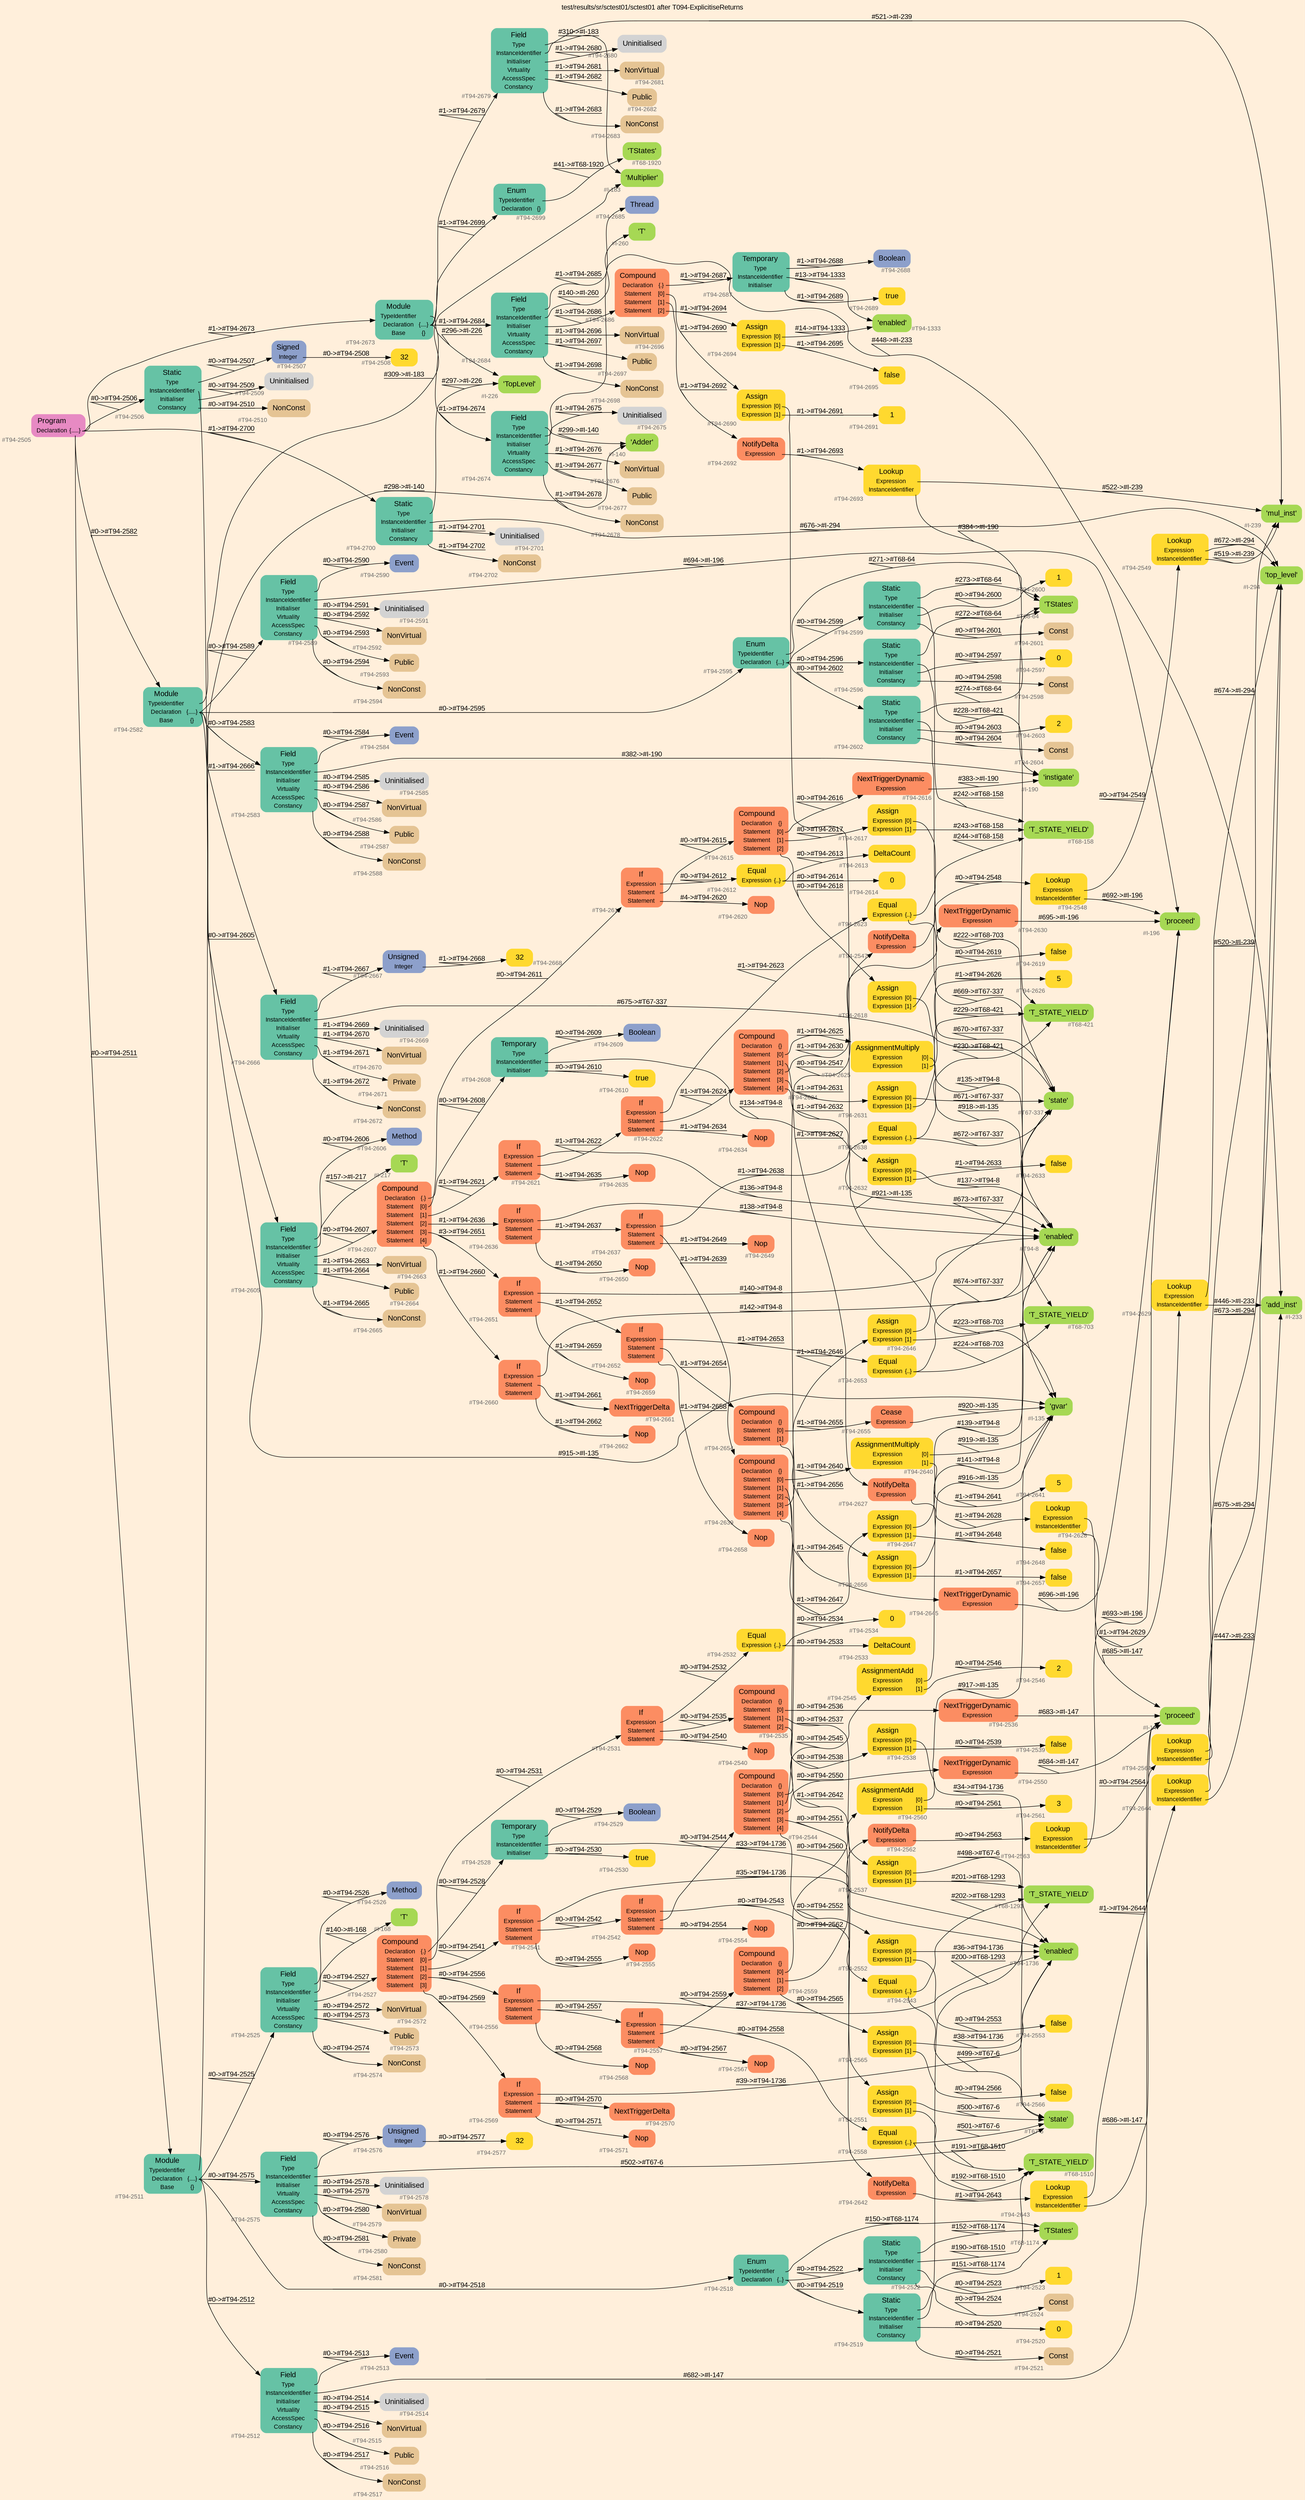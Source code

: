 digraph "test/results/sr/sctest01/sctest01 after T094-ExplicitiseReturns" {
label = "test/results/sr/sctest01/sctest01 after T094-ExplicitiseReturns"
labelloc = t
graph [
    rankdir = "LR"
    ranksep = 0.3
    bgcolor = antiquewhite1
    color = black
    fontcolor = black
    fontname = "Arial"
];
node [
    fontname = "Arial"
];
edge [
    fontname = "Arial"
];

// -------------------- node figure --------------------
// -------- block #T94-2505 ----------
"#T94-2505" [
    fillcolor = "/set28/4"
    xlabel = "#T94-2505"
    fontsize = "12"
    fontcolor = grey40
    shape = "plaintext"
    label = <<TABLE BORDER="0" CELLBORDER="0" CELLSPACING="0">
     <TR><TD><FONT COLOR="black" POINT-SIZE="15">Program</FONT></TD></TR>
     <TR><TD><FONT COLOR="black" POINT-SIZE="12">Declaration</FONT></TD><TD PORT="port0"><FONT COLOR="black" POINT-SIZE="12">{.....}</FONT></TD></TR>
    </TABLE>>
    style = "rounded,filled"
];

// -------- block #T94-2506 ----------
"#T94-2506" [
    fillcolor = "/set28/1"
    xlabel = "#T94-2506"
    fontsize = "12"
    fontcolor = grey40
    shape = "plaintext"
    label = <<TABLE BORDER="0" CELLBORDER="0" CELLSPACING="0">
     <TR><TD><FONT COLOR="black" POINT-SIZE="15">Static</FONT></TD></TR>
     <TR><TD><FONT COLOR="black" POINT-SIZE="12">Type</FONT></TD><TD PORT="port0"></TD></TR>
     <TR><TD><FONT COLOR="black" POINT-SIZE="12">InstanceIdentifier</FONT></TD><TD PORT="port1"></TD></TR>
     <TR><TD><FONT COLOR="black" POINT-SIZE="12">Initialiser</FONT></TD><TD PORT="port2"></TD></TR>
     <TR><TD><FONT COLOR="black" POINT-SIZE="12">Constancy</FONT></TD><TD PORT="port3"></TD></TR>
    </TABLE>>
    style = "rounded,filled"
];

// -------- block #T94-2507 ----------
"#T94-2507" [
    fillcolor = "/set28/3"
    xlabel = "#T94-2507"
    fontsize = "12"
    fontcolor = grey40
    shape = "plaintext"
    label = <<TABLE BORDER="0" CELLBORDER="0" CELLSPACING="0">
     <TR><TD><FONT COLOR="black" POINT-SIZE="15">Signed</FONT></TD></TR>
     <TR><TD><FONT COLOR="black" POINT-SIZE="12">Integer</FONT></TD><TD PORT="port0"></TD></TR>
    </TABLE>>
    style = "rounded,filled"
];

// -------- block #T94-2508 ----------
"#T94-2508" [
    fillcolor = "/set28/6"
    xlabel = "#T94-2508"
    fontsize = "12"
    fontcolor = grey40
    shape = "plaintext"
    label = <<TABLE BORDER="0" CELLBORDER="0" CELLSPACING="0">
     <TR><TD><FONT COLOR="black" POINT-SIZE="15">32</FONT></TD></TR>
    </TABLE>>
    style = "rounded,filled"
];

// -------- block #I-135 ----------
"#I-135" [
    fillcolor = "/set28/5"
    xlabel = "#I-135"
    fontsize = "12"
    fontcolor = grey40
    shape = "plaintext"
    label = <<TABLE BORDER="0" CELLBORDER="0" CELLSPACING="0">
     <TR><TD><FONT COLOR="black" POINT-SIZE="15">'gvar'</FONT></TD></TR>
    </TABLE>>
    style = "rounded,filled"
];

// -------- block #T94-2509 ----------
"#T94-2509" [
    xlabel = "#T94-2509"
    fontsize = "12"
    fontcolor = grey40
    shape = "plaintext"
    label = <<TABLE BORDER="0" CELLBORDER="0" CELLSPACING="0">
     <TR><TD><FONT COLOR="black" POINT-SIZE="15">Uninitialised</FONT></TD></TR>
    </TABLE>>
    style = "rounded,filled"
];

// -------- block #T94-2510 ----------
"#T94-2510" [
    fillcolor = "/set28/7"
    xlabel = "#T94-2510"
    fontsize = "12"
    fontcolor = grey40
    shape = "plaintext"
    label = <<TABLE BORDER="0" CELLBORDER="0" CELLSPACING="0">
     <TR><TD><FONT COLOR="black" POINT-SIZE="15">NonConst</FONT></TD></TR>
    </TABLE>>
    style = "rounded,filled"
];

// -------- block #T94-2511 ----------
"#T94-2511" [
    fillcolor = "/set28/1"
    xlabel = "#T94-2511"
    fontsize = "12"
    fontcolor = grey40
    shape = "plaintext"
    label = <<TABLE BORDER="0" CELLBORDER="0" CELLSPACING="0">
     <TR><TD><FONT COLOR="black" POINT-SIZE="15">Module</FONT></TD></TR>
     <TR><TD><FONT COLOR="black" POINT-SIZE="12">TypeIdentifier</FONT></TD><TD PORT="port0"></TD></TR>
     <TR><TD><FONT COLOR="black" POINT-SIZE="12">Declaration</FONT></TD><TD PORT="port1"><FONT COLOR="black" POINT-SIZE="12">{....}</FONT></TD></TR>
     <TR><TD><FONT COLOR="black" POINT-SIZE="12">Base</FONT></TD><TD PORT="port2"><FONT COLOR="black" POINT-SIZE="12">{}</FONT></TD></TR>
    </TABLE>>
    style = "rounded,filled"
];

// -------- block #I-140 ----------
"#I-140" [
    fillcolor = "/set28/5"
    xlabel = "#I-140"
    fontsize = "12"
    fontcolor = grey40
    shape = "plaintext"
    label = <<TABLE BORDER="0" CELLBORDER="0" CELLSPACING="0">
     <TR><TD><FONT COLOR="black" POINT-SIZE="15">'Adder'</FONT></TD></TR>
    </TABLE>>
    style = "rounded,filled"
];

// -------- block #T94-2512 ----------
"#T94-2512" [
    fillcolor = "/set28/1"
    xlabel = "#T94-2512"
    fontsize = "12"
    fontcolor = grey40
    shape = "plaintext"
    label = <<TABLE BORDER="0" CELLBORDER="0" CELLSPACING="0">
     <TR><TD><FONT COLOR="black" POINT-SIZE="15">Field</FONT></TD></TR>
     <TR><TD><FONT COLOR="black" POINT-SIZE="12">Type</FONT></TD><TD PORT="port0"></TD></TR>
     <TR><TD><FONT COLOR="black" POINT-SIZE="12">InstanceIdentifier</FONT></TD><TD PORT="port1"></TD></TR>
     <TR><TD><FONT COLOR="black" POINT-SIZE="12">Initialiser</FONT></TD><TD PORT="port2"></TD></TR>
     <TR><TD><FONT COLOR="black" POINT-SIZE="12">Virtuality</FONT></TD><TD PORT="port3"></TD></TR>
     <TR><TD><FONT COLOR="black" POINT-SIZE="12">AccessSpec</FONT></TD><TD PORT="port4"></TD></TR>
     <TR><TD><FONT COLOR="black" POINT-SIZE="12">Constancy</FONT></TD><TD PORT="port5"></TD></TR>
    </TABLE>>
    style = "rounded,filled"
];

// -------- block #T94-2513 ----------
"#T94-2513" [
    fillcolor = "/set28/3"
    xlabel = "#T94-2513"
    fontsize = "12"
    fontcolor = grey40
    shape = "plaintext"
    label = <<TABLE BORDER="0" CELLBORDER="0" CELLSPACING="0">
     <TR><TD><FONT COLOR="black" POINT-SIZE="15">Event</FONT></TD></TR>
    </TABLE>>
    style = "rounded,filled"
];

// -------- block #I-147 ----------
"#I-147" [
    fillcolor = "/set28/5"
    xlabel = "#I-147"
    fontsize = "12"
    fontcolor = grey40
    shape = "plaintext"
    label = <<TABLE BORDER="0" CELLBORDER="0" CELLSPACING="0">
     <TR><TD><FONT COLOR="black" POINT-SIZE="15">'proceed'</FONT></TD></TR>
    </TABLE>>
    style = "rounded,filled"
];

// -------- block #T94-2514 ----------
"#T94-2514" [
    xlabel = "#T94-2514"
    fontsize = "12"
    fontcolor = grey40
    shape = "plaintext"
    label = <<TABLE BORDER="0" CELLBORDER="0" CELLSPACING="0">
     <TR><TD><FONT COLOR="black" POINT-SIZE="15">Uninitialised</FONT></TD></TR>
    </TABLE>>
    style = "rounded,filled"
];

// -------- block #T94-2515 ----------
"#T94-2515" [
    fillcolor = "/set28/7"
    xlabel = "#T94-2515"
    fontsize = "12"
    fontcolor = grey40
    shape = "plaintext"
    label = <<TABLE BORDER="0" CELLBORDER="0" CELLSPACING="0">
     <TR><TD><FONT COLOR="black" POINT-SIZE="15">NonVirtual</FONT></TD></TR>
    </TABLE>>
    style = "rounded,filled"
];

// -------- block #T94-2516 ----------
"#T94-2516" [
    fillcolor = "/set28/7"
    xlabel = "#T94-2516"
    fontsize = "12"
    fontcolor = grey40
    shape = "plaintext"
    label = <<TABLE BORDER="0" CELLBORDER="0" CELLSPACING="0">
     <TR><TD><FONT COLOR="black" POINT-SIZE="15">Public</FONT></TD></TR>
    </TABLE>>
    style = "rounded,filled"
];

// -------- block #T94-2517 ----------
"#T94-2517" [
    fillcolor = "/set28/7"
    xlabel = "#T94-2517"
    fontsize = "12"
    fontcolor = grey40
    shape = "plaintext"
    label = <<TABLE BORDER="0" CELLBORDER="0" CELLSPACING="0">
     <TR><TD><FONT COLOR="black" POINT-SIZE="15">NonConst</FONT></TD></TR>
    </TABLE>>
    style = "rounded,filled"
];

// -------- block #T94-2518 ----------
"#T94-2518" [
    fillcolor = "/set28/1"
    xlabel = "#T94-2518"
    fontsize = "12"
    fontcolor = grey40
    shape = "plaintext"
    label = <<TABLE BORDER="0" CELLBORDER="0" CELLSPACING="0">
     <TR><TD><FONT COLOR="black" POINT-SIZE="15">Enum</FONT></TD></TR>
     <TR><TD><FONT COLOR="black" POINT-SIZE="12">TypeIdentifier</FONT></TD><TD PORT="port0"></TD></TR>
     <TR><TD><FONT COLOR="black" POINT-SIZE="12">Declaration</FONT></TD><TD PORT="port1"><FONT COLOR="black" POINT-SIZE="12">{..}</FONT></TD></TR>
    </TABLE>>
    style = "rounded,filled"
];

// -------- block #T68-1174 ----------
"#T68-1174" [
    fillcolor = "/set28/5"
    xlabel = "#T68-1174"
    fontsize = "12"
    fontcolor = grey40
    shape = "plaintext"
    label = <<TABLE BORDER="0" CELLBORDER="0" CELLSPACING="0">
     <TR><TD><FONT COLOR="black" POINT-SIZE="15">'TStates'</FONT></TD></TR>
    </TABLE>>
    style = "rounded,filled"
];

// -------- block #T94-2519 ----------
"#T94-2519" [
    fillcolor = "/set28/1"
    xlabel = "#T94-2519"
    fontsize = "12"
    fontcolor = grey40
    shape = "plaintext"
    label = <<TABLE BORDER="0" CELLBORDER="0" CELLSPACING="0">
     <TR><TD><FONT COLOR="black" POINT-SIZE="15">Static</FONT></TD></TR>
     <TR><TD><FONT COLOR="black" POINT-SIZE="12">Type</FONT></TD><TD PORT="port0"></TD></TR>
     <TR><TD><FONT COLOR="black" POINT-SIZE="12">InstanceIdentifier</FONT></TD><TD PORT="port1"></TD></TR>
     <TR><TD><FONT COLOR="black" POINT-SIZE="12">Initialiser</FONT></TD><TD PORT="port2"></TD></TR>
     <TR><TD><FONT COLOR="black" POINT-SIZE="12">Constancy</FONT></TD><TD PORT="port3"></TD></TR>
    </TABLE>>
    style = "rounded,filled"
];

// -------- block #T68-1293 ----------
"#T68-1293" [
    fillcolor = "/set28/5"
    xlabel = "#T68-1293"
    fontsize = "12"
    fontcolor = grey40
    shape = "plaintext"
    label = <<TABLE BORDER="0" CELLBORDER="0" CELLSPACING="0">
     <TR><TD><FONT COLOR="black" POINT-SIZE="15">'T_STATE_YIELD'</FONT></TD></TR>
    </TABLE>>
    style = "rounded,filled"
];

// -------- block #T94-2520 ----------
"#T94-2520" [
    fillcolor = "/set28/6"
    xlabel = "#T94-2520"
    fontsize = "12"
    fontcolor = grey40
    shape = "plaintext"
    label = <<TABLE BORDER="0" CELLBORDER="0" CELLSPACING="0">
     <TR><TD><FONT COLOR="black" POINT-SIZE="15">0</FONT></TD></TR>
    </TABLE>>
    style = "rounded,filled"
];

// -------- block #T94-2521 ----------
"#T94-2521" [
    fillcolor = "/set28/7"
    xlabel = "#T94-2521"
    fontsize = "12"
    fontcolor = grey40
    shape = "plaintext"
    label = <<TABLE BORDER="0" CELLBORDER="0" CELLSPACING="0">
     <TR><TD><FONT COLOR="black" POINT-SIZE="15">Const</FONT></TD></TR>
    </TABLE>>
    style = "rounded,filled"
];

// -------- block #T94-2522 ----------
"#T94-2522" [
    fillcolor = "/set28/1"
    xlabel = "#T94-2522"
    fontsize = "12"
    fontcolor = grey40
    shape = "plaintext"
    label = <<TABLE BORDER="0" CELLBORDER="0" CELLSPACING="0">
     <TR><TD><FONT COLOR="black" POINT-SIZE="15">Static</FONT></TD></TR>
     <TR><TD><FONT COLOR="black" POINT-SIZE="12">Type</FONT></TD><TD PORT="port0"></TD></TR>
     <TR><TD><FONT COLOR="black" POINT-SIZE="12">InstanceIdentifier</FONT></TD><TD PORT="port1"></TD></TR>
     <TR><TD><FONT COLOR="black" POINT-SIZE="12">Initialiser</FONT></TD><TD PORT="port2"></TD></TR>
     <TR><TD><FONT COLOR="black" POINT-SIZE="12">Constancy</FONT></TD><TD PORT="port3"></TD></TR>
    </TABLE>>
    style = "rounded,filled"
];

// -------- block #T68-1510 ----------
"#T68-1510" [
    fillcolor = "/set28/5"
    xlabel = "#T68-1510"
    fontsize = "12"
    fontcolor = grey40
    shape = "plaintext"
    label = <<TABLE BORDER="0" CELLBORDER="0" CELLSPACING="0">
     <TR><TD><FONT COLOR="black" POINT-SIZE="15">'T_STATE_YIELD'</FONT></TD></TR>
    </TABLE>>
    style = "rounded,filled"
];

// -------- block #T94-2523 ----------
"#T94-2523" [
    fillcolor = "/set28/6"
    xlabel = "#T94-2523"
    fontsize = "12"
    fontcolor = grey40
    shape = "plaintext"
    label = <<TABLE BORDER="0" CELLBORDER="0" CELLSPACING="0">
     <TR><TD><FONT COLOR="black" POINT-SIZE="15">1</FONT></TD></TR>
    </TABLE>>
    style = "rounded,filled"
];

// -------- block #T94-2524 ----------
"#T94-2524" [
    fillcolor = "/set28/7"
    xlabel = "#T94-2524"
    fontsize = "12"
    fontcolor = grey40
    shape = "plaintext"
    label = <<TABLE BORDER="0" CELLBORDER="0" CELLSPACING="0">
     <TR><TD><FONT COLOR="black" POINT-SIZE="15">Const</FONT></TD></TR>
    </TABLE>>
    style = "rounded,filled"
];

// -------- block #T94-2525 ----------
"#T94-2525" [
    fillcolor = "/set28/1"
    xlabel = "#T94-2525"
    fontsize = "12"
    fontcolor = grey40
    shape = "plaintext"
    label = <<TABLE BORDER="0" CELLBORDER="0" CELLSPACING="0">
     <TR><TD><FONT COLOR="black" POINT-SIZE="15">Field</FONT></TD></TR>
     <TR><TD><FONT COLOR="black" POINT-SIZE="12">Type</FONT></TD><TD PORT="port0"></TD></TR>
     <TR><TD><FONT COLOR="black" POINT-SIZE="12">InstanceIdentifier</FONT></TD><TD PORT="port1"></TD></TR>
     <TR><TD><FONT COLOR="black" POINT-SIZE="12">Initialiser</FONT></TD><TD PORT="port2"></TD></TR>
     <TR><TD><FONT COLOR="black" POINT-SIZE="12">Virtuality</FONT></TD><TD PORT="port3"></TD></TR>
     <TR><TD><FONT COLOR="black" POINT-SIZE="12">AccessSpec</FONT></TD><TD PORT="port4"></TD></TR>
     <TR><TD><FONT COLOR="black" POINT-SIZE="12">Constancy</FONT></TD><TD PORT="port5"></TD></TR>
    </TABLE>>
    style = "rounded,filled"
];

// -------- block #T94-2526 ----------
"#T94-2526" [
    fillcolor = "/set28/3"
    xlabel = "#T94-2526"
    fontsize = "12"
    fontcolor = grey40
    shape = "plaintext"
    label = <<TABLE BORDER="0" CELLBORDER="0" CELLSPACING="0">
     <TR><TD><FONT COLOR="black" POINT-SIZE="15">Method</FONT></TD></TR>
    </TABLE>>
    style = "rounded,filled"
];

// -------- block #I-168 ----------
"#I-168" [
    fillcolor = "/set28/5"
    xlabel = "#I-168"
    fontsize = "12"
    fontcolor = grey40
    shape = "plaintext"
    label = <<TABLE BORDER="0" CELLBORDER="0" CELLSPACING="0">
     <TR><TD><FONT COLOR="black" POINT-SIZE="15">'T'</FONT></TD></TR>
    </TABLE>>
    style = "rounded,filled"
];

// -------- block #T94-2527 ----------
"#T94-2527" [
    fillcolor = "/set28/2"
    xlabel = "#T94-2527"
    fontsize = "12"
    fontcolor = grey40
    shape = "plaintext"
    label = <<TABLE BORDER="0" CELLBORDER="0" CELLSPACING="0">
     <TR><TD><FONT COLOR="black" POINT-SIZE="15">Compound</FONT></TD></TR>
     <TR><TD><FONT COLOR="black" POINT-SIZE="12">Declaration</FONT></TD><TD PORT="port0"><FONT COLOR="black" POINT-SIZE="12">{.}</FONT></TD></TR>
     <TR><TD><FONT COLOR="black" POINT-SIZE="12">Statement</FONT></TD><TD PORT="port1"><FONT COLOR="black" POINT-SIZE="12">[0]</FONT></TD></TR>
     <TR><TD><FONT COLOR="black" POINT-SIZE="12">Statement</FONT></TD><TD PORT="port2"><FONT COLOR="black" POINT-SIZE="12">[1]</FONT></TD></TR>
     <TR><TD><FONT COLOR="black" POINT-SIZE="12">Statement</FONT></TD><TD PORT="port3"><FONT COLOR="black" POINT-SIZE="12">[2]</FONT></TD></TR>
     <TR><TD><FONT COLOR="black" POINT-SIZE="12">Statement</FONT></TD><TD PORT="port4"><FONT COLOR="black" POINT-SIZE="12">[3]</FONT></TD></TR>
    </TABLE>>
    style = "rounded,filled"
];

// -------- block #T94-2528 ----------
"#T94-2528" [
    fillcolor = "/set28/1"
    xlabel = "#T94-2528"
    fontsize = "12"
    fontcolor = grey40
    shape = "plaintext"
    label = <<TABLE BORDER="0" CELLBORDER="0" CELLSPACING="0">
     <TR><TD><FONT COLOR="black" POINT-SIZE="15">Temporary</FONT></TD></TR>
     <TR><TD><FONT COLOR="black" POINT-SIZE="12">Type</FONT></TD><TD PORT="port0"></TD></TR>
     <TR><TD><FONT COLOR="black" POINT-SIZE="12">InstanceIdentifier</FONT></TD><TD PORT="port1"></TD></TR>
     <TR><TD><FONT COLOR="black" POINT-SIZE="12">Initialiser</FONT></TD><TD PORT="port2"></TD></TR>
    </TABLE>>
    style = "rounded,filled"
];

// -------- block #T94-2529 ----------
"#T94-2529" [
    fillcolor = "/set28/3"
    xlabel = "#T94-2529"
    fontsize = "12"
    fontcolor = grey40
    shape = "plaintext"
    label = <<TABLE BORDER="0" CELLBORDER="0" CELLSPACING="0">
     <TR><TD><FONT COLOR="black" POINT-SIZE="15">Boolean</FONT></TD></TR>
    </TABLE>>
    style = "rounded,filled"
];

// -------- block #T94-1736 ----------
"#T94-1736" [
    fillcolor = "/set28/5"
    xlabel = "#T94-1736"
    fontsize = "12"
    fontcolor = grey40
    shape = "plaintext"
    label = <<TABLE BORDER="0" CELLBORDER="0" CELLSPACING="0">
     <TR><TD><FONT COLOR="black" POINT-SIZE="15">'enabled'</FONT></TD></TR>
    </TABLE>>
    style = "rounded,filled"
];

// -------- block #T94-2530 ----------
"#T94-2530" [
    fillcolor = "/set28/6"
    xlabel = "#T94-2530"
    fontsize = "12"
    fontcolor = grey40
    shape = "plaintext"
    label = <<TABLE BORDER="0" CELLBORDER="0" CELLSPACING="0">
     <TR><TD><FONT COLOR="black" POINT-SIZE="15">true</FONT></TD></TR>
    </TABLE>>
    style = "rounded,filled"
];

// -------- block #T94-2531 ----------
"#T94-2531" [
    fillcolor = "/set28/2"
    xlabel = "#T94-2531"
    fontsize = "12"
    fontcolor = grey40
    shape = "plaintext"
    label = <<TABLE BORDER="0" CELLBORDER="0" CELLSPACING="0">
     <TR><TD><FONT COLOR="black" POINT-SIZE="15">If</FONT></TD></TR>
     <TR><TD><FONT COLOR="black" POINT-SIZE="12">Expression</FONT></TD><TD PORT="port0"></TD></TR>
     <TR><TD><FONT COLOR="black" POINT-SIZE="12">Statement</FONT></TD><TD PORT="port1"></TD></TR>
     <TR><TD><FONT COLOR="black" POINT-SIZE="12">Statement</FONT></TD><TD PORT="port2"></TD></TR>
    </TABLE>>
    style = "rounded,filled"
];

// -------- block #T94-2532 ----------
"#T94-2532" [
    fillcolor = "/set28/6"
    xlabel = "#T94-2532"
    fontsize = "12"
    fontcolor = grey40
    shape = "plaintext"
    label = <<TABLE BORDER="0" CELLBORDER="0" CELLSPACING="0">
     <TR><TD><FONT COLOR="black" POINT-SIZE="15">Equal</FONT></TD></TR>
     <TR><TD><FONT COLOR="black" POINT-SIZE="12">Expression</FONT></TD><TD PORT="port0"><FONT COLOR="black" POINT-SIZE="12">{..}</FONT></TD></TR>
    </TABLE>>
    style = "rounded,filled"
];

// -------- block #T94-2533 ----------
"#T94-2533" [
    fillcolor = "/set28/6"
    xlabel = "#T94-2533"
    fontsize = "12"
    fontcolor = grey40
    shape = "plaintext"
    label = <<TABLE BORDER="0" CELLBORDER="0" CELLSPACING="0">
     <TR><TD><FONT COLOR="black" POINT-SIZE="15">DeltaCount</FONT></TD></TR>
    </TABLE>>
    style = "rounded,filled"
];

// -------- block #T94-2534 ----------
"#T94-2534" [
    fillcolor = "/set28/6"
    xlabel = "#T94-2534"
    fontsize = "12"
    fontcolor = grey40
    shape = "plaintext"
    label = <<TABLE BORDER="0" CELLBORDER="0" CELLSPACING="0">
     <TR><TD><FONT COLOR="black" POINT-SIZE="15">0</FONT></TD></TR>
    </TABLE>>
    style = "rounded,filled"
];

// -------- block #T94-2535 ----------
"#T94-2535" [
    fillcolor = "/set28/2"
    xlabel = "#T94-2535"
    fontsize = "12"
    fontcolor = grey40
    shape = "plaintext"
    label = <<TABLE BORDER="0" CELLBORDER="0" CELLSPACING="0">
     <TR><TD><FONT COLOR="black" POINT-SIZE="15">Compound</FONT></TD></TR>
     <TR><TD><FONT COLOR="black" POINT-SIZE="12">Declaration</FONT></TD><TD PORT="port0"><FONT COLOR="black" POINT-SIZE="12">{}</FONT></TD></TR>
     <TR><TD><FONT COLOR="black" POINT-SIZE="12">Statement</FONT></TD><TD PORT="port1"><FONT COLOR="black" POINT-SIZE="12">[0]</FONT></TD></TR>
     <TR><TD><FONT COLOR="black" POINT-SIZE="12">Statement</FONT></TD><TD PORT="port2"><FONT COLOR="black" POINT-SIZE="12">[1]</FONT></TD></TR>
     <TR><TD><FONT COLOR="black" POINT-SIZE="12">Statement</FONT></TD><TD PORT="port3"><FONT COLOR="black" POINT-SIZE="12">[2]</FONT></TD></TR>
    </TABLE>>
    style = "rounded,filled"
];

// -------- block #T94-2536 ----------
"#T94-2536" [
    fillcolor = "/set28/2"
    xlabel = "#T94-2536"
    fontsize = "12"
    fontcolor = grey40
    shape = "plaintext"
    label = <<TABLE BORDER="0" CELLBORDER="0" CELLSPACING="0">
     <TR><TD><FONT COLOR="black" POINT-SIZE="15">NextTriggerDynamic</FONT></TD></TR>
     <TR><TD><FONT COLOR="black" POINT-SIZE="12">Expression</FONT></TD><TD PORT="port0"></TD></TR>
    </TABLE>>
    style = "rounded,filled"
];

// -------- block #T94-2537 ----------
"#T94-2537" [
    fillcolor = "/set28/6"
    xlabel = "#T94-2537"
    fontsize = "12"
    fontcolor = grey40
    shape = "plaintext"
    label = <<TABLE BORDER="0" CELLBORDER="0" CELLSPACING="0">
     <TR><TD><FONT COLOR="black" POINT-SIZE="15">Assign</FONT></TD></TR>
     <TR><TD><FONT COLOR="black" POINT-SIZE="12">Expression</FONT></TD><TD PORT="port0"><FONT COLOR="black" POINT-SIZE="12">[0]</FONT></TD></TR>
     <TR><TD><FONT COLOR="black" POINT-SIZE="12">Expression</FONT></TD><TD PORT="port1"><FONT COLOR="black" POINT-SIZE="12">[1]</FONT></TD></TR>
    </TABLE>>
    style = "rounded,filled"
];

// -------- block #T67-6 ----------
"#T67-6" [
    fillcolor = "/set28/5"
    xlabel = "#T67-6"
    fontsize = "12"
    fontcolor = grey40
    shape = "plaintext"
    label = <<TABLE BORDER="0" CELLBORDER="0" CELLSPACING="0">
     <TR><TD><FONT COLOR="black" POINT-SIZE="15">'state'</FONT></TD></TR>
    </TABLE>>
    style = "rounded,filled"
];

// -------- block #T94-2538 ----------
"#T94-2538" [
    fillcolor = "/set28/6"
    xlabel = "#T94-2538"
    fontsize = "12"
    fontcolor = grey40
    shape = "plaintext"
    label = <<TABLE BORDER="0" CELLBORDER="0" CELLSPACING="0">
     <TR><TD><FONT COLOR="black" POINT-SIZE="15">Assign</FONT></TD></TR>
     <TR><TD><FONT COLOR="black" POINT-SIZE="12">Expression</FONT></TD><TD PORT="port0"><FONT COLOR="black" POINT-SIZE="12">[0]</FONT></TD></TR>
     <TR><TD><FONT COLOR="black" POINT-SIZE="12">Expression</FONT></TD><TD PORT="port1"><FONT COLOR="black" POINT-SIZE="12">[1]</FONT></TD></TR>
    </TABLE>>
    style = "rounded,filled"
];

// -------- block #T94-2539 ----------
"#T94-2539" [
    fillcolor = "/set28/6"
    xlabel = "#T94-2539"
    fontsize = "12"
    fontcolor = grey40
    shape = "plaintext"
    label = <<TABLE BORDER="0" CELLBORDER="0" CELLSPACING="0">
     <TR><TD><FONT COLOR="black" POINT-SIZE="15">false</FONT></TD></TR>
    </TABLE>>
    style = "rounded,filled"
];

// -------- block #T94-2540 ----------
"#T94-2540" [
    fillcolor = "/set28/2"
    xlabel = "#T94-2540"
    fontsize = "12"
    fontcolor = grey40
    shape = "plaintext"
    label = <<TABLE BORDER="0" CELLBORDER="0" CELLSPACING="0">
     <TR><TD><FONT COLOR="black" POINT-SIZE="15">Nop</FONT></TD></TR>
    </TABLE>>
    style = "rounded,filled"
];

// -------- block #T94-2541 ----------
"#T94-2541" [
    fillcolor = "/set28/2"
    xlabel = "#T94-2541"
    fontsize = "12"
    fontcolor = grey40
    shape = "plaintext"
    label = <<TABLE BORDER="0" CELLBORDER="0" CELLSPACING="0">
     <TR><TD><FONT COLOR="black" POINT-SIZE="15">If</FONT></TD></TR>
     <TR><TD><FONT COLOR="black" POINT-SIZE="12">Expression</FONT></TD><TD PORT="port0"></TD></TR>
     <TR><TD><FONT COLOR="black" POINT-SIZE="12">Statement</FONT></TD><TD PORT="port1"></TD></TR>
     <TR><TD><FONT COLOR="black" POINT-SIZE="12">Statement</FONT></TD><TD PORT="port2"></TD></TR>
    </TABLE>>
    style = "rounded,filled"
];

// -------- block #T94-2542 ----------
"#T94-2542" [
    fillcolor = "/set28/2"
    xlabel = "#T94-2542"
    fontsize = "12"
    fontcolor = grey40
    shape = "plaintext"
    label = <<TABLE BORDER="0" CELLBORDER="0" CELLSPACING="0">
     <TR><TD><FONT COLOR="black" POINT-SIZE="15">If</FONT></TD></TR>
     <TR><TD><FONT COLOR="black" POINT-SIZE="12">Expression</FONT></TD><TD PORT="port0"></TD></TR>
     <TR><TD><FONT COLOR="black" POINT-SIZE="12">Statement</FONT></TD><TD PORT="port1"></TD></TR>
     <TR><TD><FONT COLOR="black" POINT-SIZE="12">Statement</FONT></TD><TD PORT="port2"></TD></TR>
    </TABLE>>
    style = "rounded,filled"
];

// -------- block #T94-2543 ----------
"#T94-2543" [
    fillcolor = "/set28/6"
    xlabel = "#T94-2543"
    fontsize = "12"
    fontcolor = grey40
    shape = "plaintext"
    label = <<TABLE BORDER="0" CELLBORDER="0" CELLSPACING="0">
     <TR><TD><FONT COLOR="black" POINT-SIZE="15">Equal</FONT></TD></TR>
     <TR><TD><FONT COLOR="black" POINT-SIZE="12">Expression</FONT></TD><TD PORT="port0"><FONT COLOR="black" POINT-SIZE="12">{..}</FONT></TD></TR>
    </TABLE>>
    style = "rounded,filled"
];

// -------- block #T94-2544 ----------
"#T94-2544" [
    fillcolor = "/set28/2"
    xlabel = "#T94-2544"
    fontsize = "12"
    fontcolor = grey40
    shape = "plaintext"
    label = <<TABLE BORDER="0" CELLBORDER="0" CELLSPACING="0">
     <TR><TD><FONT COLOR="black" POINT-SIZE="15">Compound</FONT></TD></TR>
     <TR><TD><FONT COLOR="black" POINT-SIZE="12">Declaration</FONT></TD><TD PORT="port0"><FONT COLOR="black" POINT-SIZE="12">{}</FONT></TD></TR>
     <TR><TD><FONT COLOR="black" POINT-SIZE="12">Statement</FONT></TD><TD PORT="port1"><FONT COLOR="black" POINT-SIZE="12">[0]</FONT></TD></TR>
     <TR><TD><FONT COLOR="black" POINT-SIZE="12">Statement</FONT></TD><TD PORT="port2"><FONT COLOR="black" POINT-SIZE="12">[1]</FONT></TD></TR>
     <TR><TD><FONT COLOR="black" POINT-SIZE="12">Statement</FONT></TD><TD PORT="port3"><FONT COLOR="black" POINT-SIZE="12">[2]</FONT></TD></TR>
     <TR><TD><FONT COLOR="black" POINT-SIZE="12">Statement</FONT></TD><TD PORT="port4"><FONT COLOR="black" POINT-SIZE="12">[3]</FONT></TD></TR>
     <TR><TD><FONT COLOR="black" POINT-SIZE="12">Statement</FONT></TD><TD PORT="port5"><FONT COLOR="black" POINT-SIZE="12">[4]</FONT></TD></TR>
    </TABLE>>
    style = "rounded,filled"
];

// -------- block #T94-2545 ----------
"#T94-2545" [
    fillcolor = "/set28/6"
    xlabel = "#T94-2545"
    fontsize = "12"
    fontcolor = grey40
    shape = "plaintext"
    label = <<TABLE BORDER="0" CELLBORDER="0" CELLSPACING="0">
     <TR><TD><FONT COLOR="black" POINT-SIZE="15">AssignmentAdd</FONT></TD></TR>
     <TR><TD><FONT COLOR="black" POINT-SIZE="12">Expression</FONT></TD><TD PORT="port0"><FONT COLOR="black" POINT-SIZE="12">[0]</FONT></TD></TR>
     <TR><TD><FONT COLOR="black" POINT-SIZE="12">Expression</FONT></TD><TD PORT="port1"><FONT COLOR="black" POINT-SIZE="12">[1]</FONT></TD></TR>
    </TABLE>>
    style = "rounded,filled"
];

// -------- block #T94-2546 ----------
"#T94-2546" [
    fillcolor = "/set28/6"
    xlabel = "#T94-2546"
    fontsize = "12"
    fontcolor = grey40
    shape = "plaintext"
    label = <<TABLE BORDER="0" CELLBORDER="0" CELLSPACING="0">
     <TR><TD><FONT COLOR="black" POINT-SIZE="15">2</FONT></TD></TR>
    </TABLE>>
    style = "rounded,filled"
];

// -------- block #T94-2547 ----------
"#T94-2547" [
    fillcolor = "/set28/2"
    xlabel = "#T94-2547"
    fontsize = "12"
    fontcolor = grey40
    shape = "plaintext"
    label = <<TABLE BORDER="0" CELLBORDER="0" CELLSPACING="0">
     <TR><TD><FONT COLOR="black" POINT-SIZE="15">NotifyDelta</FONT></TD></TR>
     <TR><TD><FONT COLOR="black" POINT-SIZE="12">Expression</FONT></TD><TD PORT="port0"></TD></TR>
    </TABLE>>
    style = "rounded,filled"
];

// -------- block #T94-2548 ----------
"#T94-2548" [
    fillcolor = "/set28/6"
    xlabel = "#T94-2548"
    fontsize = "12"
    fontcolor = grey40
    shape = "plaintext"
    label = <<TABLE BORDER="0" CELLBORDER="0" CELLSPACING="0">
     <TR><TD><FONT COLOR="black" POINT-SIZE="15">Lookup</FONT></TD></TR>
     <TR><TD><FONT COLOR="black" POINT-SIZE="12">Expression</FONT></TD><TD PORT="port0"></TD></TR>
     <TR><TD><FONT COLOR="black" POINT-SIZE="12">InstanceIdentifier</FONT></TD><TD PORT="port1"></TD></TR>
    </TABLE>>
    style = "rounded,filled"
];

// -------- block #T94-2549 ----------
"#T94-2549" [
    fillcolor = "/set28/6"
    xlabel = "#T94-2549"
    fontsize = "12"
    fontcolor = grey40
    shape = "plaintext"
    label = <<TABLE BORDER="0" CELLBORDER="0" CELLSPACING="0">
     <TR><TD><FONT COLOR="black" POINT-SIZE="15">Lookup</FONT></TD></TR>
     <TR><TD><FONT COLOR="black" POINT-SIZE="12">Expression</FONT></TD><TD PORT="port0"></TD></TR>
     <TR><TD><FONT COLOR="black" POINT-SIZE="12">InstanceIdentifier</FONT></TD><TD PORT="port1"></TD></TR>
    </TABLE>>
    style = "rounded,filled"
];

// -------- block #I-294 ----------
"#I-294" [
    fillcolor = "/set28/5"
    xlabel = "#I-294"
    fontsize = "12"
    fontcolor = grey40
    shape = "plaintext"
    label = <<TABLE BORDER="0" CELLBORDER="0" CELLSPACING="0">
     <TR><TD><FONT COLOR="black" POINT-SIZE="15">'top_level'</FONT></TD></TR>
    </TABLE>>
    style = "rounded,filled"
];

// -------- block #I-239 ----------
"#I-239" [
    fillcolor = "/set28/5"
    xlabel = "#I-239"
    fontsize = "12"
    fontcolor = grey40
    shape = "plaintext"
    label = <<TABLE BORDER="0" CELLBORDER="0" CELLSPACING="0">
     <TR><TD><FONT COLOR="black" POINT-SIZE="15">'mul_inst'</FONT></TD></TR>
    </TABLE>>
    style = "rounded,filled"
];

// -------- block #I-196 ----------
"#I-196" [
    fillcolor = "/set28/5"
    xlabel = "#I-196"
    fontsize = "12"
    fontcolor = grey40
    shape = "plaintext"
    label = <<TABLE BORDER="0" CELLBORDER="0" CELLSPACING="0">
     <TR><TD><FONT COLOR="black" POINT-SIZE="15">'proceed'</FONT></TD></TR>
    </TABLE>>
    style = "rounded,filled"
];

// -------- block #T94-2550 ----------
"#T94-2550" [
    fillcolor = "/set28/2"
    xlabel = "#T94-2550"
    fontsize = "12"
    fontcolor = grey40
    shape = "plaintext"
    label = <<TABLE BORDER="0" CELLBORDER="0" CELLSPACING="0">
     <TR><TD><FONT COLOR="black" POINT-SIZE="15">NextTriggerDynamic</FONT></TD></TR>
     <TR><TD><FONT COLOR="black" POINT-SIZE="12">Expression</FONT></TD><TD PORT="port0"></TD></TR>
    </TABLE>>
    style = "rounded,filled"
];

// -------- block #T94-2551 ----------
"#T94-2551" [
    fillcolor = "/set28/6"
    xlabel = "#T94-2551"
    fontsize = "12"
    fontcolor = grey40
    shape = "plaintext"
    label = <<TABLE BORDER="0" CELLBORDER="0" CELLSPACING="0">
     <TR><TD><FONT COLOR="black" POINT-SIZE="15">Assign</FONT></TD></TR>
     <TR><TD><FONT COLOR="black" POINT-SIZE="12">Expression</FONT></TD><TD PORT="port0"><FONT COLOR="black" POINT-SIZE="12">[0]</FONT></TD></TR>
     <TR><TD><FONT COLOR="black" POINT-SIZE="12">Expression</FONT></TD><TD PORT="port1"><FONT COLOR="black" POINT-SIZE="12">[1]</FONT></TD></TR>
    </TABLE>>
    style = "rounded,filled"
];

// -------- block #T94-2552 ----------
"#T94-2552" [
    fillcolor = "/set28/6"
    xlabel = "#T94-2552"
    fontsize = "12"
    fontcolor = grey40
    shape = "plaintext"
    label = <<TABLE BORDER="0" CELLBORDER="0" CELLSPACING="0">
     <TR><TD><FONT COLOR="black" POINT-SIZE="15">Assign</FONT></TD></TR>
     <TR><TD><FONT COLOR="black" POINT-SIZE="12">Expression</FONT></TD><TD PORT="port0"><FONT COLOR="black" POINT-SIZE="12">[0]</FONT></TD></TR>
     <TR><TD><FONT COLOR="black" POINT-SIZE="12">Expression</FONT></TD><TD PORT="port1"><FONT COLOR="black" POINT-SIZE="12">[1]</FONT></TD></TR>
    </TABLE>>
    style = "rounded,filled"
];

// -------- block #T94-2553 ----------
"#T94-2553" [
    fillcolor = "/set28/6"
    xlabel = "#T94-2553"
    fontsize = "12"
    fontcolor = grey40
    shape = "plaintext"
    label = <<TABLE BORDER="0" CELLBORDER="0" CELLSPACING="0">
     <TR><TD><FONT COLOR="black" POINT-SIZE="15">false</FONT></TD></TR>
    </TABLE>>
    style = "rounded,filled"
];

// -------- block #T94-2554 ----------
"#T94-2554" [
    fillcolor = "/set28/2"
    xlabel = "#T94-2554"
    fontsize = "12"
    fontcolor = grey40
    shape = "plaintext"
    label = <<TABLE BORDER="0" CELLBORDER="0" CELLSPACING="0">
     <TR><TD><FONT COLOR="black" POINT-SIZE="15">Nop</FONT></TD></TR>
    </TABLE>>
    style = "rounded,filled"
];

// -------- block #T94-2555 ----------
"#T94-2555" [
    fillcolor = "/set28/2"
    xlabel = "#T94-2555"
    fontsize = "12"
    fontcolor = grey40
    shape = "plaintext"
    label = <<TABLE BORDER="0" CELLBORDER="0" CELLSPACING="0">
     <TR><TD><FONT COLOR="black" POINT-SIZE="15">Nop</FONT></TD></TR>
    </TABLE>>
    style = "rounded,filled"
];

// -------- block #T94-2556 ----------
"#T94-2556" [
    fillcolor = "/set28/2"
    xlabel = "#T94-2556"
    fontsize = "12"
    fontcolor = grey40
    shape = "plaintext"
    label = <<TABLE BORDER="0" CELLBORDER="0" CELLSPACING="0">
     <TR><TD><FONT COLOR="black" POINT-SIZE="15">If</FONT></TD></TR>
     <TR><TD><FONT COLOR="black" POINT-SIZE="12">Expression</FONT></TD><TD PORT="port0"></TD></TR>
     <TR><TD><FONT COLOR="black" POINT-SIZE="12">Statement</FONT></TD><TD PORT="port1"></TD></TR>
     <TR><TD><FONT COLOR="black" POINT-SIZE="12">Statement</FONT></TD><TD PORT="port2"></TD></TR>
    </TABLE>>
    style = "rounded,filled"
];

// -------- block #T94-2557 ----------
"#T94-2557" [
    fillcolor = "/set28/2"
    xlabel = "#T94-2557"
    fontsize = "12"
    fontcolor = grey40
    shape = "plaintext"
    label = <<TABLE BORDER="0" CELLBORDER="0" CELLSPACING="0">
     <TR><TD><FONT COLOR="black" POINT-SIZE="15">If</FONT></TD></TR>
     <TR><TD><FONT COLOR="black" POINT-SIZE="12">Expression</FONT></TD><TD PORT="port0"></TD></TR>
     <TR><TD><FONT COLOR="black" POINT-SIZE="12">Statement</FONT></TD><TD PORT="port1"></TD></TR>
     <TR><TD><FONT COLOR="black" POINT-SIZE="12">Statement</FONT></TD><TD PORT="port2"></TD></TR>
    </TABLE>>
    style = "rounded,filled"
];

// -------- block #T94-2558 ----------
"#T94-2558" [
    fillcolor = "/set28/6"
    xlabel = "#T94-2558"
    fontsize = "12"
    fontcolor = grey40
    shape = "plaintext"
    label = <<TABLE BORDER="0" CELLBORDER="0" CELLSPACING="0">
     <TR><TD><FONT COLOR="black" POINT-SIZE="15">Equal</FONT></TD></TR>
     <TR><TD><FONT COLOR="black" POINT-SIZE="12">Expression</FONT></TD><TD PORT="port0"><FONT COLOR="black" POINT-SIZE="12">{..}</FONT></TD></TR>
    </TABLE>>
    style = "rounded,filled"
];

// -------- block #T94-2559 ----------
"#T94-2559" [
    fillcolor = "/set28/2"
    xlabel = "#T94-2559"
    fontsize = "12"
    fontcolor = grey40
    shape = "plaintext"
    label = <<TABLE BORDER="0" CELLBORDER="0" CELLSPACING="0">
     <TR><TD><FONT COLOR="black" POINT-SIZE="15">Compound</FONT></TD></TR>
     <TR><TD><FONT COLOR="black" POINT-SIZE="12">Declaration</FONT></TD><TD PORT="port0"><FONT COLOR="black" POINT-SIZE="12">{}</FONT></TD></TR>
     <TR><TD><FONT COLOR="black" POINT-SIZE="12">Statement</FONT></TD><TD PORT="port1"><FONT COLOR="black" POINT-SIZE="12">[0]</FONT></TD></TR>
     <TR><TD><FONT COLOR="black" POINT-SIZE="12">Statement</FONT></TD><TD PORT="port2"><FONT COLOR="black" POINT-SIZE="12">[1]</FONT></TD></TR>
     <TR><TD><FONT COLOR="black" POINT-SIZE="12">Statement</FONT></TD><TD PORT="port3"><FONT COLOR="black" POINT-SIZE="12">[2]</FONT></TD></TR>
    </TABLE>>
    style = "rounded,filled"
];

// -------- block #T94-2560 ----------
"#T94-2560" [
    fillcolor = "/set28/6"
    xlabel = "#T94-2560"
    fontsize = "12"
    fontcolor = grey40
    shape = "plaintext"
    label = <<TABLE BORDER="0" CELLBORDER="0" CELLSPACING="0">
     <TR><TD><FONT COLOR="black" POINT-SIZE="15">AssignmentAdd</FONT></TD></TR>
     <TR><TD><FONT COLOR="black" POINT-SIZE="12">Expression</FONT></TD><TD PORT="port0"><FONT COLOR="black" POINT-SIZE="12">[0]</FONT></TD></TR>
     <TR><TD><FONT COLOR="black" POINT-SIZE="12">Expression</FONT></TD><TD PORT="port1"><FONT COLOR="black" POINT-SIZE="12">[1]</FONT></TD></TR>
    </TABLE>>
    style = "rounded,filled"
];

// -------- block #T94-2561 ----------
"#T94-2561" [
    fillcolor = "/set28/6"
    xlabel = "#T94-2561"
    fontsize = "12"
    fontcolor = grey40
    shape = "plaintext"
    label = <<TABLE BORDER="0" CELLBORDER="0" CELLSPACING="0">
     <TR><TD><FONT COLOR="black" POINT-SIZE="15">3</FONT></TD></TR>
    </TABLE>>
    style = "rounded,filled"
];

// -------- block #T94-2562 ----------
"#T94-2562" [
    fillcolor = "/set28/2"
    xlabel = "#T94-2562"
    fontsize = "12"
    fontcolor = grey40
    shape = "plaintext"
    label = <<TABLE BORDER="0" CELLBORDER="0" CELLSPACING="0">
     <TR><TD><FONT COLOR="black" POINT-SIZE="15">NotifyDelta</FONT></TD></TR>
     <TR><TD><FONT COLOR="black" POINT-SIZE="12">Expression</FONT></TD><TD PORT="port0"></TD></TR>
    </TABLE>>
    style = "rounded,filled"
];

// -------- block #T94-2563 ----------
"#T94-2563" [
    fillcolor = "/set28/6"
    xlabel = "#T94-2563"
    fontsize = "12"
    fontcolor = grey40
    shape = "plaintext"
    label = <<TABLE BORDER="0" CELLBORDER="0" CELLSPACING="0">
     <TR><TD><FONT COLOR="black" POINT-SIZE="15">Lookup</FONT></TD></TR>
     <TR><TD><FONT COLOR="black" POINT-SIZE="12">Expression</FONT></TD><TD PORT="port0"></TD></TR>
     <TR><TD><FONT COLOR="black" POINT-SIZE="12">InstanceIdentifier</FONT></TD><TD PORT="port1"></TD></TR>
    </TABLE>>
    style = "rounded,filled"
];

// -------- block #T94-2564 ----------
"#T94-2564" [
    fillcolor = "/set28/6"
    xlabel = "#T94-2564"
    fontsize = "12"
    fontcolor = grey40
    shape = "plaintext"
    label = <<TABLE BORDER="0" CELLBORDER="0" CELLSPACING="0">
     <TR><TD><FONT COLOR="black" POINT-SIZE="15">Lookup</FONT></TD></TR>
     <TR><TD><FONT COLOR="black" POINT-SIZE="12">Expression</FONT></TD><TD PORT="port0"></TD></TR>
     <TR><TD><FONT COLOR="black" POINT-SIZE="12">InstanceIdentifier</FONT></TD><TD PORT="port1"></TD></TR>
    </TABLE>>
    style = "rounded,filled"
];

// -------- block #T94-2565 ----------
"#T94-2565" [
    fillcolor = "/set28/6"
    xlabel = "#T94-2565"
    fontsize = "12"
    fontcolor = grey40
    shape = "plaintext"
    label = <<TABLE BORDER="0" CELLBORDER="0" CELLSPACING="0">
     <TR><TD><FONT COLOR="black" POINT-SIZE="15">Assign</FONT></TD></TR>
     <TR><TD><FONT COLOR="black" POINT-SIZE="12">Expression</FONT></TD><TD PORT="port0"><FONT COLOR="black" POINT-SIZE="12">[0]</FONT></TD></TR>
     <TR><TD><FONT COLOR="black" POINT-SIZE="12">Expression</FONT></TD><TD PORT="port1"><FONT COLOR="black" POINT-SIZE="12">[1]</FONT></TD></TR>
    </TABLE>>
    style = "rounded,filled"
];

// -------- block #T94-2566 ----------
"#T94-2566" [
    fillcolor = "/set28/6"
    xlabel = "#T94-2566"
    fontsize = "12"
    fontcolor = grey40
    shape = "plaintext"
    label = <<TABLE BORDER="0" CELLBORDER="0" CELLSPACING="0">
     <TR><TD><FONT COLOR="black" POINT-SIZE="15">false</FONT></TD></TR>
    </TABLE>>
    style = "rounded,filled"
];

// -------- block #T94-2567 ----------
"#T94-2567" [
    fillcolor = "/set28/2"
    xlabel = "#T94-2567"
    fontsize = "12"
    fontcolor = grey40
    shape = "plaintext"
    label = <<TABLE BORDER="0" CELLBORDER="0" CELLSPACING="0">
     <TR><TD><FONT COLOR="black" POINT-SIZE="15">Nop</FONT></TD></TR>
    </TABLE>>
    style = "rounded,filled"
];

// -------- block #T94-2568 ----------
"#T94-2568" [
    fillcolor = "/set28/2"
    xlabel = "#T94-2568"
    fontsize = "12"
    fontcolor = grey40
    shape = "plaintext"
    label = <<TABLE BORDER="0" CELLBORDER="0" CELLSPACING="0">
     <TR><TD><FONT COLOR="black" POINT-SIZE="15">Nop</FONT></TD></TR>
    </TABLE>>
    style = "rounded,filled"
];

// -------- block #T94-2569 ----------
"#T94-2569" [
    fillcolor = "/set28/2"
    xlabel = "#T94-2569"
    fontsize = "12"
    fontcolor = grey40
    shape = "plaintext"
    label = <<TABLE BORDER="0" CELLBORDER="0" CELLSPACING="0">
     <TR><TD><FONT COLOR="black" POINT-SIZE="15">If</FONT></TD></TR>
     <TR><TD><FONT COLOR="black" POINT-SIZE="12">Expression</FONT></TD><TD PORT="port0"></TD></TR>
     <TR><TD><FONT COLOR="black" POINT-SIZE="12">Statement</FONT></TD><TD PORT="port1"></TD></TR>
     <TR><TD><FONT COLOR="black" POINT-SIZE="12">Statement</FONT></TD><TD PORT="port2"></TD></TR>
    </TABLE>>
    style = "rounded,filled"
];

// -------- block #T94-2570 ----------
"#T94-2570" [
    fillcolor = "/set28/2"
    xlabel = "#T94-2570"
    fontsize = "12"
    fontcolor = grey40
    shape = "plaintext"
    label = <<TABLE BORDER="0" CELLBORDER="0" CELLSPACING="0">
     <TR><TD><FONT COLOR="black" POINT-SIZE="15">NextTriggerDelta</FONT></TD></TR>
    </TABLE>>
    style = "rounded,filled"
];

// -------- block #T94-2571 ----------
"#T94-2571" [
    fillcolor = "/set28/2"
    xlabel = "#T94-2571"
    fontsize = "12"
    fontcolor = grey40
    shape = "plaintext"
    label = <<TABLE BORDER="0" CELLBORDER="0" CELLSPACING="0">
     <TR><TD><FONT COLOR="black" POINT-SIZE="15">Nop</FONT></TD></TR>
    </TABLE>>
    style = "rounded,filled"
];

// -------- block #T94-2572 ----------
"#T94-2572" [
    fillcolor = "/set28/7"
    xlabel = "#T94-2572"
    fontsize = "12"
    fontcolor = grey40
    shape = "plaintext"
    label = <<TABLE BORDER="0" CELLBORDER="0" CELLSPACING="0">
     <TR><TD><FONT COLOR="black" POINT-SIZE="15">NonVirtual</FONT></TD></TR>
    </TABLE>>
    style = "rounded,filled"
];

// -------- block #T94-2573 ----------
"#T94-2573" [
    fillcolor = "/set28/7"
    xlabel = "#T94-2573"
    fontsize = "12"
    fontcolor = grey40
    shape = "plaintext"
    label = <<TABLE BORDER="0" CELLBORDER="0" CELLSPACING="0">
     <TR><TD><FONT COLOR="black" POINT-SIZE="15">Public</FONT></TD></TR>
    </TABLE>>
    style = "rounded,filled"
];

// -------- block #T94-2574 ----------
"#T94-2574" [
    fillcolor = "/set28/7"
    xlabel = "#T94-2574"
    fontsize = "12"
    fontcolor = grey40
    shape = "plaintext"
    label = <<TABLE BORDER="0" CELLBORDER="0" CELLSPACING="0">
     <TR><TD><FONT COLOR="black" POINT-SIZE="15">NonConst</FONT></TD></TR>
    </TABLE>>
    style = "rounded,filled"
];

// -------- block #T94-2575 ----------
"#T94-2575" [
    fillcolor = "/set28/1"
    xlabel = "#T94-2575"
    fontsize = "12"
    fontcolor = grey40
    shape = "plaintext"
    label = <<TABLE BORDER="0" CELLBORDER="0" CELLSPACING="0">
     <TR><TD><FONT COLOR="black" POINT-SIZE="15">Field</FONT></TD></TR>
     <TR><TD><FONT COLOR="black" POINT-SIZE="12">Type</FONT></TD><TD PORT="port0"></TD></TR>
     <TR><TD><FONT COLOR="black" POINT-SIZE="12">InstanceIdentifier</FONT></TD><TD PORT="port1"></TD></TR>
     <TR><TD><FONT COLOR="black" POINT-SIZE="12">Initialiser</FONT></TD><TD PORT="port2"></TD></TR>
     <TR><TD><FONT COLOR="black" POINT-SIZE="12">Virtuality</FONT></TD><TD PORT="port3"></TD></TR>
     <TR><TD><FONT COLOR="black" POINT-SIZE="12">AccessSpec</FONT></TD><TD PORT="port4"></TD></TR>
     <TR><TD><FONT COLOR="black" POINT-SIZE="12">Constancy</FONT></TD><TD PORT="port5"></TD></TR>
    </TABLE>>
    style = "rounded,filled"
];

// -------- block #T94-2576 ----------
"#T94-2576" [
    fillcolor = "/set28/3"
    xlabel = "#T94-2576"
    fontsize = "12"
    fontcolor = grey40
    shape = "plaintext"
    label = <<TABLE BORDER="0" CELLBORDER="0" CELLSPACING="0">
     <TR><TD><FONT COLOR="black" POINT-SIZE="15">Unsigned</FONT></TD></TR>
     <TR><TD><FONT COLOR="black" POINT-SIZE="12">Integer</FONT></TD><TD PORT="port0"></TD></TR>
    </TABLE>>
    style = "rounded,filled"
];

// -------- block #T94-2577 ----------
"#T94-2577" [
    fillcolor = "/set28/6"
    xlabel = "#T94-2577"
    fontsize = "12"
    fontcolor = grey40
    shape = "plaintext"
    label = <<TABLE BORDER="0" CELLBORDER="0" CELLSPACING="0">
     <TR><TD><FONT COLOR="black" POINT-SIZE="15">32</FONT></TD></TR>
    </TABLE>>
    style = "rounded,filled"
];

// -------- block #T94-2578 ----------
"#T94-2578" [
    xlabel = "#T94-2578"
    fontsize = "12"
    fontcolor = grey40
    shape = "plaintext"
    label = <<TABLE BORDER="0" CELLBORDER="0" CELLSPACING="0">
     <TR><TD><FONT COLOR="black" POINT-SIZE="15">Uninitialised</FONT></TD></TR>
    </TABLE>>
    style = "rounded,filled"
];

// -------- block #T94-2579 ----------
"#T94-2579" [
    fillcolor = "/set28/7"
    xlabel = "#T94-2579"
    fontsize = "12"
    fontcolor = grey40
    shape = "plaintext"
    label = <<TABLE BORDER="0" CELLBORDER="0" CELLSPACING="0">
     <TR><TD><FONT COLOR="black" POINT-SIZE="15">NonVirtual</FONT></TD></TR>
    </TABLE>>
    style = "rounded,filled"
];

// -------- block #T94-2580 ----------
"#T94-2580" [
    fillcolor = "/set28/7"
    xlabel = "#T94-2580"
    fontsize = "12"
    fontcolor = grey40
    shape = "plaintext"
    label = <<TABLE BORDER="0" CELLBORDER="0" CELLSPACING="0">
     <TR><TD><FONT COLOR="black" POINT-SIZE="15">Private</FONT></TD></TR>
    </TABLE>>
    style = "rounded,filled"
];

// -------- block #T94-2581 ----------
"#T94-2581" [
    fillcolor = "/set28/7"
    xlabel = "#T94-2581"
    fontsize = "12"
    fontcolor = grey40
    shape = "plaintext"
    label = <<TABLE BORDER="0" CELLBORDER="0" CELLSPACING="0">
     <TR><TD><FONT COLOR="black" POINT-SIZE="15">NonConst</FONT></TD></TR>
    </TABLE>>
    style = "rounded,filled"
];

// -------- block #T94-2582 ----------
"#T94-2582" [
    fillcolor = "/set28/1"
    xlabel = "#T94-2582"
    fontsize = "12"
    fontcolor = grey40
    shape = "plaintext"
    label = <<TABLE BORDER="0" CELLBORDER="0" CELLSPACING="0">
     <TR><TD><FONT COLOR="black" POINT-SIZE="15">Module</FONT></TD></TR>
     <TR><TD><FONT COLOR="black" POINT-SIZE="12">TypeIdentifier</FONT></TD><TD PORT="port0"></TD></TR>
     <TR><TD><FONT COLOR="black" POINT-SIZE="12">Declaration</FONT></TD><TD PORT="port1"><FONT COLOR="black" POINT-SIZE="12">{.....}</FONT></TD></TR>
     <TR><TD><FONT COLOR="black" POINT-SIZE="12">Base</FONT></TD><TD PORT="port2"><FONT COLOR="black" POINT-SIZE="12">{}</FONT></TD></TR>
    </TABLE>>
    style = "rounded,filled"
];

// -------- block #I-183 ----------
"#I-183" [
    fillcolor = "/set28/5"
    xlabel = "#I-183"
    fontsize = "12"
    fontcolor = grey40
    shape = "plaintext"
    label = <<TABLE BORDER="0" CELLBORDER="0" CELLSPACING="0">
     <TR><TD><FONT COLOR="black" POINT-SIZE="15">'Multiplier'</FONT></TD></TR>
    </TABLE>>
    style = "rounded,filled"
];

// -------- block #T94-2583 ----------
"#T94-2583" [
    fillcolor = "/set28/1"
    xlabel = "#T94-2583"
    fontsize = "12"
    fontcolor = grey40
    shape = "plaintext"
    label = <<TABLE BORDER="0" CELLBORDER="0" CELLSPACING="0">
     <TR><TD><FONT COLOR="black" POINT-SIZE="15">Field</FONT></TD></TR>
     <TR><TD><FONT COLOR="black" POINT-SIZE="12">Type</FONT></TD><TD PORT="port0"></TD></TR>
     <TR><TD><FONT COLOR="black" POINT-SIZE="12">InstanceIdentifier</FONT></TD><TD PORT="port1"></TD></TR>
     <TR><TD><FONT COLOR="black" POINT-SIZE="12">Initialiser</FONT></TD><TD PORT="port2"></TD></TR>
     <TR><TD><FONT COLOR="black" POINT-SIZE="12">Virtuality</FONT></TD><TD PORT="port3"></TD></TR>
     <TR><TD><FONT COLOR="black" POINT-SIZE="12">AccessSpec</FONT></TD><TD PORT="port4"></TD></TR>
     <TR><TD><FONT COLOR="black" POINT-SIZE="12">Constancy</FONT></TD><TD PORT="port5"></TD></TR>
    </TABLE>>
    style = "rounded,filled"
];

// -------- block #T94-2584 ----------
"#T94-2584" [
    fillcolor = "/set28/3"
    xlabel = "#T94-2584"
    fontsize = "12"
    fontcolor = grey40
    shape = "plaintext"
    label = <<TABLE BORDER="0" CELLBORDER="0" CELLSPACING="0">
     <TR><TD><FONT COLOR="black" POINT-SIZE="15">Event</FONT></TD></TR>
    </TABLE>>
    style = "rounded,filled"
];

// -------- block #I-190 ----------
"#I-190" [
    fillcolor = "/set28/5"
    xlabel = "#I-190"
    fontsize = "12"
    fontcolor = grey40
    shape = "plaintext"
    label = <<TABLE BORDER="0" CELLBORDER="0" CELLSPACING="0">
     <TR><TD><FONT COLOR="black" POINT-SIZE="15">'instigate'</FONT></TD></TR>
    </TABLE>>
    style = "rounded,filled"
];

// -------- block #T94-2585 ----------
"#T94-2585" [
    xlabel = "#T94-2585"
    fontsize = "12"
    fontcolor = grey40
    shape = "plaintext"
    label = <<TABLE BORDER="0" CELLBORDER="0" CELLSPACING="0">
     <TR><TD><FONT COLOR="black" POINT-SIZE="15">Uninitialised</FONT></TD></TR>
    </TABLE>>
    style = "rounded,filled"
];

// -------- block #T94-2586 ----------
"#T94-2586" [
    fillcolor = "/set28/7"
    xlabel = "#T94-2586"
    fontsize = "12"
    fontcolor = grey40
    shape = "plaintext"
    label = <<TABLE BORDER="0" CELLBORDER="0" CELLSPACING="0">
     <TR><TD><FONT COLOR="black" POINT-SIZE="15">NonVirtual</FONT></TD></TR>
    </TABLE>>
    style = "rounded,filled"
];

// -------- block #T94-2587 ----------
"#T94-2587" [
    fillcolor = "/set28/7"
    xlabel = "#T94-2587"
    fontsize = "12"
    fontcolor = grey40
    shape = "plaintext"
    label = <<TABLE BORDER="0" CELLBORDER="0" CELLSPACING="0">
     <TR><TD><FONT COLOR="black" POINT-SIZE="15">Public</FONT></TD></TR>
    </TABLE>>
    style = "rounded,filled"
];

// -------- block #T94-2588 ----------
"#T94-2588" [
    fillcolor = "/set28/7"
    xlabel = "#T94-2588"
    fontsize = "12"
    fontcolor = grey40
    shape = "plaintext"
    label = <<TABLE BORDER="0" CELLBORDER="0" CELLSPACING="0">
     <TR><TD><FONT COLOR="black" POINT-SIZE="15">NonConst</FONT></TD></TR>
    </TABLE>>
    style = "rounded,filled"
];

// -------- block #T94-2589 ----------
"#T94-2589" [
    fillcolor = "/set28/1"
    xlabel = "#T94-2589"
    fontsize = "12"
    fontcolor = grey40
    shape = "plaintext"
    label = <<TABLE BORDER="0" CELLBORDER="0" CELLSPACING="0">
     <TR><TD><FONT COLOR="black" POINT-SIZE="15">Field</FONT></TD></TR>
     <TR><TD><FONT COLOR="black" POINT-SIZE="12">Type</FONT></TD><TD PORT="port0"></TD></TR>
     <TR><TD><FONT COLOR="black" POINT-SIZE="12">InstanceIdentifier</FONT></TD><TD PORT="port1"></TD></TR>
     <TR><TD><FONT COLOR="black" POINT-SIZE="12">Initialiser</FONT></TD><TD PORT="port2"></TD></TR>
     <TR><TD><FONT COLOR="black" POINT-SIZE="12">Virtuality</FONT></TD><TD PORT="port3"></TD></TR>
     <TR><TD><FONT COLOR="black" POINT-SIZE="12">AccessSpec</FONT></TD><TD PORT="port4"></TD></TR>
     <TR><TD><FONT COLOR="black" POINT-SIZE="12">Constancy</FONT></TD><TD PORT="port5"></TD></TR>
    </TABLE>>
    style = "rounded,filled"
];

// -------- block #T94-2590 ----------
"#T94-2590" [
    fillcolor = "/set28/3"
    xlabel = "#T94-2590"
    fontsize = "12"
    fontcolor = grey40
    shape = "plaintext"
    label = <<TABLE BORDER="0" CELLBORDER="0" CELLSPACING="0">
     <TR><TD><FONT COLOR="black" POINT-SIZE="15">Event</FONT></TD></TR>
    </TABLE>>
    style = "rounded,filled"
];

// -------- block #T94-2591 ----------
"#T94-2591" [
    xlabel = "#T94-2591"
    fontsize = "12"
    fontcolor = grey40
    shape = "plaintext"
    label = <<TABLE BORDER="0" CELLBORDER="0" CELLSPACING="0">
     <TR><TD><FONT COLOR="black" POINT-SIZE="15">Uninitialised</FONT></TD></TR>
    </TABLE>>
    style = "rounded,filled"
];

// -------- block #T94-2592 ----------
"#T94-2592" [
    fillcolor = "/set28/7"
    xlabel = "#T94-2592"
    fontsize = "12"
    fontcolor = grey40
    shape = "plaintext"
    label = <<TABLE BORDER="0" CELLBORDER="0" CELLSPACING="0">
     <TR><TD><FONT COLOR="black" POINT-SIZE="15">NonVirtual</FONT></TD></TR>
    </TABLE>>
    style = "rounded,filled"
];

// -------- block #T94-2593 ----------
"#T94-2593" [
    fillcolor = "/set28/7"
    xlabel = "#T94-2593"
    fontsize = "12"
    fontcolor = grey40
    shape = "plaintext"
    label = <<TABLE BORDER="0" CELLBORDER="0" CELLSPACING="0">
     <TR><TD><FONT COLOR="black" POINT-SIZE="15">Public</FONT></TD></TR>
    </TABLE>>
    style = "rounded,filled"
];

// -------- block #T94-2594 ----------
"#T94-2594" [
    fillcolor = "/set28/7"
    xlabel = "#T94-2594"
    fontsize = "12"
    fontcolor = grey40
    shape = "plaintext"
    label = <<TABLE BORDER="0" CELLBORDER="0" CELLSPACING="0">
     <TR><TD><FONT COLOR="black" POINT-SIZE="15">NonConst</FONT></TD></TR>
    </TABLE>>
    style = "rounded,filled"
];

// -------- block #T94-2595 ----------
"#T94-2595" [
    fillcolor = "/set28/1"
    xlabel = "#T94-2595"
    fontsize = "12"
    fontcolor = grey40
    shape = "plaintext"
    label = <<TABLE BORDER="0" CELLBORDER="0" CELLSPACING="0">
     <TR><TD><FONT COLOR="black" POINT-SIZE="15">Enum</FONT></TD></TR>
     <TR><TD><FONT COLOR="black" POINT-SIZE="12">TypeIdentifier</FONT></TD><TD PORT="port0"></TD></TR>
     <TR><TD><FONT COLOR="black" POINT-SIZE="12">Declaration</FONT></TD><TD PORT="port1"><FONT COLOR="black" POINT-SIZE="12">{...}</FONT></TD></TR>
    </TABLE>>
    style = "rounded,filled"
];

// -------- block #T68-64 ----------
"#T68-64" [
    fillcolor = "/set28/5"
    xlabel = "#T68-64"
    fontsize = "12"
    fontcolor = grey40
    shape = "plaintext"
    label = <<TABLE BORDER="0" CELLBORDER="0" CELLSPACING="0">
     <TR><TD><FONT COLOR="black" POINT-SIZE="15">'TStates'</FONT></TD></TR>
    </TABLE>>
    style = "rounded,filled"
];

// -------- block #T94-2596 ----------
"#T94-2596" [
    fillcolor = "/set28/1"
    xlabel = "#T94-2596"
    fontsize = "12"
    fontcolor = grey40
    shape = "plaintext"
    label = <<TABLE BORDER="0" CELLBORDER="0" CELLSPACING="0">
     <TR><TD><FONT COLOR="black" POINT-SIZE="15">Static</FONT></TD></TR>
     <TR><TD><FONT COLOR="black" POINT-SIZE="12">Type</FONT></TD><TD PORT="port0"></TD></TR>
     <TR><TD><FONT COLOR="black" POINT-SIZE="12">InstanceIdentifier</FONT></TD><TD PORT="port1"></TD></TR>
     <TR><TD><FONT COLOR="black" POINT-SIZE="12">Initialiser</FONT></TD><TD PORT="port2"></TD></TR>
     <TR><TD><FONT COLOR="black" POINT-SIZE="12">Constancy</FONT></TD><TD PORT="port3"></TD></TR>
    </TABLE>>
    style = "rounded,filled"
];

// -------- block #T68-158 ----------
"#T68-158" [
    fillcolor = "/set28/5"
    xlabel = "#T68-158"
    fontsize = "12"
    fontcolor = grey40
    shape = "plaintext"
    label = <<TABLE BORDER="0" CELLBORDER="0" CELLSPACING="0">
     <TR><TD><FONT COLOR="black" POINT-SIZE="15">'T_STATE_YIELD'</FONT></TD></TR>
    </TABLE>>
    style = "rounded,filled"
];

// -------- block #T94-2597 ----------
"#T94-2597" [
    fillcolor = "/set28/6"
    xlabel = "#T94-2597"
    fontsize = "12"
    fontcolor = grey40
    shape = "plaintext"
    label = <<TABLE BORDER="0" CELLBORDER="0" CELLSPACING="0">
     <TR><TD><FONT COLOR="black" POINT-SIZE="15">0</FONT></TD></TR>
    </TABLE>>
    style = "rounded,filled"
];

// -------- block #T94-2598 ----------
"#T94-2598" [
    fillcolor = "/set28/7"
    xlabel = "#T94-2598"
    fontsize = "12"
    fontcolor = grey40
    shape = "plaintext"
    label = <<TABLE BORDER="0" CELLBORDER="0" CELLSPACING="0">
     <TR><TD><FONT COLOR="black" POINT-SIZE="15">Const</FONT></TD></TR>
    </TABLE>>
    style = "rounded,filled"
];

// -------- block #T94-2599 ----------
"#T94-2599" [
    fillcolor = "/set28/1"
    xlabel = "#T94-2599"
    fontsize = "12"
    fontcolor = grey40
    shape = "plaintext"
    label = <<TABLE BORDER="0" CELLBORDER="0" CELLSPACING="0">
     <TR><TD><FONT COLOR="black" POINT-SIZE="15">Static</FONT></TD></TR>
     <TR><TD><FONT COLOR="black" POINT-SIZE="12">Type</FONT></TD><TD PORT="port0"></TD></TR>
     <TR><TD><FONT COLOR="black" POINT-SIZE="12">InstanceIdentifier</FONT></TD><TD PORT="port1"></TD></TR>
     <TR><TD><FONT COLOR="black" POINT-SIZE="12">Initialiser</FONT></TD><TD PORT="port2"></TD></TR>
     <TR><TD><FONT COLOR="black" POINT-SIZE="12">Constancy</FONT></TD><TD PORT="port3"></TD></TR>
    </TABLE>>
    style = "rounded,filled"
];

// -------- block #T68-421 ----------
"#T68-421" [
    fillcolor = "/set28/5"
    xlabel = "#T68-421"
    fontsize = "12"
    fontcolor = grey40
    shape = "plaintext"
    label = <<TABLE BORDER="0" CELLBORDER="0" CELLSPACING="0">
     <TR><TD><FONT COLOR="black" POINT-SIZE="15">'T_STATE_YIELD'</FONT></TD></TR>
    </TABLE>>
    style = "rounded,filled"
];

// -------- block #T94-2600 ----------
"#T94-2600" [
    fillcolor = "/set28/6"
    xlabel = "#T94-2600"
    fontsize = "12"
    fontcolor = grey40
    shape = "plaintext"
    label = <<TABLE BORDER="0" CELLBORDER="0" CELLSPACING="0">
     <TR><TD><FONT COLOR="black" POINT-SIZE="15">1</FONT></TD></TR>
    </TABLE>>
    style = "rounded,filled"
];

// -------- block #T94-2601 ----------
"#T94-2601" [
    fillcolor = "/set28/7"
    xlabel = "#T94-2601"
    fontsize = "12"
    fontcolor = grey40
    shape = "plaintext"
    label = <<TABLE BORDER="0" CELLBORDER="0" CELLSPACING="0">
     <TR><TD><FONT COLOR="black" POINT-SIZE="15">Const</FONT></TD></TR>
    </TABLE>>
    style = "rounded,filled"
];

// -------- block #T94-2602 ----------
"#T94-2602" [
    fillcolor = "/set28/1"
    xlabel = "#T94-2602"
    fontsize = "12"
    fontcolor = grey40
    shape = "plaintext"
    label = <<TABLE BORDER="0" CELLBORDER="0" CELLSPACING="0">
     <TR><TD><FONT COLOR="black" POINT-SIZE="15">Static</FONT></TD></TR>
     <TR><TD><FONT COLOR="black" POINT-SIZE="12">Type</FONT></TD><TD PORT="port0"></TD></TR>
     <TR><TD><FONT COLOR="black" POINT-SIZE="12">InstanceIdentifier</FONT></TD><TD PORT="port1"></TD></TR>
     <TR><TD><FONT COLOR="black" POINT-SIZE="12">Initialiser</FONT></TD><TD PORT="port2"></TD></TR>
     <TR><TD><FONT COLOR="black" POINT-SIZE="12">Constancy</FONT></TD><TD PORT="port3"></TD></TR>
    </TABLE>>
    style = "rounded,filled"
];

// -------- block #T68-703 ----------
"#T68-703" [
    fillcolor = "/set28/5"
    xlabel = "#T68-703"
    fontsize = "12"
    fontcolor = grey40
    shape = "plaintext"
    label = <<TABLE BORDER="0" CELLBORDER="0" CELLSPACING="0">
     <TR><TD><FONT COLOR="black" POINT-SIZE="15">'T_STATE_YIELD'</FONT></TD></TR>
    </TABLE>>
    style = "rounded,filled"
];

// -------- block #T94-2603 ----------
"#T94-2603" [
    fillcolor = "/set28/6"
    xlabel = "#T94-2603"
    fontsize = "12"
    fontcolor = grey40
    shape = "plaintext"
    label = <<TABLE BORDER="0" CELLBORDER="0" CELLSPACING="0">
     <TR><TD><FONT COLOR="black" POINT-SIZE="15">2</FONT></TD></TR>
    </TABLE>>
    style = "rounded,filled"
];

// -------- block #T94-2604 ----------
"#T94-2604" [
    fillcolor = "/set28/7"
    xlabel = "#T94-2604"
    fontsize = "12"
    fontcolor = grey40
    shape = "plaintext"
    label = <<TABLE BORDER="0" CELLBORDER="0" CELLSPACING="0">
     <TR><TD><FONT COLOR="black" POINT-SIZE="15">Const</FONT></TD></TR>
    </TABLE>>
    style = "rounded,filled"
];

// -------- block #T94-2605 ----------
"#T94-2605" [
    fillcolor = "/set28/1"
    xlabel = "#T94-2605"
    fontsize = "12"
    fontcolor = grey40
    shape = "plaintext"
    label = <<TABLE BORDER="0" CELLBORDER="0" CELLSPACING="0">
     <TR><TD><FONT COLOR="black" POINT-SIZE="15">Field</FONT></TD></TR>
     <TR><TD><FONT COLOR="black" POINT-SIZE="12">Type</FONT></TD><TD PORT="port0"></TD></TR>
     <TR><TD><FONT COLOR="black" POINT-SIZE="12">InstanceIdentifier</FONT></TD><TD PORT="port1"></TD></TR>
     <TR><TD><FONT COLOR="black" POINT-SIZE="12">Initialiser</FONT></TD><TD PORT="port2"></TD></TR>
     <TR><TD><FONT COLOR="black" POINT-SIZE="12">Virtuality</FONT></TD><TD PORT="port3"></TD></TR>
     <TR><TD><FONT COLOR="black" POINT-SIZE="12">AccessSpec</FONT></TD><TD PORT="port4"></TD></TR>
     <TR><TD><FONT COLOR="black" POINT-SIZE="12">Constancy</FONT></TD><TD PORT="port5"></TD></TR>
    </TABLE>>
    style = "rounded,filled"
];

// -------- block #T94-2606 ----------
"#T94-2606" [
    fillcolor = "/set28/3"
    xlabel = "#T94-2606"
    fontsize = "12"
    fontcolor = grey40
    shape = "plaintext"
    label = <<TABLE BORDER="0" CELLBORDER="0" CELLSPACING="0">
     <TR><TD><FONT COLOR="black" POINT-SIZE="15">Method</FONT></TD></TR>
    </TABLE>>
    style = "rounded,filled"
];

// -------- block #I-217 ----------
"#I-217" [
    fillcolor = "/set28/5"
    xlabel = "#I-217"
    fontsize = "12"
    fontcolor = grey40
    shape = "plaintext"
    label = <<TABLE BORDER="0" CELLBORDER="0" CELLSPACING="0">
     <TR><TD><FONT COLOR="black" POINT-SIZE="15">'T'</FONT></TD></TR>
    </TABLE>>
    style = "rounded,filled"
];

// -------- block #T94-2607 ----------
"#T94-2607" [
    fillcolor = "/set28/2"
    xlabel = "#T94-2607"
    fontsize = "12"
    fontcolor = grey40
    shape = "plaintext"
    label = <<TABLE BORDER="0" CELLBORDER="0" CELLSPACING="0">
     <TR><TD><FONT COLOR="black" POINT-SIZE="15">Compound</FONT></TD></TR>
     <TR><TD><FONT COLOR="black" POINT-SIZE="12">Declaration</FONT></TD><TD PORT="port0"><FONT COLOR="black" POINT-SIZE="12">{.}</FONT></TD></TR>
     <TR><TD><FONT COLOR="black" POINT-SIZE="12">Statement</FONT></TD><TD PORT="port1"><FONT COLOR="black" POINT-SIZE="12">[0]</FONT></TD></TR>
     <TR><TD><FONT COLOR="black" POINT-SIZE="12">Statement</FONT></TD><TD PORT="port2"><FONT COLOR="black" POINT-SIZE="12">[1]</FONT></TD></TR>
     <TR><TD><FONT COLOR="black" POINT-SIZE="12">Statement</FONT></TD><TD PORT="port3"><FONT COLOR="black" POINT-SIZE="12">[2]</FONT></TD></TR>
     <TR><TD><FONT COLOR="black" POINT-SIZE="12">Statement</FONT></TD><TD PORT="port4"><FONT COLOR="black" POINT-SIZE="12">[3]</FONT></TD></TR>
     <TR><TD><FONT COLOR="black" POINT-SIZE="12">Statement</FONT></TD><TD PORT="port5"><FONT COLOR="black" POINT-SIZE="12">[4]</FONT></TD></TR>
    </TABLE>>
    style = "rounded,filled"
];

// -------- block #T94-2608 ----------
"#T94-2608" [
    fillcolor = "/set28/1"
    xlabel = "#T94-2608"
    fontsize = "12"
    fontcolor = grey40
    shape = "plaintext"
    label = <<TABLE BORDER="0" CELLBORDER="0" CELLSPACING="0">
     <TR><TD><FONT COLOR="black" POINT-SIZE="15">Temporary</FONT></TD></TR>
     <TR><TD><FONT COLOR="black" POINT-SIZE="12">Type</FONT></TD><TD PORT="port0"></TD></TR>
     <TR><TD><FONT COLOR="black" POINT-SIZE="12">InstanceIdentifier</FONT></TD><TD PORT="port1"></TD></TR>
     <TR><TD><FONT COLOR="black" POINT-SIZE="12">Initialiser</FONT></TD><TD PORT="port2"></TD></TR>
    </TABLE>>
    style = "rounded,filled"
];

// -------- block #T94-2609 ----------
"#T94-2609" [
    fillcolor = "/set28/3"
    xlabel = "#T94-2609"
    fontsize = "12"
    fontcolor = grey40
    shape = "plaintext"
    label = <<TABLE BORDER="0" CELLBORDER="0" CELLSPACING="0">
     <TR><TD><FONT COLOR="black" POINT-SIZE="15">Boolean</FONT></TD></TR>
    </TABLE>>
    style = "rounded,filled"
];

// -------- block #T94-8 ----------
"#T94-8" [
    fillcolor = "/set28/5"
    xlabel = "#T94-8"
    fontsize = "12"
    fontcolor = grey40
    shape = "plaintext"
    label = <<TABLE BORDER="0" CELLBORDER="0" CELLSPACING="0">
     <TR><TD><FONT COLOR="black" POINT-SIZE="15">'enabled'</FONT></TD></TR>
    </TABLE>>
    style = "rounded,filled"
];

// -------- block #T94-2610 ----------
"#T94-2610" [
    fillcolor = "/set28/6"
    xlabel = "#T94-2610"
    fontsize = "12"
    fontcolor = grey40
    shape = "plaintext"
    label = <<TABLE BORDER="0" CELLBORDER="0" CELLSPACING="0">
     <TR><TD><FONT COLOR="black" POINT-SIZE="15">true</FONT></TD></TR>
    </TABLE>>
    style = "rounded,filled"
];

// -------- block #T94-2611 ----------
"#T94-2611" [
    fillcolor = "/set28/2"
    xlabel = "#T94-2611"
    fontsize = "12"
    fontcolor = grey40
    shape = "plaintext"
    label = <<TABLE BORDER="0" CELLBORDER="0" CELLSPACING="0">
     <TR><TD><FONT COLOR="black" POINT-SIZE="15">If</FONT></TD></TR>
     <TR><TD><FONT COLOR="black" POINT-SIZE="12">Expression</FONT></TD><TD PORT="port0"></TD></TR>
     <TR><TD><FONT COLOR="black" POINT-SIZE="12">Statement</FONT></TD><TD PORT="port1"></TD></TR>
     <TR><TD><FONT COLOR="black" POINT-SIZE="12">Statement</FONT></TD><TD PORT="port2"></TD></TR>
    </TABLE>>
    style = "rounded,filled"
];

// -------- block #T94-2612 ----------
"#T94-2612" [
    fillcolor = "/set28/6"
    xlabel = "#T94-2612"
    fontsize = "12"
    fontcolor = grey40
    shape = "plaintext"
    label = <<TABLE BORDER="0" CELLBORDER="0" CELLSPACING="0">
     <TR><TD><FONT COLOR="black" POINT-SIZE="15">Equal</FONT></TD></TR>
     <TR><TD><FONT COLOR="black" POINT-SIZE="12">Expression</FONT></TD><TD PORT="port0"><FONT COLOR="black" POINT-SIZE="12">{..}</FONT></TD></TR>
    </TABLE>>
    style = "rounded,filled"
];

// -------- block #T94-2613 ----------
"#T94-2613" [
    fillcolor = "/set28/6"
    xlabel = "#T94-2613"
    fontsize = "12"
    fontcolor = grey40
    shape = "plaintext"
    label = <<TABLE BORDER="0" CELLBORDER="0" CELLSPACING="0">
     <TR><TD><FONT COLOR="black" POINT-SIZE="15">DeltaCount</FONT></TD></TR>
    </TABLE>>
    style = "rounded,filled"
];

// -------- block #T94-2614 ----------
"#T94-2614" [
    fillcolor = "/set28/6"
    xlabel = "#T94-2614"
    fontsize = "12"
    fontcolor = grey40
    shape = "plaintext"
    label = <<TABLE BORDER="0" CELLBORDER="0" CELLSPACING="0">
     <TR><TD><FONT COLOR="black" POINT-SIZE="15">0</FONT></TD></TR>
    </TABLE>>
    style = "rounded,filled"
];

// -------- block #T94-2615 ----------
"#T94-2615" [
    fillcolor = "/set28/2"
    xlabel = "#T94-2615"
    fontsize = "12"
    fontcolor = grey40
    shape = "plaintext"
    label = <<TABLE BORDER="0" CELLBORDER="0" CELLSPACING="0">
     <TR><TD><FONT COLOR="black" POINT-SIZE="15">Compound</FONT></TD></TR>
     <TR><TD><FONT COLOR="black" POINT-SIZE="12">Declaration</FONT></TD><TD PORT="port0"><FONT COLOR="black" POINT-SIZE="12">{}</FONT></TD></TR>
     <TR><TD><FONT COLOR="black" POINT-SIZE="12">Statement</FONT></TD><TD PORT="port1"><FONT COLOR="black" POINT-SIZE="12">[0]</FONT></TD></TR>
     <TR><TD><FONT COLOR="black" POINT-SIZE="12">Statement</FONT></TD><TD PORT="port2"><FONT COLOR="black" POINT-SIZE="12">[1]</FONT></TD></TR>
     <TR><TD><FONT COLOR="black" POINT-SIZE="12">Statement</FONT></TD><TD PORT="port3"><FONT COLOR="black" POINT-SIZE="12">[2]</FONT></TD></TR>
    </TABLE>>
    style = "rounded,filled"
];

// -------- block #T94-2616 ----------
"#T94-2616" [
    fillcolor = "/set28/2"
    xlabel = "#T94-2616"
    fontsize = "12"
    fontcolor = grey40
    shape = "plaintext"
    label = <<TABLE BORDER="0" CELLBORDER="0" CELLSPACING="0">
     <TR><TD><FONT COLOR="black" POINT-SIZE="15">NextTriggerDynamic</FONT></TD></TR>
     <TR><TD><FONT COLOR="black" POINT-SIZE="12">Expression</FONT></TD><TD PORT="port0"></TD></TR>
    </TABLE>>
    style = "rounded,filled"
];

// -------- block #T94-2617 ----------
"#T94-2617" [
    fillcolor = "/set28/6"
    xlabel = "#T94-2617"
    fontsize = "12"
    fontcolor = grey40
    shape = "plaintext"
    label = <<TABLE BORDER="0" CELLBORDER="0" CELLSPACING="0">
     <TR><TD><FONT COLOR="black" POINT-SIZE="15">Assign</FONT></TD></TR>
     <TR><TD><FONT COLOR="black" POINT-SIZE="12">Expression</FONT></TD><TD PORT="port0"><FONT COLOR="black" POINT-SIZE="12">[0]</FONT></TD></TR>
     <TR><TD><FONT COLOR="black" POINT-SIZE="12">Expression</FONT></TD><TD PORT="port1"><FONT COLOR="black" POINT-SIZE="12">[1]</FONT></TD></TR>
    </TABLE>>
    style = "rounded,filled"
];

// -------- block #T67-337 ----------
"#T67-337" [
    fillcolor = "/set28/5"
    xlabel = "#T67-337"
    fontsize = "12"
    fontcolor = grey40
    shape = "plaintext"
    label = <<TABLE BORDER="0" CELLBORDER="0" CELLSPACING="0">
     <TR><TD><FONT COLOR="black" POINT-SIZE="15">'state'</FONT></TD></TR>
    </TABLE>>
    style = "rounded,filled"
];

// -------- block #T94-2618 ----------
"#T94-2618" [
    fillcolor = "/set28/6"
    xlabel = "#T94-2618"
    fontsize = "12"
    fontcolor = grey40
    shape = "plaintext"
    label = <<TABLE BORDER="0" CELLBORDER="0" CELLSPACING="0">
     <TR><TD><FONT COLOR="black" POINT-SIZE="15">Assign</FONT></TD></TR>
     <TR><TD><FONT COLOR="black" POINT-SIZE="12">Expression</FONT></TD><TD PORT="port0"><FONT COLOR="black" POINT-SIZE="12">[0]</FONT></TD></TR>
     <TR><TD><FONT COLOR="black" POINT-SIZE="12">Expression</FONT></TD><TD PORT="port1"><FONT COLOR="black" POINT-SIZE="12">[1]</FONT></TD></TR>
    </TABLE>>
    style = "rounded,filled"
];

// -------- block #T94-2619 ----------
"#T94-2619" [
    fillcolor = "/set28/6"
    xlabel = "#T94-2619"
    fontsize = "12"
    fontcolor = grey40
    shape = "plaintext"
    label = <<TABLE BORDER="0" CELLBORDER="0" CELLSPACING="0">
     <TR><TD><FONT COLOR="black" POINT-SIZE="15">false</FONT></TD></TR>
    </TABLE>>
    style = "rounded,filled"
];

// -------- block #T94-2620 ----------
"#T94-2620" [
    fillcolor = "/set28/2"
    xlabel = "#T94-2620"
    fontsize = "12"
    fontcolor = grey40
    shape = "plaintext"
    label = <<TABLE BORDER="0" CELLBORDER="0" CELLSPACING="0">
     <TR><TD><FONT COLOR="black" POINT-SIZE="15">Nop</FONT></TD></TR>
    </TABLE>>
    style = "rounded,filled"
];

// -------- block #T94-2621 ----------
"#T94-2621" [
    fillcolor = "/set28/2"
    xlabel = "#T94-2621"
    fontsize = "12"
    fontcolor = grey40
    shape = "plaintext"
    label = <<TABLE BORDER="0" CELLBORDER="0" CELLSPACING="0">
     <TR><TD><FONT COLOR="black" POINT-SIZE="15">If</FONT></TD></TR>
     <TR><TD><FONT COLOR="black" POINT-SIZE="12">Expression</FONT></TD><TD PORT="port0"></TD></TR>
     <TR><TD><FONT COLOR="black" POINT-SIZE="12">Statement</FONT></TD><TD PORT="port1"></TD></TR>
     <TR><TD><FONT COLOR="black" POINT-SIZE="12">Statement</FONT></TD><TD PORT="port2"></TD></TR>
    </TABLE>>
    style = "rounded,filled"
];

// -------- block #T94-2622 ----------
"#T94-2622" [
    fillcolor = "/set28/2"
    xlabel = "#T94-2622"
    fontsize = "12"
    fontcolor = grey40
    shape = "plaintext"
    label = <<TABLE BORDER="0" CELLBORDER="0" CELLSPACING="0">
     <TR><TD><FONT COLOR="black" POINT-SIZE="15">If</FONT></TD></TR>
     <TR><TD><FONT COLOR="black" POINT-SIZE="12">Expression</FONT></TD><TD PORT="port0"></TD></TR>
     <TR><TD><FONT COLOR="black" POINT-SIZE="12">Statement</FONT></TD><TD PORT="port1"></TD></TR>
     <TR><TD><FONT COLOR="black" POINT-SIZE="12">Statement</FONT></TD><TD PORT="port2"></TD></TR>
    </TABLE>>
    style = "rounded,filled"
];

// -------- block #T94-2623 ----------
"#T94-2623" [
    fillcolor = "/set28/6"
    xlabel = "#T94-2623"
    fontsize = "12"
    fontcolor = grey40
    shape = "plaintext"
    label = <<TABLE BORDER="0" CELLBORDER="0" CELLSPACING="0">
     <TR><TD><FONT COLOR="black" POINT-SIZE="15">Equal</FONT></TD></TR>
     <TR><TD><FONT COLOR="black" POINT-SIZE="12">Expression</FONT></TD><TD PORT="port0"><FONT COLOR="black" POINT-SIZE="12">{..}</FONT></TD></TR>
    </TABLE>>
    style = "rounded,filled"
];

// -------- block #T94-2624 ----------
"#T94-2624" [
    fillcolor = "/set28/2"
    xlabel = "#T94-2624"
    fontsize = "12"
    fontcolor = grey40
    shape = "plaintext"
    label = <<TABLE BORDER="0" CELLBORDER="0" CELLSPACING="0">
     <TR><TD><FONT COLOR="black" POINT-SIZE="15">Compound</FONT></TD></TR>
     <TR><TD><FONT COLOR="black" POINT-SIZE="12">Declaration</FONT></TD><TD PORT="port0"><FONT COLOR="black" POINT-SIZE="12">{}</FONT></TD></TR>
     <TR><TD><FONT COLOR="black" POINT-SIZE="12">Statement</FONT></TD><TD PORT="port1"><FONT COLOR="black" POINT-SIZE="12">[0]</FONT></TD></TR>
     <TR><TD><FONT COLOR="black" POINT-SIZE="12">Statement</FONT></TD><TD PORT="port2"><FONT COLOR="black" POINT-SIZE="12">[1]</FONT></TD></TR>
     <TR><TD><FONT COLOR="black" POINT-SIZE="12">Statement</FONT></TD><TD PORT="port3"><FONT COLOR="black" POINT-SIZE="12">[2]</FONT></TD></TR>
     <TR><TD><FONT COLOR="black" POINT-SIZE="12">Statement</FONT></TD><TD PORT="port4"><FONT COLOR="black" POINT-SIZE="12">[3]</FONT></TD></TR>
     <TR><TD><FONT COLOR="black" POINT-SIZE="12">Statement</FONT></TD><TD PORT="port5"><FONT COLOR="black" POINT-SIZE="12">[4]</FONT></TD></TR>
    </TABLE>>
    style = "rounded,filled"
];

// -------- block #T94-2625 ----------
"#T94-2625" [
    fillcolor = "/set28/6"
    xlabel = "#T94-2625"
    fontsize = "12"
    fontcolor = grey40
    shape = "plaintext"
    label = <<TABLE BORDER="0" CELLBORDER="0" CELLSPACING="0">
     <TR><TD><FONT COLOR="black" POINT-SIZE="15">AssignmentMultiply</FONT></TD></TR>
     <TR><TD><FONT COLOR="black" POINT-SIZE="12">Expression</FONT></TD><TD PORT="port0"><FONT COLOR="black" POINT-SIZE="12">[0]</FONT></TD></TR>
     <TR><TD><FONT COLOR="black" POINT-SIZE="12">Expression</FONT></TD><TD PORT="port1"><FONT COLOR="black" POINT-SIZE="12">[1]</FONT></TD></TR>
    </TABLE>>
    style = "rounded,filled"
];

// -------- block #T94-2626 ----------
"#T94-2626" [
    fillcolor = "/set28/6"
    xlabel = "#T94-2626"
    fontsize = "12"
    fontcolor = grey40
    shape = "plaintext"
    label = <<TABLE BORDER="0" CELLBORDER="0" CELLSPACING="0">
     <TR><TD><FONT COLOR="black" POINT-SIZE="15">5</FONT></TD></TR>
    </TABLE>>
    style = "rounded,filled"
];

// -------- block #T94-2627 ----------
"#T94-2627" [
    fillcolor = "/set28/2"
    xlabel = "#T94-2627"
    fontsize = "12"
    fontcolor = grey40
    shape = "plaintext"
    label = <<TABLE BORDER="0" CELLBORDER="0" CELLSPACING="0">
     <TR><TD><FONT COLOR="black" POINT-SIZE="15">NotifyDelta</FONT></TD></TR>
     <TR><TD><FONT COLOR="black" POINT-SIZE="12">Expression</FONT></TD><TD PORT="port0"></TD></TR>
    </TABLE>>
    style = "rounded,filled"
];

// -------- block #T94-2628 ----------
"#T94-2628" [
    fillcolor = "/set28/6"
    xlabel = "#T94-2628"
    fontsize = "12"
    fontcolor = grey40
    shape = "plaintext"
    label = <<TABLE BORDER="0" CELLBORDER="0" CELLSPACING="0">
     <TR><TD><FONT COLOR="black" POINT-SIZE="15">Lookup</FONT></TD></TR>
     <TR><TD><FONT COLOR="black" POINT-SIZE="12">Expression</FONT></TD><TD PORT="port0"></TD></TR>
     <TR><TD><FONT COLOR="black" POINT-SIZE="12">InstanceIdentifier</FONT></TD><TD PORT="port1"></TD></TR>
    </TABLE>>
    style = "rounded,filled"
];

// -------- block #T94-2629 ----------
"#T94-2629" [
    fillcolor = "/set28/6"
    xlabel = "#T94-2629"
    fontsize = "12"
    fontcolor = grey40
    shape = "plaintext"
    label = <<TABLE BORDER="0" CELLBORDER="0" CELLSPACING="0">
     <TR><TD><FONT COLOR="black" POINT-SIZE="15">Lookup</FONT></TD></TR>
     <TR><TD><FONT COLOR="black" POINT-SIZE="12">Expression</FONT></TD><TD PORT="port0"></TD></TR>
     <TR><TD><FONT COLOR="black" POINT-SIZE="12">InstanceIdentifier</FONT></TD><TD PORT="port1"></TD></TR>
    </TABLE>>
    style = "rounded,filled"
];

// -------- block #I-233 ----------
"#I-233" [
    fillcolor = "/set28/5"
    xlabel = "#I-233"
    fontsize = "12"
    fontcolor = grey40
    shape = "plaintext"
    label = <<TABLE BORDER="0" CELLBORDER="0" CELLSPACING="0">
     <TR><TD><FONT COLOR="black" POINT-SIZE="15">'add_inst'</FONT></TD></TR>
    </TABLE>>
    style = "rounded,filled"
];

// -------- block #T94-2630 ----------
"#T94-2630" [
    fillcolor = "/set28/2"
    xlabel = "#T94-2630"
    fontsize = "12"
    fontcolor = grey40
    shape = "plaintext"
    label = <<TABLE BORDER="0" CELLBORDER="0" CELLSPACING="0">
     <TR><TD><FONT COLOR="black" POINT-SIZE="15">NextTriggerDynamic</FONT></TD></TR>
     <TR><TD><FONT COLOR="black" POINT-SIZE="12">Expression</FONT></TD><TD PORT="port0"></TD></TR>
    </TABLE>>
    style = "rounded,filled"
];

// -------- block #T94-2631 ----------
"#T94-2631" [
    fillcolor = "/set28/6"
    xlabel = "#T94-2631"
    fontsize = "12"
    fontcolor = grey40
    shape = "plaintext"
    label = <<TABLE BORDER="0" CELLBORDER="0" CELLSPACING="0">
     <TR><TD><FONT COLOR="black" POINT-SIZE="15">Assign</FONT></TD></TR>
     <TR><TD><FONT COLOR="black" POINT-SIZE="12">Expression</FONT></TD><TD PORT="port0"><FONT COLOR="black" POINT-SIZE="12">[0]</FONT></TD></TR>
     <TR><TD><FONT COLOR="black" POINT-SIZE="12">Expression</FONT></TD><TD PORT="port1"><FONT COLOR="black" POINT-SIZE="12">[1]</FONT></TD></TR>
    </TABLE>>
    style = "rounded,filled"
];

// -------- block #T94-2632 ----------
"#T94-2632" [
    fillcolor = "/set28/6"
    xlabel = "#T94-2632"
    fontsize = "12"
    fontcolor = grey40
    shape = "plaintext"
    label = <<TABLE BORDER="0" CELLBORDER="0" CELLSPACING="0">
     <TR><TD><FONT COLOR="black" POINT-SIZE="15">Assign</FONT></TD></TR>
     <TR><TD><FONT COLOR="black" POINT-SIZE="12">Expression</FONT></TD><TD PORT="port0"><FONT COLOR="black" POINT-SIZE="12">[0]</FONT></TD></TR>
     <TR><TD><FONT COLOR="black" POINT-SIZE="12">Expression</FONT></TD><TD PORT="port1"><FONT COLOR="black" POINT-SIZE="12">[1]</FONT></TD></TR>
    </TABLE>>
    style = "rounded,filled"
];

// -------- block #T94-2633 ----------
"#T94-2633" [
    fillcolor = "/set28/6"
    xlabel = "#T94-2633"
    fontsize = "12"
    fontcolor = grey40
    shape = "plaintext"
    label = <<TABLE BORDER="0" CELLBORDER="0" CELLSPACING="0">
     <TR><TD><FONT COLOR="black" POINT-SIZE="15">false</FONT></TD></TR>
    </TABLE>>
    style = "rounded,filled"
];

// -------- block #T94-2634 ----------
"#T94-2634" [
    fillcolor = "/set28/2"
    xlabel = "#T94-2634"
    fontsize = "12"
    fontcolor = grey40
    shape = "plaintext"
    label = <<TABLE BORDER="0" CELLBORDER="0" CELLSPACING="0">
     <TR><TD><FONT COLOR="black" POINT-SIZE="15">Nop</FONT></TD></TR>
    </TABLE>>
    style = "rounded,filled"
];

// -------- block #T94-2635 ----------
"#T94-2635" [
    fillcolor = "/set28/2"
    xlabel = "#T94-2635"
    fontsize = "12"
    fontcolor = grey40
    shape = "plaintext"
    label = <<TABLE BORDER="0" CELLBORDER="0" CELLSPACING="0">
     <TR><TD><FONT COLOR="black" POINT-SIZE="15">Nop</FONT></TD></TR>
    </TABLE>>
    style = "rounded,filled"
];

// -------- block #T94-2636 ----------
"#T94-2636" [
    fillcolor = "/set28/2"
    xlabel = "#T94-2636"
    fontsize = "12"
    fontcolor = grey40
    shape = "plaintext"
    label = <<TABLE BORDER="0" CELLBORDER="0" CELLSPACING="0">
     <TR><TD><FONT COLOR="black" POINT-SIZE="15">If</FONT></TD></TR>
     <TR><TD><FONT COLOR="black" POINT-SIZE="12">Expression</FONT></TD><TD PORT="port0"></TD></TR>
     <TR><TD><FONT COLOR="black" POINT-SIZE="12">Statement</FONT></TD><TD PORT="port1"></TD></TR>
     <TR><TD><FONT COLOR="black" POINT-SIZE="12">Statement</FONT></TD><TD PORT="port2"></TD></TR>
    </TABLE>>
    style = "rounded,filled"
];

// -------- block #T94-2637 ----------
"#T94-2637" [
    fillcolor = "/set28/2"
    xlabel = "#T94-2637"
    fontsize = "12"
    fontcolor = grey40
    shape = "plaintext"
    label = <<TABLE BORDER="0" CELLBORDER="0" CELLSPACING="0">
     <TR><TD><FONT COLOR="black" POINT-SIZE="15">If</FONT></TD></TR>
     <TR><TD><FONT COLOR="black" POINT-SIZE="12">Expression</FONT></TD><TD PORT="port0"></TD></TR>
     <TR><TD><FONT COLOR="black" POINT-SIZE="12">Statement</FONT></TD><TD PORT="port1"></TD></TR>
     <TR><TD><FONT COLOR="black" POINT-SIZE="12">Statement</FONT></TD><TD PORT="port2"></TD></TR>
    </TABLE>>
    style = "rounded,filled"
];

// -------- block #T94-2638 ----------
"#T94-2638" [
    fillcolor = "/set28/6"
    xlabel = "#T94-2638"
    fontsize = "12"
    fontcolor = grey40
    shape = "plaintext"
    label = <<TABLE BORDER="0" CELLBORDER="0" CELLSPACING="0">
     <TR><TD><FONT COLOR="black" POINT-SIZE="15">Equal</FONT></TD></TR>
     <TR><TD><FONT COLOR="black" POINT-SIZE="12">Expression</FONT></TD><TD PORT="port0"><FONT COLOR="black" POINT-SIZE="12">{..}</FONT></TD></TR>
    </TABLE>>
    style = "rounded,filled"
];

// -------- block #T94-2639 ----------
"#T94-2639" [
    fillcolor = "/set28/2"
    xlabel = "#T94-2639"
    fontsize = "12"
    fontcolor = grey40
    shape = "plaintext"
    label = <<TABLE BORDER="0" CELLBORDER="0" CELLSPACING="0">
     <TR><TD><FONT COLOR="black" POINT-SIZE="15">Compound</FONT></TD></TR>
     <TR><TD><FONT COLOR="black" POINT-SIZE="12">Declaration</FONT></TD><TD PORT="port0"><FONT COLOR="black" POINT-SIZE="12">{}</FONT></TD></TR>
     <TR><TD><FONT COLOR="black" POINT-SIZE="12">Statement</FONT></TD><TD PORT="port1"><FONT COLOR="black" POINT-SIZE="12">[0]</FONT></TD></TR>
     <TR><TD><FONT COLOR="black" POINT-SIZE="12">Statement</FONT></TD><TD PORT="port2"><FONT COLOR="black" POINT-SIZE="12">[1]</FONT></TD></TR>
     <TR><TD><FONT COLOR="black" POINT-SIZE="12">Statement</FONT></TD><TD PORT="port3"><FONT COLOR="black" POINT-SIZE="12">[2]</FONT></TD></TR>
     <TR><TD><FONT COLOR="black" POINT-SIZE="12">Statement</FONT></TD><TD PORT="port4"><FONT COLOR="black" POINT-SIZE="12">[3]</FONT></TD></TR>
     <TR><TD><FONT COLOR="black" POINT-SIZE="12">Statement</FONT></TD><TD PORT="port5"><FONT COLOR="black" POINT-SIZE="12">[4]</FONT></TD></TR>
    </TABLE>>
    style = "rounded,filled"
];

// -------- block #T94-2640 ----------
"#T94-2640" [
    fillcolor = "/set28/6"
    xlabel = "#T94-2640"
    fontsize = "12"
    fontcolor = grey40
    shape = "plaintext"
    label = <<TABLE BORDER="0" CELLBORDER="0" CELLSPACING="0">
     <TR><TD><FONT COLOR="black" POINT-SIZE="15">AssignmentMultiply</FONT></TD></TR>
     <TR><TD><FONT COLOR="black" POINT-SIZE="12">Expression</FONT></TD><TD PORT="port0"><FONT COLOR="black" POINT-SIZE="12">[0]</FONT></TD></TR>
     <TR><TD><FONT COLOR="black" POINT-SIZE="12">Expression</FONT></TD><TD PORT="port1"><FONT COLOR="black" POINT-SIZE="12">[1]</FONT></TD></TR>
    </TABLE>>
    style = "rounded,filled"
];

// -------- block #T94-2641 ----------
"#T94-2641" [
    fillcolor = "/set28/6"
    xlabel = "#T94-2641"
    fontsize = "12"
    fontcolor = grey40
    shape = "plaintext"
    label = <<TABLE BORDER="0" CELLBORDER="0" CELLSPACING="0">
     <TR><TD><FONT COLOR="black" POINT-SIZE="15">5</FONT></TD></TR>
    </TABLE>>
    style = "rounded,filled"
];

// -------- block #T94-2642 ----------
"#T94-2642" [
    fillcolor = "/set28/2"
    xlabel = "#T94-2642"
    fontsize = "12"
    fontcolor = grey40
    shape = "plaintext"
    label = <<TABLE BORDER="0" CELLBORDER="0" CELLSPACING="0">
     <TR><TD><FONT COLOR="black" POINT-SIZE="15">NotifyDelta</FONT></TD></TR>
     <TR><TD><FONT COLOR="black" POINT-SIZE="12">Expression</FONT></TD><TD PORT="port0"></TD></TR>
    </TABLE>>
    style = "rounded,filled"
];

// -------- block #T94-2643 ----------
"#T94-2643" [
    fillcolor = "/set28/6"
    xlabel = "#T94-2643"
    fontsize = "12"
    fontcolor = grey40
    shape = "plaintext"
    label = <<TABLE BORDER="0" CELLBORDER="0" CELLSPACING="0">
     <TR><TD><FONT COLOR="black" POINT-SIZE="15">Lookup</FONT></TD></TR>
     <TR><TD><FONT COLOR="black" POINT-SIZE="12">Expression</FONT></TD><TD PORT="port0"></TD></TR>
     <TR><TD><FONT COLOR="black" POINT-SIZE="12">InstanceIdentifier</FONT></TD><TD PORT="port1"></TD></TR>
    </TABLE>>
    style = "rounded,filled"
];

// -------- block #T94-2644 ----------
"#T94-2644" [
    fillcolor = "/set28/6"
    xlabel = "#T94-2644"
    fontsize = "12"
    fontcolor = grey40
    shape = "plaintext"
    label = <<TABLE BORDER="0" CELLBORDER="0" CELLSPACING="0">
     <TR><TD><FONT COLOR="black" POINT-SIZE="15">Lookup</FONT></TD></TR>
     <TR><TD><FONT COLOR="black" POINT-SIZE="12">Expression</FONT></TD><TD PORT="port0"></TD></TR>
     <TR><TD><FONT COLOR="black" POINT-SIZE="12">InstanceIdentifier</FONT></TD><TD PORT="port1"></TD></TR>
    </TABLE>>
    style = "rounded,filled"
];

// -------- block #T94-2645 ----------
"#T94-2645" [
    fillcolor = "/set28/2"
    xlabel = "#T94-2645"
    fontsize = "12"
    fontcolor = grey40
    shape = "plaintext"
    label = <<TABLE BORDER="0" CELLBORDER="0" CELLSPACING="0">
     <TR><TD><FONT COLOR="black" POINT-SIZE="15">NextTriggerDynamic</FONT></TD></TR>
     <TR><TD><FONT COLOR="black" POINT-SIZE="12">Expression</FONT></TD><TD PORT="port0"></TD></TR>
    </TABLE>>
    style = "rounded,filled"
];

// -------- block #T94-2646 ----------
"#T94-2646" [
    fillcolor = "/set28/6"
    xlabel = "#T94-2646"
    fontsize = "12"
    fontcolor = grey40
    shape = "plaintext"
    label = <<TABLE BORDER="0" CELLBORDER="0" CELLSPACING="0">
     <TR><TD><FONT COLOR="black" POINT-SIZE="15">Assign</FONT></TD></TR>
     <TR><TD><FONT COLOR="black" POINT-SIZE="12">Expression</FONT></TD><TD PORT="port0"><FONT COLOR="black" POINT-SIZE="12">[0]</FONT></TD></TR>
     <TR><TD><FONT COLOR="black" POINT-SIZE="12">Expression</FONT></TD><TD PORT="port1"><FONT COLOR="black" POINT-SIZE="12">[1]</FONT></TD></TR>
    </TABLE>>
    style = "rounded,filled"
];

// -------- block #T94-2647 ----------
"#T94-2647" [
    fillcolor = "/set28/6"
    xlabel = "#T94-2647"
    fontsize = "12"
    fontcolor = grey40
    shape = "plaintext"
    label = <<TABLE BORDER="0" CELLBORDER="0" CELLSPACING="0">
     <TR><TD><FONT COLOR="black" POINT-SIZE="15">Assign</FONT></TD></TR>
     <TR><TD><FONT COLOR="black" POINT-SIZE="12">Expression</FONT></TD><TD PORT="port0"><FONT COLOR="black" POINT-SIZE="12">[0]</FONT></TD></TR>
     <TR><TD><FONT COLOR="black" POINT-SIZE="12">Expression</FONT></TD><TD PORT="port1"><FONT COLOR="black" POINT-SIZE="12">[1]</FONT></TD></TR>
    </TABLE>>
    style = "rounded,filled"
];

// -------- block #T94-2648 ----------
"#T94-2648" [
    fillcolor = "/set28/6"
    xlabel = "#T94-2648"
    fontsize = "12"
    fontcolor = grey40
    shape = "plaintext"
    label = <<TABLE BORDER="0" CELLBORDER="0" CELLSPACING="0">
     <TR><TD><FONT COLOR="black" POINT-SIZE="15">false</FONT></TD></TR>
    </TABLE>>
    style = "rounded,filled"
];

// -------- block #T94-2649 ----------
"#T94-2649" [
    fillcolor = "/set28/2"
    xlabel = "#T94-2649"
    fontsize = "12"
    fontcolor = grey40
    shape = "plaintext"
    label = <<TABLE BORDER="0" CELLBORDER="0" CELLSPACING="0">
     <TR><TD><FONT COLOR="black" POINT-SIZE="15">Nop</FONT></TD></TR>
    </TABLE>>
    style = "rounded,filled"
];

// -------- block #T94-2650 ----------
"#T94-2650" [
    fillcolor = "/set28/2"
    xlabel = "#T94-2650"
    fontsize = "12"
    fontcolor = grey40
    shape = "plaintext"
    label = <<TABLE BORDER="0" CELLBORDER="0" CELLSPACING="0">
     <TR><TD><FONT COLOR="black" POINT-SIZE="15">Nop</FONT></TD></TR>
    </TABLE>>
    style = "rounded,filled"
];

// -------- block #T94-2651 ----------
"#T94-2651" [
    fillcolor = "/set28/2"
    xlabel = "#T94-2651"
    fontsize = "12"
    fontcolor = grey40
    shape = "plaintext"
    label = <<TABLE BORDER="0" CELLBORDER="0" CELLSPACING="0">
     <TR><TD><FONT COLOR="black" POINT-SIZE="15">If</FONT></TD></TR>
     <TR><TD><FONT COLOR="black" POINT-SIZE="12">Expression</FONT></TD><TD PORT="port0"></TD></TR>
     <TR><TD><FONT COLOR="black" POINT-SIZE="12">Statement</FONT></TD><TD PORT="port1"></TD></TR>
     <TR><TD><FONT COLOR="black" POINT-SIZE="12">Statement</FONT></TD><TD PORT="port2"></TD></TR>
    </TABLE>>
    style = "rounded,filled"
];

// -------- block #T94-2652 ----------
"#T94-2652" [
    fillcolor = "/set28/2"
    xlabel = "#T94-2652"
    fontsize = "12"
    fontcolor = grey40
    shape = "plaintext"
    label = <<TABLE BORDER="0" CELLBORDER="0" CELLSPACING="0">
     <TR><TD><FONT COLOR="black" POINT-SIZE="15">If</FONT></TD></TR>
     <TR><TD><FONT COLOR="black" POINT-SIZE="12">Expression</FONT></TD><TD PORT="port0"></TD></TR>
     <TR><TD><FONT COLOR="black" POINT-SIZE="12">Statement</FONT></TD><TD PORT="port1"></TD></TR>
     <TR><TD><FONT COLOR="black" POINT-SIZE="12">Statement</FONT></TD><TD PORT="port2"></TD></TR>
    </TABLE>>
    style = "rounded,filled"
];

// -------- block #T94-2653 ----------
"#T94-2653" [
    fillcolor = "/set28/6"
    xlabel = "#T94-2653"
    fontsize = "12"
    fontcolor = grey40
    shape = "plaintext"
    label = <<TABLE BORDER="0" CELLBORDER="0" CELLSPACING="0">
     <TR><TD><FONT COLOR="black" POINT-SIZE="15">Equal</FONT></TD></TR>
     <TR><TD><FONT COLOR="black" POINT-SIZE="12">Expression</FONT></TD><TD PORT="port0"><FONT COLOR="black" POINT-SIZE="12">{..}</FONT></TD></TR>
    </TABLE>>
    style = "rounded,filled"
];

// -------- block #T94-2654 ----------
"#T94-2654" [
    fillcolor = "/set28/2"
    xlabel = "#T94-2654"
    fontsize = "12"
    fontcolor = grey40
    shape = "plaintext"
    label = <<TABLE BORDER="0" CELLBORDER="0" CELLSPACING="0">
     <TR><TD><FONT COLOR="black" POINT-SIZE="15">Compound</FONT></TD></TR>
     <TR><TD><FONT COLOR="black" POINT-SIZE="12">Declaration</FONT></TD><TD PORT="port0"><FONT COLOR="black" POINT-SIZE="12">{}</FONT></TD></TR>
     <TR><TD><FONT COLOR="black" POINT-SIZE="12">Statement</FONT></TD><TD PORT="port1"><FONT COLOR="black" POINT-SIZE="12">[0]</FONT></TD></TR>
     <TR><TD><FONT COLOR="black" POINT-SIZE="12">Statement</FONT></TD><TD PORT="port2"><FONT COLOR="black" POINT-SIZE="12">[1]</FONT></TD></TR>
    </TABLE>>
    style = "rounded,filled"
];

// -------- block #T94-2655 ----------
"#T94-2655" [
    fillcolor = "/set28/2"
    xlabel = "#T94-2655"
    fontsize = "12"
    fontcolor = grey40
    shape = "plaintext"
    label = <<TABLE BORDER="0" CELLBORDER="0" CELLSPACING="0">
     <TR><TD><FONT COLOR="black" POINT-SIZE="15">Cease</FONT></TD></TR>
     <TR><TD><FONT COLOR="black" POINT-SIZE="12">Expression</FONT></TD><TD PORT="port0"></TD></TR>
    </TABLE>>
    style = "rounded,filled"
];

// -------- block #T94-2656 ----------
"#T94-2656" [
    fillcolor = "/set28/6"
    xlabel = "#T94-2656"
    fontsize = "12"
    fontcolor = grey40
    shape = "plaintext"
    label = <<TABLE BORDER="0" CELLBORDER="0" CELLSPACING="0">
     <TR><TD><FONT COLOR="black" POINT-SIZE="15">Assign</FONT></TD></TR>
     <TR><TD><FONT COLOR="black" POINT-SIZE="12">Expression</FONT></TD><TD PORT="port0"><FONT COLOR="black" POINT-SIZE="12">[0]</FONT></TD></TR>
     <TR><TD><FONT COLOR="black" POINT-SIZE="12">Expression</FONT></TD><TD PORT="port1"><FONT COLOR="black" POINT-SIZE="12">[1]</FONT></TD></TR>
    </TABLE>>
    style = "rounded,filled"
];

// -------- block #T94-2657 ----------
"#T94-2657" [
    fillcolor = "/set28/6"
    xlabel = "#T94-2657"
    fontsize = "12"
    fontcolor = grey40
    shape = "plaintext"
    label = <<TABLE BORDER="0" CELLBORDER="0" CELLSPACING="0">
     <TR><TD><FONT COLOR="black" POINT-SIZE="15">false</FONT></TD></TR>
    </TABLE>>
    style = "rounded,filled"
];

// -------- block #T94-2658 ----------
"#T94-2658" [
    fillcolor = "/set28/2"
    xlabel = "#T94-2658"
    fontsize = "12"
    fontcolor = grey40
    shape = "plaintext"
    label = <<TABLE BORDER="0" CELLBORDER="0" CELLSPACING="0">
     <TR><TD><FONT COLOR="black" POINT-SIZE="15">Nop</FONT></TD></TR>
    </TABLE>>
    style = "rounded,filled"
];

// -------- block #T94-2659 ----------
"#T94-2659" [
    fillcolor = "/set28/2"
    xlabel = "#T94-2659"
    fontsize = "12"
    fontcolor = grey40
    shape = "plaintext"
    label = <<TABLE BORDER="0" CELLBORDER="0" CELLSPACING="0">
     <TR><TD><FONT COLOR="black" POINT-SIZE="15">Nop</FONT></TD></TR>
    </TABLE>>
    style = "rounded,filled"
];

// -------- block #T94-2660 ----------
"#T94-2660" [
    fillcolor = "/set28/2"
    xlabel = "#T94-2660"
    fontsize = "12"
    fontcolor = grey40
    shape = "plaintext"
    label = <<TABLE BORDER="0" CELLBORDER="0" CELLSPACING="0">
     <TR><TD><FONT COLOR="black" POINT-SIZE="15">If</FONT></TD></TR>
     <TR><TD><FONT COLOR="black" POINT-SIZE="12">Expression</FONT></TD><TD PORT="port0"></TD></TR>
     <TR><TD><FONT COLOR="black" POINT-SIZE="12">Statement</FONT></TD><TD PORT="port1"></TD></TR>
     <TR><TD><FONT COLOR="black" POINT-SIZE="12">Statement</FONT></TD><TD PORT="port2"></TD></TR>
    </TABLE>>
    style = "rounded,filled"
];

// -------- block #T94-2661 ----------
"#T94-2661" [
    fillcolor = "/set28/2"
    xlabel = "#T94-2661"
    fontsize = "12"
    fontcolor = grey40
    shape = "plaintext"
    label = <<TABLE BORDER="0" CELLBORDER="0" CELLSPACING="0">
     <TR><TD><FONT COLOR="black" POINT-SIZE="15">NextTriggerDelta</FONT></TD></TR>
    </TABLE>>
    style = "rounded,filled"
];

// -------- block #T94-2662 ----------
"#T94-2662" [
    fillcolor = "/set28/2"
    xlabel = "#T94-2662"
    fontsize = "12"
    fontcolor = grey40
    shape = "plaintext"
    label = <<TABLE BORDER="0" CELLBORDER="0" CELLSPACING="0">
     <TR><TD><FONT COLOR="black" POINT-SIZE="15">Nop</FONT></TD></TR>
    </TABLE>>
    style = "rounded,filled"
];

// -------- block #T94-2663 ----------
"#T94-2663" [
    fillcolor = "/set28/7"
    xlabel = "#T94-2663"
    fontsize = "12"
    fontcolor = grey40
    shape = "plaintext"
    label = <<TABLE BORDER="0" CELLBORDER="0" CELLSPACING="0">
     <TR><TD><FONT COLOR="black" POINT-SIZE="15">NonVirtual</FONT></TD></TR>
    </TABLE>>
    style = "rounded,filled"
];

// -------- block #T94-2664 ----------
"#T94-2664" [
    fillcolor = "/set28/7"
    xlabel = "#T94-2664"
    fontsize = "12"
    fontcolor = grey40
    shape = "plaintext"
    label = <<TABLE BORDER="0" CELLBORDER="0" CELLSPACING="0">
     <TR><TD><FONT COLOR="black" POINT-SIZE="15">Public</FONT></TD></TR>
    </TABLE>>
    style = "rounded,filled"
];

// -------- block #T94-2665 ----------
"#T94-2665" [
    fillcolor = "/set28/7"
    xlabel = "#T94-2665"
    fontsize = "12"
    fontcolor = grey40
    shape = "plaintext"
    label = <<TABLE BORDER="0" CELLBORDER="0" CELLSPACING="0">
     <TR><TD><FONT COLOR="black" POINT-SIZE="15">NonConst</FONT></TD></TR>
    </TABLE>>
    style = "rounded,filled"
];

// -------- block #T94-2666 ----------
"#T94-2666" [
    fillcolor = "/set28/1"
    xlabel = "#T94-2666"
    fontsize = "12"
    fontcolor = grey40
    shape = "plaintext"
    label = <<TABLE BORDER="0" CELLBORDER="0" CELLSPACING="0">
     <TR><TD><FONT COLOR="black" POINT-SIZE="15">Field</FONT></TD></TR>
     <TR><TD><FONT COLOR="black" POINT-SIZE="12">Type</FONT></TD><TD PORT="port0"></TD></TR>
     <TR><TD><FONT COLOR="black" POINT-SIZE="12">InstanceIdentifier</FONT></TD><TD PORT="port1"></TD></TR>
     <TR><TD><FONT COLOR="black" POINT-SIZE="12">Initialiser</FONT></TD><TD PORT="port2"></TD></TR>
     <TR><TD><FONT COLOR="black" POINT-SIZE="12">Virtuality</FONT></TD><TD PORT="port3"></TD></TR>
     <TR><TD><FONT COLOR="black" POINT-SIZE="12">AccessSpec</FONT></TD><TD PORT="port4"></TD></TR>
     <TR><TD><FONT COLOR="black" POINT-SIZE="12">Constancy</FONT></TD><TD PORT="port5"></TD></TR>
    </TABLE>>
    style = "rounded,filled"
];

// -------- block #T94-2667 ----------
"#T94-2667" [
    fillcolor = "/set28/3"
    xlabel = "#T94-2667"
    fontsize = "12"
    fontcolor = grey40
    shape = "plaintext"
    label = <<TABLE BORDER="0" CELLBORDER="0" CELLSPACING="0">
     <TR><TD><FONT COLOR="black" POINT-SIZE="15">Unsigned</FONT></TD></TR>
     <TR><TD><FONT COLOR="black" POINT-SIZE="12">Integer</FONT></TD><TD PORT="port0"></TD></TR>
    </TABLE>>
    style = "rounded,filled"
];

// -------- block #T94-2668 ----------
"#T94-2668" [
    fillcolor = "/set28/6"
    xlabel = "#T94-2668"
    fontsize = "12"
    fontcolor = grey40
    shape = "plaintext"
    label = <<TABLE BORDER="0" CELLBORDER="0" CELLSPACING="0">
     <TR><TD><FONT COLOR="black" POINT-SIZE="15">32</FONT></TD></TR>
    </TABLE>>
    style = "rounded,filled"
];

// -------- block #T94-2669 ----------
"#T94-2669" [
    xlabel = "#T94-2669"
    fontsize = "12"
    fontcolor = grey40
    shape = "plaintext"
    label = <<TABLE BORDER="0" CELLBORDER="0" CELLSPACING="0">
     <TR><TD><FONT COLOR="black" POINT-SIZE="15">Uninitialised</FONT></TD></TR>
    </TABLE>>
    style = "rounded,filled"
];

// -------- block #T94-2670 ----------
"#T94-2670" [
    fillcolor = "/set28/7"
    xlabel = "#T94-2670"
    fontsize = "12"
    fontcolor = grey40
    shape = "plaintext"
    label = <<TABLE BORDER="0" CELLBORDER="0" CELLSPACING="0">
     <TR><TD><FONT COLOR="black" POINT-SIZE="15">NonVirtual</FONT></TD></TR>
    </TABLE>>
    style = "rounded,filled"
];

// -------- block #T94-2671 ----------
"#T94-2671" [
    fillcolor = "/set28/7"
    xlabel = "#T94-2671"
    fontsize = "12"
    fontcolor = grey40
    shape = "plaintext"
    label = <<TABLE BORDER="0" CELLBORDER="0" CELLSPACING="0">
     <TR><TD><FONT COLOR="black" POINT-SIZE="15">Private</FONT></TD></TR>
    </TABLE>>
    style = "rounded,filled"
];

// -------- block #T94-2672 ----------
"#T94-2672" [
    fillcolor = "/set28/7"
    xlabel = "#T94-2672"
    fontsize = "12"
    fontcolor = grey40
    shape = "plaintext"
    label = <<TABLE BORDER="0" CELLBORDER="0" CELLSPACING="0">
     <TR><TD><FONT COLOR="black" POINT-SIZE="15">NonConst</FONT></TD></TR>
    </TABLE>>
    style = "rounded,filled"
];

// -------- block #T94-2673 ----------
"#T94-2673" [
    fillcolor = "/set28/1"
    xlabel = "#T94-2673"
    fontsize = "12"
    fontcolor = grey40
    shape = "plaintext"
    label = <<TABLE BORDER="0" CELLBORDER="0" CELLSPACING="0">
     <TR><TD><FONT COLOR="black" POINT-SIZE="15">Module</FONT></TD></TR>
     <TR><TD><FONT COLOR="black" POINT-SIZE="12">TypeIdentifier</FONT></TD><TD PORT="port0"></TD></TR>
     <TR><TD><FONT COLOR="black" POINT-SIZE="12">Declaration</FONT></TD><TD PORT="port1"><FONT COLOR="black" POINT-SIZE="12">{....}</FONT></TD></TR>
     <TR><TD><FONT COLOR="black" POINT-SIZE="12">Base</FONT></TD><TD PORT="port2"><FONT COLOR="black" POINT-SIZE="12">{}</FONT></TD></TR>
    </TABLE>>
    style = "rounded,filled"
];

// -------- block #I-226 ----------
"#I-226" [
    fillcolor = "/set28/5"
    xlabel = "#I-226"
    fontsize = "12"
    fontcolor = grey40
    shape = "plaintext"
    label = <<TABLE BORDER="0" CELLBORDER="0" CELLSPACING="0">
     <TR><TD><FONT COLOR="black" POINT-SIZE="15">'TopLevel'</FONT></TD></TR>
    </TABLE>>
    style = "rounded,filled"
];

// -------- block #T94-2674 ----------
"#T94-2674" [
    fillcolor = "/set28/1"
    xlabel = "#T94-2674"
    fontsize = "12"
    fontcolor = grey40
    shape = "plaintext"
    label = <<TABLE BORDER="0" CELLBORDER="0" CELLSPACING="0">
     <TR><TD><FONT COLOR="black" POINT-SIZE="15">Field</FONT></TD></TR>
     <TR><TD><FONT COLOR="black" POINT-SIZE="12">Type</FONT></TD><TD PORT="port0"></TD></TR>
     <TR><TD><FONT COLOR="black" POINT-SIZE="12">InstanceIdentifier</FONT></TD><TD PORT="port1"></TD></TR>
     <TR><TD><FONT COLOR="black" POINT-SIZE="12">Initialiser</FONT></TD><TD PORT="port2"></TD></TR>
     <TR><TD><FONT COLOR="black" POINT-SIZE="12">Virtuality</FONT></TD><TD PORT="port3"></TD></TR>
     <TR><TD><FONT COLOR="black" POINT-SIZE="12">AccessSpec</FONT></TD><TD PORT="port4"></TD></TR>
     <TR><TD><FONT COLOR="black" POINT-SIZE="12">Constancy</FONT></TD><TD PORT="port5"></TD></TR>
    </TABLE>>
    style = "rounded,filled"
];

// -------- block #T94-2675 ----------
"#T94-2675" [
    xlabel = "#T94-2675"
    fontsize = "12"
    fontcolor = grey40
    shape = "plaintext"
    label = <<TABLE BORDER="0" CELLBORDER="0" CELLSPACING="0">
     <TR><TD><FONT COLOR="black" POINT-SIZE="15">Uninitialised</FONT></TD></TR>
    </TABLE>>
    style = "rounded,filled"
];

// -------- block #T94-2676 ----------
"#T94-2676" [
    fillcolor = "/set28/7"
    xlabel = "#T94-2676"
    fontsize = "12"
    fontcolor = grey40
    shape = "plaintext"
    label = <<TABLE BORDER="0" CELLBORDER="0" CELLSPACING="0">
     <TR><TD><FONT COLOR="black" POINT-SIZE="15">NonVirtual</FONT></TD></TR>
    </TABLE>>
    style = "rounded,filled"
];

// -------- block #T94-2677 ----------
"#T94-2677" [
    fillcolor = "/set28/7"
    xlabel = "#T94-2677"
    fontsize = "12"
    fontcolor = grey40
    shape = "plaintext"
    label = <<TABLE BORDER="0" CELLBORDER="0" CELLSPACING="0">
     <TR><TD><FONT COLOR="black" POINT-SIZE="15">Public</FONT></TD></TR>
    </TABLE>>
    style = "rounded,filled"
];

// -------- block #T94-2678 ----------
"#T94-2678" [
    fillcolor = "/set28/7"
    xlabel = "#T94-2678"
    fontsize = "12"
    fontcolor = grey40
    shape = "plaintext"
    label = <<TABLE BORDER="0" CELLBORDER="0" CELLSPACING="0">
     <TR><TD><FONT COLOR="black" POINT-SIZE="15">NonConst</FONT></TD></TR>
    </TABLE>>
    style = "rounded,filled"
];

// -------- block #T94-2679 ----------
"#T94-2679" [
    fillcolor = "/set28/1"
    xlabel = "#T94-2679"
    fontsize = "12"
    fontcolor = grey40
    shape = "plaintext"
    label = <<TABLE BORDER="0" CELLBORDER="0" CELLSPACING="0">
     <TR><TD><FONT COLOR="black" POINT-SIZE="15">Field</FONT></TD></TR>
     <TR><TD><FONT COLOR="black" POINT-SIZE="12">Type</FONT></TD><TD PORT="port0"></TD></TR>
     <TR><TD><FONT COLOR="black" POINT-SIZE="12">InstanceIdentifier</FONT></TD><TD PORT="port1"></TD></TR>
     <TR><TD><FONT COLOR="black" POINT-SIZE="12">Initialiser</FONT></TD><TD PORT="port2"></TD></TR>
     <TR><TD><FONT COLOR="black" POINT-SIZE="12">Virtuality</FONT></TD><TD PORT="port3"></TD></TR>
     <TR><TD><FONT COLOR="black" POINT-SIZE="12">AccessSpec</FONT></TD><TD PORT="port4"></TD></TR>
     <TR><TD><FONT COLOR="black" POINT-SIZE="12">Constancy</FONT></TD><TD PORT="port5"></TD></TR>
    </TABLE>>
    style = "rounded,filled"
];

// -------- block #T94-2680 ----------
"#T94-2680" [
    xlabel = "#T94-2680"
    fontsize = "12"
    fontcolor = grey40
    shape = "plaintext"
    label = <<TABLE BORDER="0" CELLBORDER="0" CELLSPACING="0">
     <TR><TD><FONT COLOR="black" POINT-SIZE="15">Uninitialised</FONT></TD></TR>
    </TABLE>>
    style = "rounded,filled"
];

// -------- block #T94-2681 ----------
"#T94-2681" [
    fillcolor = "/set28/7"
    xlabel = "#T94-2681"
    fontsize = "12"
    fontcolor = grey40
    shape = "plaintext"
    label = <<TABLE BORDER="0" CELLBORDER="0" CELLSPACING="0">
     <TR><TD><FONT COLOR="black" POINT-SIZE="15">NonVirtual</FONT></TD></TR>
    </TABLE>>
    style = "rounded,filled"
];

// -------- block #T94-2682 ----------
"#T94-2682" [
    fillcolor = "/set28/7"
    xlabel = "#T94-2682"
    fontsize = "12"
    fontcolor = grey40
    shape = "plaintext"
    label = <<TABLE BORDER="0" CELLBORDER="0" CELLSPACING="0">
     <TR><TD><FONT COLOR="black" POINT-SIZE="15">Public</FONT></TD></TR>
    </TABLE>>
    style = "rounded,filled"
];

// -------- block #T94-2683 ----------
"#T94-2683" [
    fillcolor = "/set28/7"
    xlabel = "#T94-2683"
    fontsize = "12"
    fontcolor = grey40
    shape = "plaintext"
    label = <<TABLE BORDER="0" CELLBORDER="0" CELLSPACING="0">
     <TR><TD><FONT COLOR="black" POINT-SIZE="15">NonConst</FONT></TD></TR>
    </TABLE>>
    style = "rounded,filled"
];

// -------- block #T94-2684 ----------
"#T94-2684" [
    fillcolor = "/set28/1"
    xlabel = "#T94-2684"
    fontsize = "12"
    fontcolor = grey40
    shape = "plaintext"
    label = <<TABLE BORDER="0" CELLBORDER="0" CELLSPACING="0">
     <TR><TD><FONT COLOR="black" POINT-SIZE="15">Field</FONT></TD></TR>
     <TR><TD><FONT COLOR="black" POINT-SIZE="12">Type</FONT></TD><TD PORT="port0"></TD></TR>
     <TR><TD><FONT COLOR="black" POINT-SIZE="12">InstanceIdentifier</FONT></TD><TD PORT="port1"></TD></TR>
     <TR><TD><FONT COLOR="black" POINT-SIZE="12">Initialiser</FONT></TD><TD PORT="port2"></TD></TR>
     <TR><TD><FONT COLOR="black" POINT-SIZE="12">Virtuality</FONT></TD><TD PORT="port3"></TD></TR>
     <TR><TD><FONT COLOR="black" POINT-SIZE="12">AccessSpec</FONT></TD><TD PORT="port4"></TD></TR>
     <TR><TD><FONT COLOR="black" POINT-SIZE="12">Constancy</FONT></TD><TD PORT="port5"></TD></TR>
    </TABLE>>
    style = "rounded,filled"
];

// -------- block #T94-2685 ----------
"#T94-2685" [
    fillcolor = "/set28/3"
    xlabel = "#T94-2685"
    fontsize = "12"
    fontcolor = grey40
    shape = "plaintext"
    label = <<TABLE BORDER="0" CELLBORDER="0" CELLSPACING="0">
     <TR><TD><FONT COLOR="black" POINT-SIZE="15">Thread</FONT></TD></TR>
    </TABLE>>
    style = "rounded,filled"
];

// -------- block #I-260 ----------
"#I-260" [
    fillcolor = "/set28/5"
    xlabel = "#I-260"
    fontsize = "12"
    fontcolor = grey40
    shape = "plaintext"
    label = <<TABLE BORDER="0" CELLBORDER="0" CELLSPACING="0">
     <TR><TD><FONT COLOR="black" POINT-SIZE="15">'T'</FONT></TD></TR>
    </TABLE>>
    style = "rounded,filled"
];

// -------- block #T94-2686 ----------
"#T94-2686" [
    fillcolor = "/set28/2"
    xlabel = "#T94-2686"
    fontsize = "12"
    fontcolor = grey40
    shape = "plaintext"
    label = <<TABLE BORDER="0" CELLBORDER="0" CELLSPACING="0">
     <TR><TD><FONT COLOR="black" POINT-SIZE="15">Compound</FONT></TD></TR>
     <TR><TD><FONT COLOR="black" POINT-SIZE="12">Declaration</FONT></TD><TD PORT="port0"><FONT COLOR="black" POINT-SIZE="12">{.}</FONT></TD></TR>
     <TR><TD><FONT COLOR="black" POINT-SIZE="12">Statement</FONT></TD><TD PORT="port1"><FONT COLOR="black" POINT-SIZE="12">[0]</FONT></TD></TR>
     <TR><TD><FONT COLOR="black" POINT-SIZE="12">Statement</FONT></TD><TD PORT="port2"><FONT COLOR="black" POINT-SIZE="12">[1]</FONT></TD></TR>
     <TR><TD><FONT COLOR="black" POINT-SIZE="12">Statement</FONT></TD><TD PORT="port3"><FONT COLOR="black" POINT-SIZE="12">[2]</FONT></TD></TR>
    </TABLE>>
    style = "rounded,filled"
];

// -------- block #T94-2687 ----------
"#T94-2687" [
    fillcolor = "/set28/1"
    xlabel = "#T94-2687"
    fontsize = "12"
    fontcolor = grey40
    shape = "plaintext"
    label = <<TABLE BORDER="0" CELLBORDER="0" CELLSPACING="0">
     <TR><TD><FONT COLOR="black" POINT-SIZE="15">Temporary</FONT></TD></TR>
     <TR><TD><FONT COLOR="black" POINT-SIZE="12">Type</FONT></TD><TD PORT="port0"></TD></TR>
     <TR><TD><FONT COLOR="black" POINT-SIZE="12">InstanceIdentifier</FONT></TD><TD PORT="port1"></TD></TR>
     <TR><TD><FONT COLOR="black" POINT-SIZE="12">Initialiser</FONT></TD><TD PORT="port2"></TD></TR>
    </TABLE>>
    style = "rounded,filled"
];

// -------- block #T94-2688 ----------
"#T94-2688" [
    fillcolor = "/set28/3"
    xlabel = "#T94-2688"
    fontsize = "12"
    fontcolor = grey40
    shape = "plaintext"
    label = <<TABLE BORDER="0" CELLBORDER="0" CELLSPACING="0">
     <TR><TD><FONT COLOR="black" POINT-SIZE="15">Boolean</FONT></TD></TR>
    </TABLE>>
    style = "rounded,filled"
];

// -------- block #T94-1333 ----------
"#T94-1333" [
    fillcolor = "/set28/5"
    xlabel = "#T94-1333"
    fontsize = "12"
    fontcolor = grey40
    shape = "plaintext"
    label = <<TABLE BORDER="0" CELLBORDER="0" CELLSPACING="0">
     <TR><TD><FONT COLOR="black" POINT-SIZE="15">'enabled'</FONT></TD></TR>
    </TABLE>>
    style = "rounded,filled"
];

// -------- block #T94-2689 ----------
"#T94-2689" [
    fillcolor = "/set28/6"
    xlabel = "#T94-2689"
    fontsize = "12"
    fontcolor = grey40
    shape = "plaintext"
    label = <<TABLE BORDER="0" CELLBORDER="0" CELLSPACING="0">
     <TR><TD><FONT COLOR="black" POINT-SIZE="15">true</FONT></TD></TR>
    </TABLE>>
    style = "rounded,filled"
];

// -------- block #T94-2690 ----------
"#T94-2690" [
    fillcolor = "/set28/6"
    xlabel = "#T94-2690"
    fontsize = "12"
    fontcolor = grey40
    shape = "plaintext"
    label = <<TABLE BORDER="0" CELLBORDER="0" CELLSPACING="0">
     <TR><TD><FONT COLOR="black" POINT-SIZE="15">Assign</FONT></TD></TR>
     <TR><TD><FONT COLOR="black" POINT-SIZE="12">Expression</FONT></TD><TD PORT="port0"><FONT COLOR="black" POINT-SIZE="12">[0]</FONT></TD></TR>
     <TR><TD><FONT COLOR="black" POINT-SIZE="12">Expression</FONT></TD><TD PORT="port1"><FONT COLOR="black" POINT-SIZE="12">[1]</FONT></TD></TR>
    </TABLE>>
    style = "rounded,filled"
];

// -------- block #T94-2691 ----------
"#T94-2691" [
    fillcolor = "/set28/6"
    xlabel = "#T94-2691"
    fontsize = "12"
    fontcolor = grey40
    shape = "plaintext"
    label = <<TABLE BORDER="0" CELLBORDER="0" CELLSPACING="0">
     <TR><TD><FONT COLOR="black" POINT-SIZE="15">1</FONT></TD></TR>
    </TABLE>>
    style = "rounded,filled"
];

// -------- block #T94-2692 ----------
"#T94-2692" [
    fillcolor = "/set28/2"
    xlabel = "#T94-2692"
    fontsize = "12"
    fontcolor = grey40
    shape = "plaintext"
    label = <<TABLE BORDER="0" CELLBORDER="0" CELLSPACING="0">
     <TR><TD><FONT COLOR="black" POINT-SIZE="15">NotifyDelta</FONT></TD></TR>
     <TR><TD><FONT COLOR="black" POINT-SIZE="12">Expression</FONT></TD><TD PORT="port0"></TD></TR>
    </TABLE>>
    style = "rounded,filled"
];

// -------- block #T94-2693 ----------
"#T94-2693" [
    fillcolor = "/set28/6"
    xlabel = "#T94-2693"
    fontsize = "12"
    fontcolor = grey40
    shape = "plaintext"
    label = <<TABLE BORDER="0" CELLBORDER="0" CELLSPACING="0">
     <TR><TD><FONT COLOR="black" POINT-SIZE="15">Lookup</FONT></TD></TR>
     <TR><TD><FONT COLOR="black" POINT-SIZE="12">Expression</FONT></TD><TD PORT="port0"></TD></TR>
     <TR><TD><FONT COLOR="black" POINT-SIZE="12">InstanceIdentifier</FONT></TD><TD PORT="port1"></TD></TR>
    </TABLE>>
    style = "rounded,filled"
];

// -------- block #T94-2694 ----------
"#T94-2694" [
    fillcolor = "/set28/6"
    xlabel = "#T94-2694"
    fontsize = "12"
    fontcolor = grey40
    shape = "plaintext"
    label = <<TABLE BORDER="0" CELLBORDER="0" CELLSPACING="0">
     <TR><TD><FONT COLOR="black" POINT-SIZE="15">Assign</FONT></TD></TR>
     <TR><TD><FONT COLOR="black" POINT-SIZE="12">Expression</FONT></TD><TD PORT="port0"><FONT COLOR="black" POINT-SIZE="12">[0]</FONT></TD></TR>
     <TR><TD><FONT COLOR="black" POINT-SIZE="12">Expression</FONT></TD><TD PORT="port1"><FONT COLOR="black" POINT-SIZE="12">[1]</FONT></TD></TR>
    </TABLE>>
    style = "rounded,filled"
];

// -------- block #T94-2695 ----------
"#T94-2695" [
    fillcolor = "/set28/6"
    xlabel = "#T94-2695"
    fontsize = "12"
    fontcolor = grey40
    shape = "plaintext"
    label = <<TABLE BORDER="0" CELLBORDER="0" CELLSPACING="0">
     <TR><TD><FONT COLOR="black" POINT-SIZE="15">false</FONT></TD></TR>
    </TABLE>>
    style = "rounded,filled"
];

// -------- block #T94-2696 ----------
"#T94-2696" [
    fillcolor = "/set28/7"
    xlabel = "#T94-2696"
    fontsize = "12"
    fontcolor = grey40
    shape = "plaintext"
    label = <<TABLE BORDER="0" CELLBORDER="0" CELLSPACING="0">
     <TR><TD><FONT COLOR="black" POINT-SIZE="15">NonVirtual</FONT></TD></TR>
    </TABLE>>
    style = "rounded,filled"
];

// -------- block #T94-2697 ----------
"#T94-2697" [
    fillcolor = "/set28/7"
    xlabel = "#T94-2697"
    fontsize = "12"
    fontcolor = grey40
    shape = "plaintext"
    label = <<TABLE BORDER="0" CELLBORDER="0" CELLSPACING="0">
     <TR><TD><FONT COLOR="black" POINT-SIZE="15">Public</FONT></TD></TR>
    </TABLE>>
    style = "rounded,filled"
];

// -------- block #T94-2698 ----------
"#T94-2698" [
    fillcolor = "/set28/7"
    xlabel = "#T94-2698"
    fontsize = "12"
    fontcolor = grey40
    shape = "plaintext"
    label = <<TABLE BORDER="0" CELLBORDER="0" CELLSPACING="0">
     <TR><TD><FONT COLOR="black" POINT-SIZE="15">NonConst</FONT></TD></TR>
    </TABLE>>
    style = "rounded,filled"
];

// -------- block #T94-2699 ----------
"#T94-2699" [
    fillcolor = "/set28/1"
    xlabel = "#T94-2699"
    fontsize = "12"
    fontcolor = grey40
    shape = "plaintext"
    label = <<TABLE BORDER="0" CELLBORDER="0" CELLSPACING="0">
     <TR><TD><FONT COLOR="black" POINT-SIZE="15">Enum</FONT></TD></TR>
     <TR><TD><FONT COLOR="black" POINT-SIZE="12">TypeIdentifier</FONT></TD><TD PORT="port0"></TD></TR>
     <TR><TD><FONT COLOR="black" POINT-SIZE="12">Declaration</FONT></TD><TD PORT="port1"><FONT COLOR="black" POINT-SIZE="12">{}</FONT></TD></TR>
    </TABLE>>
    style = "rounded,filled"
];

// -------- block #T68-1920 ----------
"#T68-1920" [
    fillcolor = "/set28/5"
    xlabel = "#T68-1920"
    fontsize = "12"
    fontcolor = grey40
    shape = "plaintext"
    label = <<TABLE BORDER="0" CELLBORDER="0" CELLSPACING="0">
     <TR><TD><FONT COLOR="black" POINT-SIZE="15">'TStates'</FONT></TD></TR>
    </TABLE>>
    style = "rounded,filled"
];

// -------- block #T94-2700 ----------
"#T94-2700" [
    fillcolor = "/set28/1"
    xlabel = "#T94-2700"
    fontsize = "12"
    fontcolor = grey40
    shape = "plaintext"
    label = <<TABLE BORDER="0" CELLBORDER="0" CELLSPACING="0">
     <TR><TD><FONT COLOR="black" POINT-SIZE="15">Static</FONT></TD></TR>
     <TR><TD><FONT COLOR="black" POINT-SIZE="12">Type</FONT></TD><TD PORT="port0"></TD></TR>
     <TR><TD><FONT COLOR="black" POINT-SIZE="12">InstanceIdentifier</FONT></TD><TD PORT="port1"></TD></TR>
     <TR><TD><FONT COLOR="black" POINT-SIZE="12">Initialiser</FONT></TD><TD PORT="port2"></TD></TR>
     <TR><TD><FONT COLOR="black" POINT-SIZE="12">Constancy</FONT></TD><TD PORT="port3"></TD></TR>
    </TABLE>>
    style = "rounded,filled"
];

// -------- block #T94-2701 ----------
"#T94-2701" [
    xlabel = "#T94-2701"
    fontsize = "12"
    fontcolor = grey40
    shape = "plaintext"
    label = <<TABLE BORDER="0" CELLBORDER="0" CELLSPACING="0">
     <TR><TD><FONT COLOR="black" POINT-SIZE="15">Uninitialised</FONT></TD></TR>
    </TABLE>>
    style = "rounded,filled"
];

// -------- block #T94-2702 ----------
"#T94-2702" [
    fillcolor = "/set28/7"
    xlabel = "#T94-2702"
    fontsize = "12"
    fontcolor = grey40
    shape = "plaintext"
    label = <<TABLE BORDER="0" CELLBORDER="0" CELLSPACING="0">
     <TR><TD><FONT COLOR="black" POINT-SIZE="15">NonConst</FONT></TD></TR>
    </TABLE>>
    style = "rounded,filled"
];

"#T94-2505":port0 -> "#T94-2506" [
    label = "#0-&gt;#T94-2506"
    decorate = true
    color = black
    fontcolor = black
];

"#T94-2505":port0 -> "#T94-2511" [
    label = "#0-&gt;#T94-2511"
    decorate = true
    color = black
    fontcolor = black
];

"#T94-2505":port0 -> "#T94-2582" [
    label = "#0-&gt;#T94-2582"
    decorate = true
    color = black
    fontcolor = black
];

"#T94-2505":port0 -> "#T94-2673" [
    label = "#1-&gt;#T94-2673"
    decorate = true
    color = black
    fontcolor = black
];

"#T94-2505":port0 -> "#T94-2700" [
    label = "#1-&gt;#T94-2700"
    decorate = true
    color = black
    fontcolor = black
];

"#T94-2506":port0 -> "#T94-2507" [
    label = "#0-&gt;#T94-2507"
    decorate = true
    color = black
    fontcolor = black
];

"#T94-2506":port1 -> "#I-135" [
    label = "#915-&gt;#I-135"
    decorate = true
    color = black
    fontcolor = black
];

"#T94-2506":port2 -> "#T94-2509" [
    label = "#0-&gt;#T94-2509"
    decorate = true
    color = black
    fontcolor = black
];

"#T94-2506":port3 -> "#T94-2510" [
    label = "#0-&gt;#T94-2510"
    decorate = true
    color = black
    fontcolor = black
];

"#T94-2507":port0 -> "#T94-2508" [
    label = "#0-&gt;#T94-2508"
    decorate = true
    color = black
    fontcolor = black
];

"#T94-2511":port0 -> "#I-140" [
    label = "#298-&gt;#I-140"
    decorate = true
    color = black
    fontcolor = black
];

"#T94-2511":port1 -> "#T94-2512" [
    label = "#0-&gt;#T94-2512"
    decorate = true
    color = black
    fontcolor = black
];

"#T94-2511":port1 -> "#T94-2518" [
    label = "#0-&gt;#T94-2518"
    decorate = true
    color = black
    fontcolor = black
];

"#T94-2511":port1 -> "#T94-2525" [
    label = "#0-&gt;#T94-2525"
    decorate = true
    color = black
    fontcolor = black
];

"#T94-2511":port1 -> "#T94-2575" [
    label = "#0-&gt;#T94-2575"
    decorate = true
    color = black
    fontcolor = black
];

"#T94-2512":port0 -> "#T94-2513" [
    label = "#0-&gt;#T94-2513"
    decorate = true
    color = black
    fontcolor = black
];

"#T94-2512":port1 -> "#I-147" [
    label = "#682-&gt;#I-147"
    decorate = true
    color = black
    fontcolor = black
];

"#T94-2512":port2 -> "#T94-2514" [
    label = "#0-&gt;#T94-2514"
    decorate = true
    color = black
    fontcolor = black
];

"#T94-2512":port3 -> "#T94-2515" [
    label = "#0-&gt;#T94-2515"
    decorate = true
    color = black
    fontcolor = black
];

"#T94-2512":port4 -> "#T94-2516" [
    label = "#0-&gt;#T94-2516"
    decorate = true
    color = black
    fontcolor = black
];

"#T94-2512":port5 -> "#T94-2517" [
    label = "#0-&gt;#T94-2517"
    decorate = true
    color = black
    fontcolor = black
];

"#T94-2518":port0 -> "#T68-1174" [
    label = "#150-&gt;#T68-1174"
    decorate = true
    color = black
    fontcolor = black
];

"#T94-2518":port1 -> "#T94-2519" [
    label = "#0-&gt;#T94-2519"
    decorate = true
    color = black
    fontcolor = black
];

"#T94-2518":port1 -> "#T94-2522" [
    label = "#0-&gt;#T94-2522"
    decorate = true
    color = black
    fontcolor = black
];

"#T94-2519":port0 -> "#T68-1174" [
    label = "#151-&gt;#T68-1174"
    decorate = true
    color = black
    fontcolor = black
];

"#T94-2519":port1 -> "#T68-1293" [
    label = "#200-&gt;#T68-1293"
    decorate = true
    color = black
    fontcolor = black
];

"#T94-2519":port2 -> "#T94-2520" [
    label = "#0-&gt;#T94-2520"
    decorate = true
    color = black
    fontcolor = black
];

"#T94-2519":port3 -> "#T94-2521" [
    label = "#0-&gt;#T94-2521"
    decorate = true
    color = black
    fontcolor = black
];

"#T94-2522":port0 -> "#T68-1174" [
    label = "#152-&gt;#T68-1174"
    decorate = true
    color = black
    fontcolor = black
];

"#T94-2522":port1 -> "#T68-1510" [
    label = "#190-&gt;#T68-1510"
    decorate = true
    color = black
    fontcolor = black
];

"#T94-2522":port2 -> "#T94-2523" [
    label = "#0-&gt;#T94-2523"
    decorate = true
    color = black
    fontcolor = black
];

"#T94-2522":port3 -> "#T94-2524" [
    label = "#0-&gt;#T94-2524"
    decorate = true
    color = black
    fontcolor = black
];

"#T94-2525":port0 -> "#T94-2526" [
    label = "#0-&gt;#T94-2526"
    decorate = true
    color = black
    fontcolor = black
];

"#T94-2525":port1 -> "#I-168" [
    label = "#140-&gt;#I-168"
    decorate = true
    color = black
    fontcolor = black
];

"#T94-2525":port2 -> "#T94-2527" [
    label = "#0-&gt;#T94-2527"
    decorate = true
    color = black
    fontcolor = black
];

"#T94-2525":port3 -> "#T94-2572" [
    label = "#0-&gt;#T94-2572"
    decorate = true
    color = black
    fontcolor = black
];

"#T94-2525":port4 -> "#T94-2573" [
    label = "#0-&gt;#T94-2573"
    decorate = true
    color = black
    fontcolor = black
];

"#T94-2525":port5 -> "#T94-2574" [
    label = "#0-&gt;#T94-2574"
    decorate = true
    color = black
    fontcolor = black
];

"#T94-2527":port0 -> "#T94-2528" [
    label = "#0-&gt;#T94-2528"
    decorate = true
    color = black
    fontcolor = black
];

"#T94-2527":port1 -> "#T94-2531" [
    label = "#0-&gt;#T94-2531"
    decorate = true
    color = black
    fontcolor = black
];

"#T94-2527":port2 -> "#T94-2541" [
    label = "#0-&gt;#T94-2541"
    decorate = true
    color = black
    fontcolor = black
];

"#T94-2527":port3 -> "#T94-2556" [
    label = "#0-&gt;#T94-2556"
    decorate = true
    color = black
    fontcolor = black
];

"#T94-2527":port4 -> "#T94-2569" [
    label = "#0-&gt;#T94-2569"
    decorate = true
    color = black
    fontcolor = black
];

"#T94-2528":port0 -> "#T94-2529" [
    label = "#0-&gt;#T94-2529"
    decorate = true
    color = black
    fontcolor = black
];

"#T94-2528":port1 -> "#T94-1736" [
    label = "#33-&gt;#T94-1736"
    decorate = true
    color = black
    fontcolor = black
];

"#T94-2528":port2 -> "#T94-2530" [
    label = "#0-&gt;#T94-2530"
    decorate = true
    color = black
    fontcolor = black
];

"#T94-2531":port0 -> "#T94-2532" [
    label = "#0-&gt;#T94-2532"
    decorate = true
    color = black
    fontcolor = black
];

"#T94-2531":port1 -> "#T94-2535" [
    label = "#0-&gt;#T94-2535"
    decorate = true
    color = black
    fontcolor = black
];

"#T94-2531":port2 -> "#T94-2540" [
    label = "#0-&gt;#T94-2540"
    decorate = true
    color = black
    fontcolor = black
];

"#T94-2532":port0 -> "#T94-2533" [
    label = "#0-&gt;#T94-2533"
    decorate = true
    color = black
    fontcolor = black
];

"#T94-2532":port0 -> "#T94-2534" [
    label = "#0-&gt;#T94-2534"
    decorate = true
    color = black
    fontcolor = black
];

"#T94-2535":port1 -> "#T94-2536" [
    label = "#0-&gt;#T94-2536"
    decorate = true
    color = black
    fontcolor = black
];

"#T94-2535":port2 -> "#T94-2537" [
    label = "#0-&gt;#T94-2537"
    decorate = true
    color = black
    fontcolor = black
];

"#T94-2535":port3 -> "#T94-2538" [
    label = "#0-&gt;#T94-2538"
    decorate = true
    color = black
    fontcolor = black
];

"#T94-2536":port0 -> "#I-147" [
    label = "#683-&gt;#I-147"
    decorate = true
    color = black
    fontcolor = black
];

"#T94-2537":port0 -> "#T67-6" [
    label = "#498-&gt;#T67-6"
    decorate = true
    color = black
    fontcolor = black
];

"#T94-2537":port1 -> "#T68-1293" [
    label = "#201-&gt;#T68-1293"
    decorate = true
    color = black
    fontcolor = black
];

"#T94-2538":port0 -> "#T94-1736" [
    label = "#34-&gt;#T94-1736"
    decorate = true
    color = black
    fontcolor = black
];

"#T94-2538":port1 -> "#T94-2539" [
    label = "#0-&gt;#T94-2539"
    decorate = true
    color = black
    fontcolor = black
];

"#T94-2541":port0 -> "#T94-1736" [
    label = "#35-&gt;#T94-1736"
    decorate = true
    color = black
    fontcolor = black
];

"#T94-2541":port1 -> "#T94-2542" [
    label = "#0-&gt;#T94-2542"
    decorate = true
    color = black
    fontcolor = black
];

"#T94-2541":port2 -> "#T94-2555" [
    label = "#0-&gt;#T94-2555"
    decorate = true
    color = black
    fontcolor = black
];

"#T94-2542":port0 -> "#T94-2543" [
    label = "#0-&gt;#T94-2543"
    decorate = true
    color = black
    fontcolor = black
];

"#T94-2542":port1 -> "#T94-2544" [
    label = "#0-&gt;#T94-2544"
    decorate = true
    color = black
    fontcolor = black
];

"#T94-2542":port2 -> "#T94-2554" [
    label = "#0-&gt;#T94-2554"
    decorate = true
    color = black
    fontcolor = black
];

"#T94-2543":port0 -> "#T67-6" [
    label = "#499-&gt;#T67-6"
    decorate = true
    color = black
    fontcolor = black
];

"#T94-2543":port0 -> "#T68-1293" [
    label = "#202-&gt;#T68-1293"
    decorate = true
    color = black
    fontcolor = black
];

"#T94-2544":port1 -> "#T94-2545" [
    label = "#0-&gt;#T94-2545"
    decorate = true
    color = black
    fontcolor = black
];

"#T94-2544":port2 -> "#T94-2547" [
    label = "#0-&gt;#T94-2547"
    decorate = true
    color = black
    fontcolor = black
];

"#T94-2544":port3 -> "#T94-2550" [
    label = "#0-&gt;#T94-2550"
    decorate = true
    color = black
    fontcolor = black
];

"#T94-2544":port4 -> "#T94-2551" [
    label = "#0-&gt;#T94-2551"
    decorate = true
    color = black
    fontcolor = black
];

"#T94-2544":port5 -> "#T94-2552" [
    label = "#0-&gt;#T94-2552"
    decorate = true
    color = black
    fontcolor = black
];

"#T94-2545":port0 -> "#I-135" [
    label = "#916-&gt;#I-135"
    decorate = true
    color = black
    fontcolor = black
];

"#T94-2545":port1 -> "#T94-2546" [
    label = "#0-&gt;#T94-2546"
    decorate = true
    color = black
    fontcolor = black
];

"#T94-2547":port0 -> "#T94-2548" [
    label = "#0-&gt;#T94-2548"
    decorate = true
    color = black
    fontcolor = black
];

"#T94-2548":port0 -> "#T94-2549" [
    label = "#0-&gt;#T94-2549"
    decorate = true
    color = black
    fontcolor = black
];

"#T94-2548":port1 -> "#I-196" [
    label = "#692-&gt;#I-196"
    decorate = true
    color = black
    fontcolor = black
];

"#T94-2549":port0 -> "#I-294" [
    label = "#672-&gt;#I-294"
    decorate = true
    color = black
    fontcolor = black
];

"#T94-2549":port1 -> "#I-239" [
    label = "#519-&gt;#I-239"
    decorate = true
    color = black
    fontcolor = black
];

"#T94-2550":port0 -> "#I-147" [
    label = "#684-&gt;#I-147"
    decorate = true
    color = black
    fontcolor = black
];

"#T94-2551":port0 -> "#T67-6" [
    label = "#500-&gt;#T67-6"
    decorate = true
    color = black
    fontcolor = black
];

"#T94-2551":port1 -> "#T68-1510" [
    label = "#191-&gt;#T68-1510"
    decorate = true
    color = black
    fontcolor = black
];

"#T94-2552":port0 -> "#T94-1736" [
    label = "#36-&gt;#T94-1736"
    decorate = true
    color = black
    fontcolor = black
];

"#T94-2552":port1 -> "#T94-2553" [
    label = "#0-&gt;#T94-2553"
    decorate = true
    color = black
    fontcolor = black
];

"#T94-2556":port0 -> "#T94-1736" [
    label = "#37-&gt;#T94-1736"
    decorate = true
    color = black
    fontcolor = black
];

"#T94-2556":port1 -> "#T94-2557" [
    label = "#0-&gt;#T94-2557"
    decorate = true
    color = black
    fontcolor = black
];

"#T94-2556":port2 -> "#T94-2568" [
    label = "#0-&gt;#T94-2568"
    decorate = true
    color = black
    fontcolor = black
];

"#T94-2557":port0 -> "#T94-2558" [
    label = "#0-&gt;#T94-2558"
    decorate = true
    color = black
    fontcolor = black
];

"#T94-2557":port1 -> "#T94-2559" [
    label = "#0-&gt;#T94-2559"
    decorate = true
    color = black
    fontcolor = black
];

"#T94-2557":port2 -> "#T94-2567" [
    label = "#0-&gt;#T94-2567"
    decorate = true
    color = black
    fontcolor = black
];

"#T94-2558":port0 -> "#T67-6" [
    label = "#501-&gt;#T67-6"
    decorate = true
    color = black
    fontcolor = black
];

"#T94-2558":port0 -> "#T68-1510" [
    label = "#192-&gt;#T68-1510"
    decorate = true
    color = black
    fontcolor = black
];

"#T94-2559":port1 -> "#T94-2560" [
    label = "#0-&gt;#T94-2560"
    decorate = true
    color = black
    fontcolor = black
];

"#T94-2559":port2 -> "#T94-2562" [
    label = "#0-&gt;#T94-2562"
    decorate = true
    color = black
    fontcolor = black
];

"#T94-2559":port3 -> "#T94-2565" [
    label = "#0-&gt;#T94-2565"
    decorate = true
    color = black
    fontcolor = black
];

"#T94-2560":port0 -> "#I-135" [
    label = "#917-&gt;#I-135"
    decorate = true
    color = black
    fontcolor = black
];

"#T94-2560":port1 -> "#T94-2561" [
    label = "#0-&gt;#T94-2561"
    decorate = true
    color = black
    fontcolor = black
];

"#T94-2562":port0 -> "#T94-2563" [
    label = "#0-&gt;#T94-2563"
    decorate = true
    color = black
    fontcolor = black
];

"#T94-2563":port0 -> "#T94-2564" [
    label = "#0-&gt;#T94-2564"
    decorate = true
    color = black
    fontcolor = black
];

"#T94-2563":port1 -> "#I-196" [
    label = "#693-&gt;#I-196"
    decorate = true
    color = black
    fontcolor = black
];

"#T94-2564":port0 -> "#I-294" [
    label = "#673-&gt;#I-294"
    decorate = true
    color = black
    fontcolor = black
];

"#T94-2564":port1 -> "#I-239" [
    label = "#520-&gt;#I-239"
    decorate = true
    color = black
    fontcolor = black
];

"#T94-2565":port0 -> "#T94-1736" [
    label = "#38-&gt;#T94-1736"
    decorate = true
    color = black
    fontcolor = black
];

"#T94-2565":port1 -> "#T94-2566" [
    label = "#0-&gt;#T94-2566"
    decorate = true
    color = black
    fontcolor = black
];

"#T94-2569":port0 -> "#T94-1736" [
    label = "#39-&gt;#T94-1736"
    decorate = true
    color = black
    fontcolor = black
];

"#T94-2569":port1 -> "#T94-2570" [
    label = "#0-&gt;#T94-2570"
    decorate = true
    color = black
    fontcolor = black
];

"#T94-2569":port2 -> "#T94-2571" [
    label = "#0-&gt;#T94-2571"
    decorate = true
    color = black
    fontcolor = black
];

"#T94-2575":port0 -> "#T94-2576" [
    label = "#0-&gt;#T94-2576"
    decorate = true
    color = black
    fontcolor = black
];

"#T94-2575":port1 -> "#T67-6" [
    label = "#502-&gt;#T67-6"
    decorate = true
    color = black
    fontcolor = black
];

"#T94-2575":port2 -> "#T94-2578" [
    label = "#0-&gt;#T94-2578"
    decorate = true
    color = black
    fontcolor = black
];

"#T94-2575":port3 -> "#T94-2579" [
    label = "#0-&gt;#T94-2579"
    decorate = true
    color = black
    fontcolor = black
];

"#T94-2575":port4 -> "#T94-2580" [
    label = "#0-&gt;#T94-2580"
    decorate = true
    color = black
    fontcolor = black
];

"#T94-2575":port5 -> "#T94-2581" [
    label = "#0-&gt;#T94-2581"
    decorate = true
    color = black
    fontcolor = black
];

"#T94-2576":port0 -> "#T94-2577" [
    label = "#0-&gt;#T94-2577"
    decorate = true
    color = black
    fontcolor = black
];

"#T94-2582":port0 -> "#I-183" [
    label = "#309-&gt;#I-183"
    decorate = true
    color = black
    fontcolor = black
];

"#T94-2582":port1 -> "#T94-2583" [
    label = "#0-&gt;#T94-2583"
    decorate = true
    color = black
    fontcolor = black
];

"#T94-2582":port1 -> "#T94-2589" [
    label = "#0-&gt;#T94-2589"
    decorate = true
    color = black
    fontcolor = black
];

"#T94-2582":port1 -> "#T94-2595" [
    label = "#0-&gt;#T94-2595"
    decorate = true
    color = black
    fontcolor = black
];

"#T94-2582":port1 -> "#T94-2605" [
    label = "#0-&gt;#T94-2605"
    decorate = true
    color = black
    fontcolor = black
];

"#T94-2582":port1 -> "#T94-2666" [
    label = "#1-&gt;#T94-2666"
    decorate = true
    color = black
    fontcolor = black
];

"#T94-2583":port0 -> "#T94-2584" [
    label = "#0-&gt;#T94-2584"
    decorate = true
    color = black
    fontcolor = black
];

"#T94-2583":port1 -> "#I-190" [
    label = "#382-&gt;#I-190"
    decorate = true
    color = black
    fontcolor = black
];

"#T94-2583":port2 -> "#T94-2585" [
    label = "#0-&gt;#T94-2585"
    decorate = true
    color = black
    fontcolor = black
];

"#T94-2583":port3 -> "#T94-2586" [
    label = "#0-&gt;#T94-2586"
    decorate = true
    color = black
    fontcolor = black
];

"#T94-2583":port4 -> "#T94-2587" [
    label = "#0-&gt;#T94-2587"
    decorate = true
    color = black
    fontcolor = black
];

"#T94-2583":port5 -> "#T94-2588" [
    label = "#0-&gt;#T94-2588"
    decorate = true
    color = black
    fontcolor = black
];

"#T94-2589":port0 -> "#T94-2590" [
    label = "#0-&gt;#T94-2590"
    decorate = true
    color = black
    fontcolor = black
];

"#T94-2589":port1 -> "#I-196" [
    label = "#694-&gt;#I-196"
    decorate = true
    color = black
    fontcolor = black
];

"#T94-2589":port2 -> "#T94-2591" [
    label = "#0-&gt;#T94-2591"
    decorate = true
    color = black
    fontcolor = black
];

"#T94-2589":port3 -> "#T94-2592" [
    label = "#0-&gt;#T94-2592"
    decorate = true
    color = black
    fontcolor = black
];

"#T94-2589":port4 -> "#T94-2593" [
    label = "#0-&gt;#T94-2593"
    decorate = true
    color = black
    fontcolor = black
];

"#T94-2589":port5 -> "#T94-2594" [
    label = "#0-&gt;#T94-2594"
    decorate = true
    color = black
    fontcolor = black
];

"#T94-2595":port0 -> "#T68-64" [
    label = "#271-&gt;#T68-64"
    decorate = true
    color = black
    fontcolor = black
];

"#T94-2595":port1 -> "#T94-2596" [
    label = "#0-&gt;#T94-2596"
    decorate = true
    color = black
    fontcolor = black
];

"#T94-2595":port1 -> "#T94-2599" [
    label = "#0-&gt;#T94-2599"
    decorate = true
    color = black
    fontcolor = black
];

"#T94-2595":port1 -> "#T94-2602" [
    label = "#0-&gt;#T94-2602"
    decorate = true
    color = black
    fontcolor = black
];

"#T94-2596":port0 -> "#T68-64" [
    label = "#272-&gt;#T68-64"
    decorate = true
    color = black
    fontcolor = black
];

"#T94-2596":port1 -> "#T68-158" [
    label = "#242-&gt;#T68-158"
    decorate = true
    color = black
    fontcolor = black
];

"#T94-2596":port2 -> "#T94-2597" [
    label = "#0-&gt;#T94-2597"
    decorate = true
    color = black
    fontcolor = black
];

"#T94-2596":port3 -> "#T94-2598" [
    label = "#0-&gt;#T94-2598"
    decorate = true
    color = black
    fontcolor = black
];

"#T94-2599":port0 -> "#T68-64" [
    label = "#273-&gt;#T68-64"
    decorate = true
    color = black
    fontcolor = black
];

"#T94-2599":port1 -> "#T68-421" [
    label = "#228-&gt;#T68-421"
    decorate = true
    color = black
    fontcolor = black
];

"#T94-2599":port2 -> "#T94-2600" [
    label = "#0-&gt;#T94-2600"
    decorate = true
    color = black
    fontcolor = black
];

"#T94-2599":port3 -> "#T94-2601" [
    label = "#0-&gt;#T94-2601"
    decorate = true
    color = black
    fontcolor = black
];

"#T94-2602":port0 -> "#T68-64" [
    label = "#274-&gt;#T68-64"
    decorate = true
    color = black
    fontcolor = black
];

"#T94-2602":port1 -> "#T68-703" [
    label = "#222-&gt;#T68-703"
    decorate = true
    color = black
    fontcolor = black
];

"#T94-2602":port2 -> "#T94-2603" [
    label = "#0-&gt;#T94-2603"
    decorate = true
    color = black
    fontcolor = black
];

"#T94-2602":port3 -> "#T94-2604" [
    label = "#0-&gt;#T94-2604"
    decorate = true
    color = black
    fontcolor = black
];

"#T94-2605":port0 -> "#T94-2606" [
    label = "#0-&gt;#T94-2606"
    decorate = true
    color = black
    fontcolor = black
];

"#T94-2605":port1 -> "#I-217" [
    label = "#157-&gt;#I-217"
    decorate = true
    color = black
    fontcolor = black
];

"#T94-2605":port2 -> "#T94-2607" [
    label = "#0-&gt;#T94-2607"
    decorate = true
    color = black
    fontcolor = black
];

"#T94-2605":port3 -> "#T94-2663" [
    label = "#1-&gt;#T94-2663"
    decorate = true
    color = black
    fontcolor = black
];

"#T94-2605":port4 -> "#T94-2664" [
    label = "#1-&gt;#T94-2664"
    decorate = true
    color = black
    fontcolor = black
];

"#T94-2605":port5 -> "#T94-2665" [
    label = "#1-&gt;#T94-2665"
    decorate = true
    color = black
    fontcolor = black
];

"#T94-2607":port0 -> "#T94-2608" [
    label = "#0-&gt;#T94-2608"
    decorate = true
    color = black
    fontcolor = black
];

"#T94-2607":port1 -> "#T94-2611" [
    label = "#0-&gt;#T94-2611"
    decorate = true
    color = black
    fontcolor = black
];

"#T94-2607":port2 -> "#T94-2621" [
    label = "#1-&gt;#T94-2621"
    decorate = true
    color = black
    fontcolor = black
];

"#T94-2607":port3 -> "#T94-2636" [
    label = "#1-&gt;#T94-2636"
    decorate = true
    color = black
    fontcolor = black
];

"#T94-2607":port4 -> "#T94-2651" [
    label = "#3-&gt;#T94-2651"
    decorate = true
    color = black
    fontcolor = black
];

"#T94-2607":port5 -> "#T94-2660" [
    label = "#1-&gt;#T94-2660"
    decorate = true
    color = black
    fontcolor = black
];

"#T94-2608":port0 -> "#T94-2609" [
    label = "#0-&gt;#T94-2609"
    decorate = true
    color = black
    fontcolor = black
];

"#T94-2608":port1 -> "#T94-8" [
    label = "#134-&gt;#T94-8"
    decorate = true
    color = black
    fontcolor = black
];

"#T94-2608":port2 -> "#T94-2610" [
    label = "#0-&gt;#T94-2610"
    decorate = true
    color = black
    fontcolor = black
];

"#T94-2611":port0 -> "#T94-2612" [
    label = "#0-&gt;#T94-2612"
    decorate = true
    color = black
    fontcolor = black
];

"#T94-2611":port1 -> "#T94-2615" [
    label = "#0-&gt;#T94-2615"
    decorate = true
    color = black
    fontcolor = black
];

"#T94-2611":port2 -> "#T94-2620" [
    label = "#4-&gt;#T94-2620"
    decorate = true
    color = black
    fontcolor = black
];

"#T94-2612":port0 -> "#T94-2613" [
    label = "#0-&gt;#T94-2613"
    decorate = true
    color = black
    fontcolor = black
];

"#T94-2612":port0 -> "#T94-2614" [
    label = "#0-&gt;#T94-2614"
    decorate = true
    color = black
    fontcolor = black
];

"#T94-2615":port1 -> "#T94-2616" [
    label = "#0-&gt;#T94-2616"
    decorate = true
    color = black
    fontcolor = black
];

"#T94-2615":port2 -> "#T94-2617" [
    label = "#0-&gt;#T94-2617"
    decorate = true
    color = black
    fontcolor = black
];

"#T94-2615":port3 -> "#T94-2618" [
    label = "#0-&gt;#T94-2618"
    decorate = true
    color = black
    fontcolor = black
];

"#T94-2616":port0 -> "#I-190" [
    label = "#383-&gt;#I-190"
    decorate = true
    color = black
    fontcolor = black
];

"#T94-2617":port0 -> "#T67-337" [
    label = "#669-&gt;#T67-337"
    decorate = true
    color = black
    fontcolor = black
];

"#T94-2617":port1 -> "#T68-158" [
    label = "#243-&gt;#T68-158"
    decorate = true
    color = black
    fontcolor = black
];

"#T94-2618":port0 -> "#T94-8" [
    label = "#135-&gt;#T94-8"
    decorate = true
    color = black
    fontcolor = black
];

"#T94-2618":port1 -> "#T94-2619" [
    label = "#0-&gt;#T94-2619"
    decorate = true
    color = black
    fontcolor = black
];

"#T94-2621":port0 -> "#T94-8" [
    label = "#136-&gt;#T94-8"
    decorate = true
    color = black
    fontcolor = black
];

"#T94-2621":port1 -> "#T94-2622" [
    label = "#1-&gt;#T94-2622"
    decorate = true
    color = black
    fontcolor = black
];

"#T94-2621":port2 -> "#T94-2635" [
    label = "#1-&gt;#T94-2635"
    decorate = true
    color = black
    fontcolor = black
];

"#T94-2622":port0 -> "#T94-2623" [
    label = "#1-&gt;#T94-2623"
    decorate = true
    color = black
    fontcolor = black
];

"#T94-2622":port1 -> "#T94-2624" [
    label = "#1-&gt;#T94-2624"
    decorate = true
    color = black
    fontcolor = black
];

"#T94-2622":port2 -> "#T94-2634" [
    label = "#1-&gt;#T94-2634"
    decorate = true
    color = black
    fontcolor = black
];

"#T94-2623":port0 -> "#T67-337" [
    label = "#670-&gt;#T67-337"
    decorate = true
    color = black
    fontcolor = black
];

"#T94-2623":port0 -> "#T68-158" [
    label = "#244-&gt;#T68-158"
    decorate = true
    color = black
    fontcolor = black
];

"#T94-2624":port1 -> "#T94-2625" [
    label = "#1-&gt;#T94-2625"
    decorate = true
    color = black
    fontcolor = black
];

"#T94-2624":port2 -> "#T94-2627" [
    label = "#1-&gt;#T94-2627"
    decorate = true
    color = black
    fontcolor = black
];

"#T94-2624":port3 -> "#T94-2630" [
    label = "#1-&gt;#T94-2630"
    decorate = true
    color = black
    fontcolor = black
];

"#T94-2624":port4 -> "#T94-2631" [
    label = "#1-&gt;#T94-2631"
    decorate = true
    color = black
    fontcolor = black
];

"#T94-2624":port5 -> "#T94-2632" [
    label = "#1-&gt;#T94-2632"
    decorate = true
    color = black
    fontcolor = black
];

"#T94-2625":port0 -> "#I-135" [
    label = "#918-&gt;#I-135"
    decorate = true
    color = black
    fontcolor = black
];

"#T94-2625":port1 -> "#T94-2626" [
    label = "#1-&gt;#T94-2626"
    decorate = true
    color = black
    fontcolor = black
];

"#T94-2627":port0 -> "#T94-2628" [
    label = "#1-&gt;#T94-2628"
    decorate = true
    color = black
    fontcolor = black
];

"#T94-2628":port0 -> "#T94-2629" [
    label = "#1-&gt;#T94-2629"
    decorate = true
    color = black
    fontcolor = black
];

"#T94-2628":port1 -> "#I-147" [
    label = "#685-&gt;#I-147"
    decorate = true
    color = black
    fontcolor = black
];

"#T94-2629":port0 -> "#I-294" [
    label = "#674-&gt;#I-294"
    decorate = true
    color = black
    fontcolor = black
];

"#T94-2629":port1 -> "#I-233" [
    label = "#446-&gt;#I-233"
    decorate = true
    color = black
    fontcolor = black
];

"#T94-2630":port0 -> "#I-196" [
    label = "#695-&gt;#I-196"
    decorate = true
    color = black
    fontcolor = black
];

"#T94-2631":port0 -> "#T67-337" [
    label = "#671-&gt;#T67-337"
    decorate = true
    color = black
    fontcolor = black
];

"#T94-2631":port1 -> "#T68-421" [
    label = "#229-&gt;#T68-421"
    decorate = true
    color = black
    fontcolor = black
];

"#T94-2632":port0 -> "#T94-8" [
    label = "#137-&gt;#T94-8"
    decorate = true
    color = black
    fontcolor = black
];

"#T94-2632":port1 -> "#T94-2633" [
    label = "#1-&gt;#T94-2633"
    decorate = true
    color = black
    fontcolor = black
];

"#T94-2636":port0 -> "#T94-8" [
    label = "#138-&gt;#T94-8"
    decorate = true
    color = black
    fontcolor = black
];

"#T94-2636":port1 -> "#T94-2637" [
    label = "#1-&gt;#T94-2637"
    decorate = true
    color = black
    fontcolor = black
];

"#T94-2636":port2 -> "#T94-2650" [
    label = "#1-&gt;#T94-2650"
    decorate = true
    color = black
    fontcolor = black
];

"#T94-2637":port0 -> "#T94-2638" [
    label = "#1-&gt;#T94-2638"
    decorate = true
    color = black
    fontcolor = black
];

"#T94-2637":port1 -> "#T94-2639" [
    label = "#1-&gt;#T94-2639"
    decorate = true
    color = black
    fontcolor = black
];

"#T94-2637":port2 -> "#T94-2649" [
    label = "#1-&gt;#T94-2649"
    decorate = true
    color = black
    fontcolor = black
];

"#T94-2638":port0 -> "#T67-337" [
    label = "#672-&gt;#T67-337"
    decorate = true
    color = black
    fontcolor = black
];

"#T94-2638":port0 -> "#T68-421" [
    label = "#230-&gt;#T68-421"
    decorate = true
    color = black
    fontcolor = black
];

"#T94-2639":port1 -> "#T94-2640" [
    label = "#1-&gt;#T94-2640"
    decorate = true
    color = black
    fontcolor = black
];

"#T94-2639":port2 -> "#T94-2642" [
    label = "#1-&gt;#T94-2642"
    decorate = true
    color = black
    fontcolor = black
];

"#T94-2639":port3 -> "#T94-2645" [
    label = "#1-&gt;#T94-2645"
    decorate = true
    color = black
    fontcolor = black
];

"#T94-2639":port4 -> "#T94-2646" [
    label = "#1-&gt;#T94-2646"
    decorate = true
    color = black
    fontcolor = black
];

"#T94-2639":port5 -> "#T94-2647" [
    label = "#1-&gt;#T94-2647"
    decorate = true
    color = black
    fontcolor = black
];

"#T94-2640":port0 -> "#I-135" [
    label = "#919-&gt;#I-135"
    decorate = true
    color = black
    fontcolor = black
];

"#T94-2640":port1 -> "#T94-2641" [
    label = "#1-&gt;#T94-2641"
    decorate = true
    color = black
    fontcolor = black
];

"#T94-2642":port0 -> "#T94-2643" [
    label = "#1-&gt;#T94-2643"
    decorate = true
    color = black
    fontcolor = black
];

"#T94-2643":port0 -> "#T94-2644" [
    label = "#1-&gt;#T94-2644"
    decorate = true
    color = black
    fontcolor = black
];

"#T94-2643":port1 -> "#I-147" [
    label = "#686-&gt;#I-147"
    decorate = true
    color = black
    fontcolor = black
];

"#T94-2644":port0 -> "#I-294" [
    label = "#675-&gt;#I-294"
    decorate = true
    color = black
    fontcolor = black
];

"#T94-2644":port1 -> "#I-233" [
    label = "#447-&gt;#I-233"
    decorate = true
    color = black
    fontcolor = black
];

"#T94-2645":port0 -> "#I-196" [
    label = "#696-&gt;#I-196"
    decorate = true
    color = black
    fontcolor = black
];

"#T94-2646":port0 -> "#T67-337" [
    label = "#673-&gt;#T67-337"
    decorate = true
    color = black
    fontcolor = black
];

"#T94-2646":port1 -> "#T68-703" [
    label = "#223-&gt;#T68-703"
    decorate = true
    color = black
    fontcolor = black
];

"#T94-2647":port0 -> "#T94-8" [
    label = "#139-&gt;#T94-8"
    decorate = true
    color = black
    fontcolor = black
];

"#T94-2647":port1 -> "#T94-2648" [
    label = "#1-&gt;#T94-2648"
    decorate = true
    color = black
    fontcolor = black
];

"#T94-2651":port0 -> "#T94-8" [
    label = "#140-&gt;#T94-8"
    decorate = true
    color = black
    fontcolor = black
];

"#T94-2651":port1 -> "#T94-2652" [
    label = "#1-&gt;#T94-2652"
    decorate = true
    color = black
    fontcolor = black
];

"#T94-2651":port2 -> "#T94-2659" [
    label = "#1-&gt;#T94-2659"
    decorate = true
    color = black
    fontcolor = black
];

"#T94-2652":port0 -> "#T94-2653" [
    label = "#1-&gt;#T94-2653"
    decorate = true
    color = black
    fontcolor = black
];

"#T94-2652":port1 -> "#T94-2654" [
    label = "#1-&gt;#T94-2654"
    decorate = true
    color = black
    fontcolor = black
];

"#T94-2652":port2 -> "#T94-2658" [
    label = "#1-&gt;#T94-2658"
    decorate = true
    color = black
    fontcolor = black
];

"#T94-2653":port0 -> "#T67-337" [
    label = "#674-&gt;#T67-337"
    decorate = true
    color = black
    fontcolor = black
];

"#T94-2653":port0 -> "#T68-703" [
    label = "#224-&gt;#T68-703"
    decorate = true
    color = black
    fontcolor = black
];

"#T94-2654":port1 -> "#T94-2655" [
    label = "#1-&gt;#T94-2655"
    decorate = true
    color = black
    fontcolor = black
];

"#T94-2654":port2 -> "#T94-2656" [
    label = "#1-&gt;#T94-2656"
    decorate = true
    color = black
    fontcolor = black
];

"#T94-2655":port0 -> "#I-135" [
    label = "#920-&gt;#I-135"
    decorate = true
    color = black
    fontcolor = black
];

"#T94-2656":port0 -> "#T94-8" [
    label = "#141-&gt;#T94-8"
    decorate = true
    color = black
    fontcolor = black
];

"#T94-2656":port1 -> "#T94-2657" [
    label = "#1-&gt;#T94-2657"
    decorate = true
    color = black
    fontcolor = black
];

"#T94-2660":port0 -> "#T94-8" [
    label = "#142-&gt;#T94-8"
    decorate = true
    color = black
    fontcolor = black
];

"#T94-2660":port1 -> "#T94-2661" [
    label = "#1-&gt;#T94-2661"
    decorate = true
    color = black
    fontcolor = black
];

"#T94-2660":port2 -> "#T94-2662" [
    label = "#1-&gt;#T94-2662"
    decorate = true
    color = black
    fontcolor = black
];

"#T94-2666":port0 -> "#T94-2667" [
    label = "#1-&gt;#T94-2667"
    decorate = true
    color = black
    fontcolor = black
];

"#T94-2666":port1 -> "#T67-337" [
    label = "#675-&gt;#T67-337"
    decorate = true
    color = black
    fontcolor = black
];

"#T94-2666":port2 -> "#T94-2669" [
    label = "#1-&gt;#T94-2669"
    decorate = true
    color = black
    fontcolor = black
];

"#T94-2666":port3 -> "#T94-2670" [
    label = "#1-&gt;#T94-2670"
    decorate = true
    color = black
    fontcolor = black
];

"#T94-2666":port4 -> "#T94-2671" [
    label = "#1-&gt;#T94-2671"
    decorate = true
    color = black
    fontcolor = black
];

"#T94-2666":port5 -> "#T94-2672" [
    label = "#1-&gt;#T94-2672"
    decorate = true
    color = black
    fontcolor = black
];

"#T94-2667":port0 -> "#T94-2668" [
    label = "#1-&gt;#T94-2668"
    decorate = true
    color = black
    fontcolor = black
];

"#T94-2673":port0 -> "#I-226" [
    label = "#296-&gt;#I-226"
    decorate = true
    color = black
    fontcolor = black
];

"#T94-2673":port1 -> "#T94-2674" [
    label = "#1-&gt;#T94-2674"
    decorate = true
    color = black
    fontcolor = black
];

"#T94-2673":port1 -> "#T94-2679" [
    label = "#1-&gt;#T94-2679"
    decorate = true
    color = black
    fontcolor = black
];

"#T94-2673":port1 -> "#T94-2684" [
    label = "#1-&gt;#T94-2684"
    decorate = true
    color = black
    fontcolor = black
];

"#T94-2673":port1 -> "#T94-2699" [
    label = "#1-&gt;#T94-2699"
    decorate = true
    color = black
    fontcolor = black
];

"#T94-2674":port0 -> "#I-140" [
    label = "#299-&gt;#I-140"
    decorate = true
    color = black
    fontcolor = black
];

"#T94-2674":port1 -> "#I-233" [
    label = "#448-&gt;#I-233"
    decorate = true
    color = black
    fontcolor = black
];

"#T94-2674":port2 -> "#T94-2675" [
    label = "#1-&gt;#T94-2675"
    decorate = true
    color = black
    fontcolor = black
];

"#T94-2674":port3 -> "#T94-2676" [
    label = "#1-&gt;#T94-2676"
    decorate = true
    color = black
    fontcolor = black
];

"#T94-2674":port4 -> "#T94-2677" [
    label = "#1-&gt;#T94-2677"
    decorate = true
    color = black
    fontcolor = black
];

"#T94-2674":port5 -> "#T94-2678" [
    label = "#1-&gt;#T94-2678"
    decorate = true
    color = black
    fontcolor = black
];

"#T94-2679":port0 -> "#I-183" [
    label = "#310-&gt;#I-183"
    decorate = true
    color = black
    fontcolor = black
];

"#T94-2679":port1 -> "#I-239" [
    label = "#521-&gt;#I-239"
    decorate = true
    color = black
    fontcolor = black
];

"#T94-2679":port2 -> "#T94-2680" [
    label = "#1-&gt;#T94-2680"
    decorate = true
    color = black
    fontcolor = black
];

"#T94-2679":port3 -> "#T94-2681" [
    label = "#1-&gt;#T94-2681"
    decorate = true
    color = black
    fontcolor = black
];

"#T94-2679":port4 -> "#T94-2682" [
    label = "#1-&gt;#T94-2682"
    decorate = true
    color = black
    fontcolor = black
];

"#T94-2679":port5 -> "#T94-2683" [
    label = "#1-&gt;#T94-2683"
    decorate = true
    color = black
    fontcolor = black
];

"#T94-2684":port0 -> "#T94-2685" [
    label = "#1-&gt;#T94-2685"
    decorate = true
    color = black
    fontcolor = black
];

"#T94-2684":port1 -> "#I-260" [
    label = "#140-&gt;#I-260"
    decorate = true
    color = black
    fontcolor = black
];

"#T94-2684":port2 -> "#T94-2686" [
    label = "#1-&gt;#T94-2686"
    decorate = true
    color = black
    fontcolor = black
];

"#T94-2684":port3 -> "#T94-2696" [
    label = "#1-&gt;#T94-2696"
    decorate = true
    color = black
    fontcolor = black
];

"#T94-2684":port4 -> "#T94-2697" [
    label = "#1-&gt;#T94-2697"
    decorate = true
    color = black
    fontcolor = black
];

"#T94-2684":port5 -> "#T94-2698" [
    label = "#1-&gt;#T94-2698"
    decorate = true
    color = black
    fontcolor = black
];

"#T94-2686":port0 -> "#T94-2687" [
    label = "#1-&gt;#T94-2687"
    decorate = true
    color = black
    fontcolor = black
];

"#T94-2686":port1 -> "#T94-2690" [
    label = "#1-&gt;#T94-2690"
    decorate = true
    color = black
    fontcolor = black
];

"#T94-2686":port2 -> "#T94-2692" [
    label = "#1-&gt;#T94-2692"
    decorate = true
    color = black
    fontcolor = black
];

"#T94-2686":port3 -> "#T94-2694" [
    label = "#1-&gt;#T94-2694"
    decorate = true
    color = black
    fontcolor = black
];

"#T94-2687":port0 -> "#T94-2688" [
    label = "#1-&gt;#T94-2688"
    decorate = true
    color = black
    fontcolor = black
];

"#T94-2687":port1 -> "#T94-1333" [
    label = "#13-&gt;#T94-1333"
    decorate = true
    color = black
    fontcolor = black
];

"#T94-2687":port2 -> "#T94-2689" [
    label = "#1-&gt;#T94-2689"
    decorate = true
    color = black
    fontcolor = black
];

"#T94-2690":port0 -> "#I-135" [
    label = "#921-&gt;#I-135"
    decorate = true
    color = black
    fontcolor = black
];

"#T94-2690":port1 -> "#T94-2691" [
    label = "#1-&gt;#T94-2691"
    decorate = true
    color = black
    fontcolor = black
];

"#T94-2692":port0 -> "#T94-2693" [
    label = "#1-&gt;#T94-2693"
    decorate = true
    color = black
    fontcolor = black
];

"#T94-2693":port0 -> "#I-239" [
    label = "#522-&gt;#I-239"
    decorate = true
    color = black
    fontcolor = black
];

"#T94-2693":port1 -> "#I-190" [
    label = "#384-&gt;#I-190"
    decorate = true
    color = black
    fontcolor = black
];

"#T94-2694":port0 -> "#T94-1333" [
    label = "#14-&gt;#T94-1333"
    decorate = true
    color = black
    fontcolor = black
];

"#T94-2694":port1 -> "#T94-2695" [
    label = "#1-&gt;#T94-2695"
    decorate = true
    color = black
    fontcolor = black
];

"#T94-2699":port0 -> "#T68-1920" [
    label = "#41-&gt;#T68-1920"
    decorate = true
    color = black
    fontcolor = black
];

"#T94-2700":port0 -> "#I-226" [
    label = "#297-&gt;#I-226"
    decorate = true
    color = black
    fontcolor = black
];

"#T94-2700":port1 -> "#I-294" [
    label = "#676-&gt;#I-294"
    decorate = true
    color = black
    fontcolor = black
];

"#T94-2700":port2 -> "#T94-2701" [
    label = "#1-&gt;#T94-2701"
    decorate = true
    color = black
    fontcolor = black
];

"#T94-2700":port3 -> "#T94-2702" [
    label = "#1-&gt;#T94-2702"
    decorate = true
    color = black
    fontcolor = black
];


}

